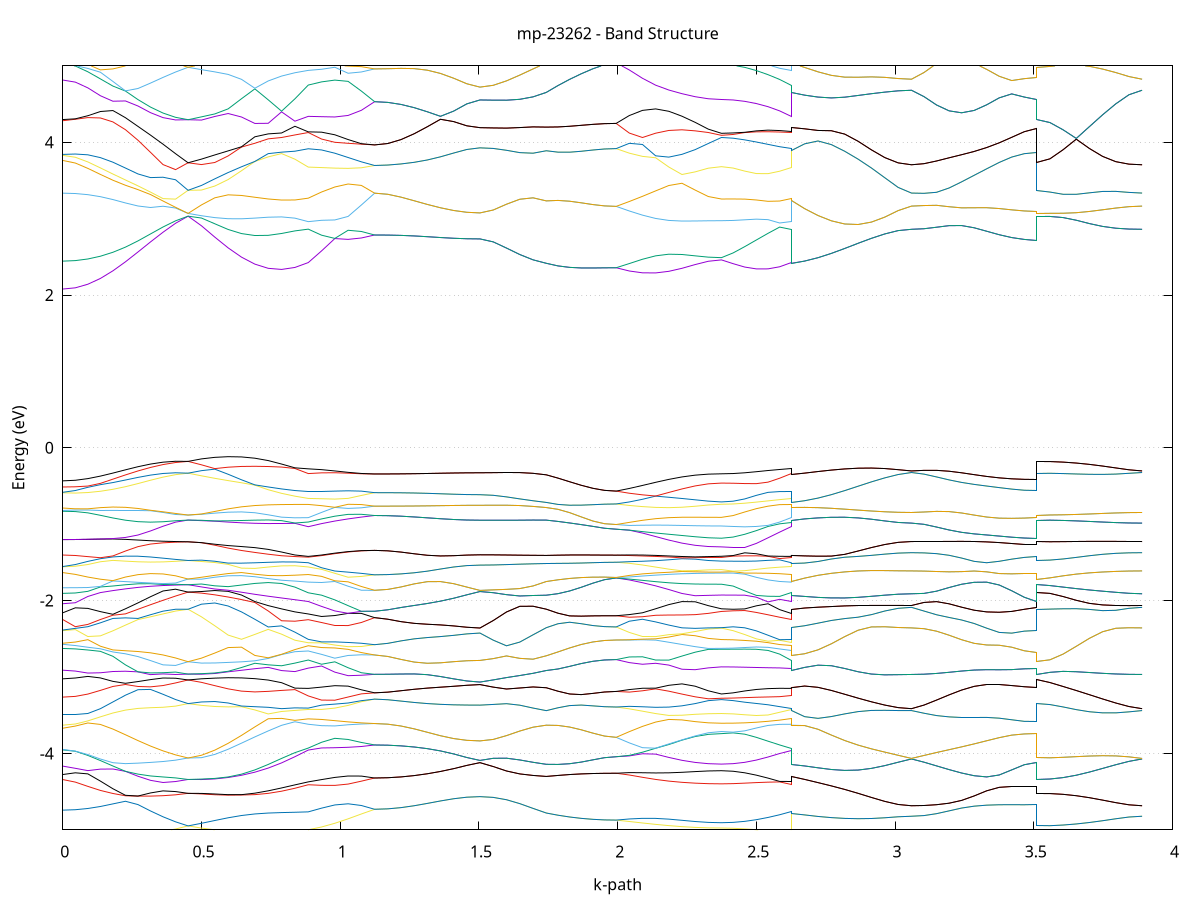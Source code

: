 set title 'mp-23262 - Band Structure'
set xlabel 'k-path'
set ylabel 'Energy (eV)'
set grid y
set yrange [-5:5]
set terminal png size 800,600
set output 'mp-23262_bands_gnuplot.png'
plot '-' using 1:2 with lines notitle, '-' using 1:2 with lines notitle, '-' using 1:2 with lines notitle, '-' using 1:2 with lines notitle, '-' using 1:2 with lines notitle, '-' using 1:2 with lines notitle, '-' using 1:2 with lines notitle, '-' using 1:2 with lines notitle, '-' using 1:2 with lines notitle, '-' using 1:2 with lines notitle, '-' using 1:2 with lines notitle, '-' using 1:2 with lines notitle, '-' using 1:2 with lines notitle, '-' using 1:2 with lines notitle, '-' using 1:2 with lines notitle, '-' using 1:2 with lines notitle, '-' using 1:2 with lines notitle, '-' using 1:2 with lines notitle, '-' using 1:2 with lines notitle, '-' using 1:2 with lines notitle, '-' using 1:2 with lines notitle, '-' using 1:2 with lines notitle, '-' using 1:2 with lines notitle, '-' using 1:2 with lines notitle, '-' using 1:2 with lines notitle, '-' using 1:2 with lines notitle, '-' using 1:2 with lines notitle, '-' using 1:2 with lines notitle, '-' using 1:2 with lines notitle, '-' using 1:2 with lines notitle, '-' using 1:2 with lines notitle, '-' using 1:2 with lines notitle, '-' using 1:2 with lines notitle, '-' using 1:2 with lines notitle, '-' using 1:2 with lines notitle, '-' using 1:2 with lines notitle, '-' using 1:2 with lines notitle, '-' using 1:2 with lines notitle, '-' using 1:2 with lines notitle, '-' using 1:2 with lines notitle, '-' using 1:2 with lines notitle, '-' using 1:2 with lines notitle, '-' using 1:2 with lines notitle, '-' using 1:2 with lines notitle, '-' using 1:2 with lines notitle, '-' using 1:2 with lines notitle, '-' using 1:2 with lines notitle, '-' using 1:2 with lines notitle, '-' using 1:2 with lines notitle, '-' using 1:2 with lines notitle, '-' using 1:2 with lines notitle, '-' using 1:2 with lines notitle, '-' using 1:2 with lines notitle, '-' using 1:2 with lines notitle, '-' using 1:2 with lines notitle, '-' using 1:2 with lines notitle, '-' using 1:2 with lines notitle, '-' using 1:2 with lines notitle, '-' using 1:2 with lines notitle, '-' using 1:2 with lines notitle, '-' using 1:2 with lines notitle, '-' using 1:2 with lines notitle, '-' using 1:2 with lines notitle, '-' using 1:2 with lines notitle, '-' using 1:2 with lines notitle, '-' using 1:2 with lines notitle, '-' using 1:2 with lines notitle, '-' using 1:2 with lines notitle, '-' using 1:2 with lines notitle, '-' using 1:2 with lines notitle, '-' using 1:2 with lines notitle, '-' using 1:2 with lines notitle, '-' using 1:2 with lines notitle, '-' using 1:2 with lines notitle, '-' using 1:2 with lines notitle, '-' using 1:2 with lines notitle, '-' using 1:2 with lines notitle, '-' using 1:2 with lines notitle, '-' using 1:2 with lines notitle, '-' using 1:2 with lines notitle, '-' using 1:2 with lines notitle, '-' using 1:2 with lines notitle, '-' using 1:2 with lines notitle, '-' using 1:2 with lines notitle, '-' using 1:2 with lines notitle, '-' using 1:2 with lines notitle, '-' using 1:2 with lines notitle, '-' using 1:2 with lines notitle, '-' using 1:2 with lines notitle, '-' using 1:2 with lines notitle, '-' using 1:2 with lines notitle, '-' using 1:2 with lines notitle, '-' using 1:2 with lines notitle, '-' using 1:2 with lines notitle, '-' using 1:2 with lines notitle, '-' using 1:2 with lines notitle, '-' using 1:2 with lines notitle, '-' using 1:2 with lines notitle, '-' using 1:2 with lines notitle, '-' using 1:2 with lines notitle, '-' using 1:2 with lines notitle, '-' using 1:2 with lines notitle, '-' using 1:2 with lines notitle, '-' using 1:2 with lines notitle, '-' using 1:2 with lines notitle, '-' using 1:2 with lines notitle, '-' using 1:2 with lines notitle, '-' using 1:2 with lines notitle, '-' using 1:2 with lines notitle, '-' using 1:2 with lines notitle, '-' using 1:2 with lines notitle, '-' using 1:2 with lines notitle, '-' using 1:2 with lines notitle, '-' using 1:2 with lines notitle, '-' using 1:2 with lines notitle, '-' using 1:2 with lines notitle, '-' using 1:2 with lines notitle, '-' using 1:2 with lines notitle, '-' using 1:2 with lines notitle, '-' using 1:2 with lines notitle, '-' using 1:2 with lines notitle, '-' using 1:2 with lines notitle, '-' using 1:2 with lines notitle, '-' using 1:2 with lines notitle, '-' using 1:2 with lines notitle, '-' using 1:2 with lines notitle, '-' using 1:2 with lines notitle, '-' using 1:2 with lines notitle
0.000000 -18.337199
0.045163 -18.333299
0.090326 -18.321699
0.135488 -18.302299
0.180651 -18.275399
0.225814 -18.241299
0.270977 -18.200299
0.316140 -18.152799
0.361303 -18.099699
0.406465 -18.041899
0.451628 -17.981499
0.451628 -17.981499
0.499768 -17.980599
0.547909 -17.972499
0.596049 -17.957599
0.644189 -17.935999
0.692329 -17.908599
0.740470 -17.876299
0.788610 -17.840399
0.836750 -17.802899
0.884890 -17.766799
0.884890 -17.766799
0.932734 -17.798599
0.980577 -17.823899
1.028421 -17.841899
1.076264 -17.852399
1.124108 -17.855199
1.124108 -17.855199
1.171555 -17.854399
1.219003 -17.852099
1.266451 -17.848699
1.313899 -17.844599
1.361347 -17.840299
1.408794 -17.836699
1.456242 -17.834099
1.503690 -17.833299
1.503690 -17.833299
1.551533 -17.829599
1.599377 -17.818999
1.647220 -17.801999
1.695064 -17.779899
1.742907 -17.756099
1.742907 -17.756099
1.784862 -17.742699
1.826817 -17.736799
1.868772 -17.736099
1.910727 -17.737699
1.952681 -17.739599
1.994636 -17.740399
1.994636 -17.740399
2.042084 -17.745699
2.089532 -17.753499
2.136980 -17.762199
2.184427 -17.770799
2.231875 -17.778299
2.279323 -17.784099
2.326771 -17.787799
2.374219 -17.788999
2.374219 -17.788999
2.416173 -17.788699
2.458128 -17.786899
2.500083 -17.782799
2.542038 -17.776599
2.583993 -17.769299
2.625948 -17.766799
2.625948 -17.756099
2.674088 -17.762199
2.722228 -17.783099
2.770368 -17.810999
2.818509 -17.839899
2.866649 -17.866299
2.914789 -17.888299
2.962929 -17.904599
3.011070 -17.914599
3.059210 -17.917899
3.059210 -17.917899
3.104373 -17.931799
3.149536 -17.964499
3.194698 -18.003399
3.239861 -18.041899
3.285024 -18.076799
3.330187 -18.106499
3.375350 -18.130299
3.420512 -18.147599
3.465675 -18.157999
3.510838 -18.161599
3.510838 -17.981499
3.558286 -17.979599
3.605734 -17.974099
3.653181 -17.965399
3.700629 -17.954199
3.748077 -17.941799
3.795525 -17.929999
3.842973 -17.921199
3.890420 -17.917899
e
0.000000 -17.908699
0.045163 -17.905999
0.090326 -17.898199
0.135488 -17.885599
0.180651 -17.869499
0.225814 -17.852299
0.270977 -17.839499
0.316140 -17.842199
0.361303 -17.871399
0.406465 -17.922099
0.451628 -17.981499
0.451628 -17.981499
0.499768 -17.975099
0.547909 -17.961299
0.596049 -17.940499
0.644189 -17.912699
0.692329 -17.878499
0.740470 -17.838799
0.788610 -17.795399
0.836750 -17.755799
0.884890 -17.761899
0.884890 -17.761899
0.932734 -17.790899
0.980577 -17.817299
1.028421 -17.837399
1.076264 -17.850099
1.124108 -17.855199
1.124108 -17.855199
1.171555 -17.854399
1.219003 -17.852099
1.266451 -17.848699
1.313899 -17.844599
1.361347 -17.840299
1.408794 -17.836699
1.456242 -17.834099
1.503690 -17.833299
1.503690 -17.833299
1.551533 -17.829599
1.599377 -17.818999
1.647220 -17.801999
1.695064 -17.779899
1.742907 -17.756099
1.742907 -17.756099
1.784862 -17.742699
1.826817 -17.736799
1.868772 -17.736099
1.910727 -17.737699
1.952681 -17.739599
1.994636 -17.740399
1.994636 -17.740399
2.042084 -17.738399
2.089532 -17.740499
2.136980 -17.745799
2.184427 -17.752899
2.231875 -17.760199
2.279323 -17.766399
2.326771 -17.770399
2.374219 -17.771799
2.374219 -17.771799
2.416173 -17.767699
2.458128 -17.756499
2.500083 -17.739399
2.542038 -17.716799
2.583993 -17.713299
2.625948 -17.761899
2.625948 -17.756099
2.674088 -17.762199
2.722228 -17.783099
2.770368 -17.810999
2.818509 -17.839899
2.866649 -17.866299
2.914789 -17.888299
2.962929 -17.904599
3.011070 -17.914599
3.059210 -17.917899
3.059210 -17.917899
3.104373 -17.931799
3.149536 -17.964499
3.194698 -18.003399
3.239861 -18.041899
3.285024 -18.076799
3.330187 -18.106499
3.375350 -18.130299
3.420512 -18.147599
3.465675 -18.157999
3.510838 -18.161599
3.510838 -17.981499
3.558286 -17.979599
3.605734 -17.974099
3.653181 -17.965399
3.700629 -17.954199
3.748077 -17.941799
3.795525 -17.929999
3.842973 -17.921199
3.890420 -17.917899
e
0.000000 -17.196899
0.045163 -17.197699
0.090326 -17.251399
0.135488 -17.330899
0.180651 -17.411499
0.225814 -17.488199
0.270977 -17.553999
0.316140 -17.596999
0.361303 -17.605399
0.406465 -17.584199
0.451628 -17.545599
0.451628 -17.545599
0.499768 -17.550999
0.547909 -17.552499
0.596049 -17.551699
0.644189 -17.551599
0.692329 -17.557599
0.740470 -17.576399
0.788610 -17.611299
0.836750 -17.653599
0.884890 -17.655899
0.884890 -17.655899
0.932734 -17.583499
0.980577 -17.508699
1.028421 -17.438199
1.076264 -17.376299
1.124108 -17.325599
1.124108 -17.325599
1.171555 -17.327699
1.219003 -17.333499
1.266451 -17.341999
1.313899 -17.351699
1.361347 -17.361299
1.408794 -17.369399
1.456242 -17.374799
1.503690 -17.376599
1.503690 -17.376599
1.551533 -17.380699
1.599377 -17.394299
1.647220 -17.420699
1.695064 -17.460199
1.742907 -17.506199
1.742907 -17.506199
1.784862 -17.519999
1.826817 -17.527299
1.868772 -17.530299
1.910727 -17.531299
1.952681 -17.531599
1.994636 -17.531599
1.994636 -17.531599
2.042084 -17.541899
2.089532 -17.547199
2.136980 -17.547799
2.184427 -17.545299
2.231875 -17.541399
2.279323 -17.537599
2.326771 -17.534799
2.374219 -17.533899
2.374219 -17.533899
2.416173 -17.545899
2.458128 -17.575799
2.500083 -17.615899
2.542038 -17.662499
2.583993 -17.688899
2.625948 -17.655899
2.625948 -17.506199
2.674088 -17.535199
2.722228 -17.559699
2.770368 -17.583199
2.818509 -17.605799
2.866649 -17.626299
2.914789 -17.643599
2.962929 -17.656599
3.011070 -17.664599
3.059210 -17.667299
3.059210 -17.667299
3.104373 -17.648799
3.149536 -17.602399
3.194698 -17.540799
3.239861 -17.471299
3.285024 -17.397599
3.330187 -17.322299
3.375350 -17.247499
3.420512 -17.176699
3.465675 -17.117299
3.510838 -17.090299
3.510838 -17.545599
3.558286 -17.550099
3.605734 -17.562799
3.653181 -17.581699
3.700629 -17.604199
3.748077 -17.627299
3.795525 -17.647799
3.842973 -17.662099
3.890420 -17.667299
e
0.000000 -17.146099
0.045163 -17.180999
0.090326 -17.201699
0.135488 -17.212999
0.180651 -17.238499
0.225814 -17.280299
0.270977 -17.332299
0.316140 -17.388299
0.361303 -17.444299
0.406465 -17.497699
0.451628 -17.545599
0.451628 -17.545599
0.499768 -17.535499
0.547909 -17.520199
0.596049 -17.499599
0.644189 -17.473999
0.692329 -17.443899
0.740470 -17.409799
0.788610 -17.372899
0.836750 -17.335299
0.884890 -17.300899
0.884890 -17.300899
0.932734 -17.253399
0.980577 -17.239399
1.028421 -17.256399
1.076264 -17.286199
1.124108 -17.325599
1.124108 -17.325599
1.171555 -17.327699
1.219003 -17.333499
1.266451 -17.341999
1.313899 -17.351699
1.361347 -17.361299
1.408794 -17.369399
1.456242 -17.374799
1.503690 -17.376599
1.503690 -17.376599
1.551533 -17.380699
1.599377 -17.394299
1.647220 -17.420699
1.695064 -17.460199
1.742907 -17.506199
1.742907 -17.506199
1.784862 -17.519999
1.826817 -17.527299
1.868772 -17.530299
1.910727 -17.531299
1.952681 -17.531599
1.994636 -17.531599
1.994636 -17.531599
2.042084 -17.516799
2.089532 -17.499299
2.136980 -17.480799
2.184427 -17.463199
2.231875 -17.448099
2.279323 -17.436499
2.326771 -17.429299
2.374219 -17.426899
2.374219 -17.426899
2.416173 -17.418899
2.458128 -17.400599
2.500083 -17.378299
2.542038 -17.354199
2.583993 -17.328499
2.625948 -17.300899
2.625948 -17.506199
2.674088 -17.535199
2.722228 -17.559699
2.770368 -17.583199
2.818509 -17.605799
2.866649 -17.626299
2.914789 -17.643599
2.962929 -17.656599
3.011070 -17.664599
3.059210 -17.667299
3.059210 -17.667299
3.104373 -17.648799
3.149536 -17.602399
3.194698 -17.540799
3.239861 -17.471299
3.285024 -17.397599
3.330187 -17.322299
3.375350 -17.247499
3.420512 -17.176699
3.465675 -17.117299
3.510838 -17.090299
3.510838 -17.545599
3.558286 -17.550099
3.605734 -17.562799
3.653181 -17.581699
3.700629 -17.604199
3.748077 -17.627299
3.795525 -17.647799
3.842973 -17.662099
3.890420 -17.667299
e
0.000000 -16.980799
0.045163 -16.950299
0.090326 -16.997999
0.135488 -17.042399
0.180651 -17.071199
0.225814 -17.081499
0.270977 -17.078299
0.316140 -17.067299
0.361303 -17.051299
0.406465 -17.031899
0.451628 -17.009999
0.451628 -17.009999
0.499768 -17.049699
0.547909 -17.095599
0.596049 -17.144999
0.644189 -17.193999
0.692329 -17.236199
0.740470 -17.263499
0.788610 -17.270099
0.836750 -17.257399
0.884890 -17.230699
0.884890 -17.230699
0.932734 -17.225799
0.980577 -17.215499
1.028421 -17.199099
1.076264 -17.175899
1.124108 -17.148099
1.124108 -17.148099
1.171555 -17.146699
1.219003 -17.142899
1.266451 -17.137399
1.313899 -17.131099
1.361347 -17.124699
1.408794 -17.119299
1.456242 -17.115699
1.503690 -17.114499
1.503690 -17.114499
1.551533 -17.127199
1.599377 -17.155299
1.647220 -17.181799
1.695064 -17.197199
1.742907 -17.200699
1.742907 -17.200699
1.784862 -17.194599
1.826817 -17.181299
1.868772 -17.162299
1.910727 -17.140799
1.952681 -17.122599
1.994636 -17.115199
1.994636 -17.115199
2.042084 -17.118599
2.089532 -17.121699
2.136980 -17.124199
2.184427 -17.125799
2.231875 -17.126399
2.279323 -17.126299
2.326771 -17.125899
2.374219 -17.125699
2.374219 -17.125699
2.416173 -17.126599
2.458128 -17.133299
2.500083 -17.156999
2.542038 -17.183199
2.583993 -17.208599
2.625948 -17.230699
2.625948 -17.200699
2.674088 -17.192599
2.722228 -17.165999
2.770368 -17.125399
2.818509 -17.076899
2.866649 -17.026199
2.914789 -16.977899
2.962929 -16.936599
3.011070 -16.907599
3.059210 -16.896899
3.059210 -16.896899
3.104373 -16.897499
3.149536 -16.899399
3.194698 -16.902199
3.239861 -16.905699
3.285024 -16.909299
3.330187 -16.912799
3.375350 -16.915899
3.420512 -16.918499
3.465675 -16.921299
3.510838 -16.924699
3.510838 -17.009999
3.558286 -17.005899
3.605734 -16.994299
3.653181 -16.976999
3.700629 -16.956299
3.748077 -16.934899
3.795525 -16.915699
3.842973 -16.901899
3.890420 -16.896899
e
0.000000 -16.894999
0.045163 -16.945999
0.090326 -16.894799
0.135488 -16.855099
0.180651 -16.862299
0.225814 -16.884799
0.270977 -16.909999
0.316140 -16.935899
0.361303 -16.961499
0.406465 -16.986399
0.451628 -17.009999
0.451628 -17.009999
0.499768 -16.978199
0.547909 -16.955699
0.596049 -16.944799
0.644189 -16.948999
0.692329 -16.971399
0.740470 -17.009099
0.788610 -17.054299
0.836750 -17.098699
0.884890 -17.133299
0.884890 -17.133299
0.932734 -17.147799
0.980577 -17.137699
1.028421 -17.119699
1.076264 -17.124299
1.124108 -17.148099
1.124108 -17.148099
1.171555 -17.146699
1.219003 -17.142899
1.266451 -17.137399
1.313899 -17.131099
1.361347 -17.124699
1.408794 -17.119299
1.456242 -17.115699
1.503690 -17.114499
1.503690 -17.114499
1.551533 -17.127199
1.599377 -17.155299
1.647220 -17.181799
1.695064 -17.197199
1.742907 -17.200699
1.742907 -17.200699
1.784862 -17.194599
1.826817 -17.181299
1.868772 -17.162299
1.910727 -17.140799
1.952681 -17.122599
1.994636 -17.115199
1.994636 -17.115199
2.042084 -17.112099
2.089532 -17.109699
2.136980 -17.108399
2.184427 -17.107899
2.231875 -17.108199
2.279323 -17.108799
2.326771 -17.109299
2.374219 -17.109499
2.374219 -17.109499
2.416173 -17.115999
2.458128 -17.128699
2.500083 -17.130899
2.542038 -17.132299
2.583993 -17.132899
2.625948 -17.133299
2.625948 -17.200699
2.674088 -17.192599
2.722228 -17.165999
2.770368 -17.125399
2.818509 -17.076899
2.866649 -17.026199
2.914789 -16.977899
2.962929 -16.936599
3.011070 -16.907599
3.059210 -16.896899
3.059210 -16.896899
3.104373 -16.897499
3.149536 -16.899399
3.194698 -16.902199
3.239861 -16.905699
3.285024 -16.909299
3.330187 -16.912799
3.375350 -16.915899
3.420512 -16.918499
3.465675 -16.921299
3.510838 -16.924699
3.510838 -17.009999
3.558286 -17.005899
3.605734 -16.994299
3.653181 -16.976999
3.700629 -16.956299
3.748077 -16.934899
3.795525 -16.915699
3.842973 -16.901899
3.890420 -16.896899
e
0.000000 -16.888299
0.045163 -16.838299
0.090326 -16.793499
0.135488 -16.796799
0.180651 -16.761699
0.225814 -16.724699
0.270977 -16.698599
0.316140 -16.680199
0.361303 -16.665999
0.406465 -16.653799
0.451628 -16.642799
0.451628 -16.642799
0.499768 -16.675099
0.547909 -16.711999
0.596049 -16.750299
0.644189 -16.784899
0.692329 -16.811099
0.740470 -16.829299
0.788610 -16.844599
0.836750 -16.860799
0.884890 -16.879599
0.884890 -16.879599
0.932734 -16.892999
0.980577 -16.905199
1.028421 -16.903999
1.076264 -16.877599
1.124108 -16.832599
1.124108 -16.832599
1.171555 -16.833799
1.219003 -16.837299
1.266451 -16.842599
1.313899 -16.848899
1.361347 -16.855299
1.408794 -16.860899
1.456242 -16.864599
1.503690 -16.865999
1.503690 -16.865999
1.551533 -16.854199
1.599377 -16.828299
1.647220 -16.802999
1.695064 -16.786299
1.742907 -16.778799
1.742907 -16.778799
1.784862 -16.798499
1.826817 -16.823699
1.868772 -16.851899
1.910727 -16.879599
1.952681 -16.901299
1.994636 -16.909799
1.994636 -16.909799
2.042084 -16.915599
2.089532 -16.919599
2.136980 -16.921799
2.184427 -16.922399
2.231875 -16.921899
2.279323 -16.920999
2.326771 -16.920099
2.374219 -16.919799
2.374219 -16.919799
2.416173 -16.916699
2.458128 -16.908799
2.500083 -16.898799
2.542038 -16.889899
2.583993 -16.883499
2.625948 -16.879599
2.625948 -16.778799
2.674088 -16.751699
2.722228 -16.728599
2.770368 -16.710599
2.818509 -16.698799
2.866649 -16.693799
2.914789 -16.695199
2.962929 -16.701199
3.011070 -16.708299
3.059210 -16.711599
3.059210 -16.711599
3.104373 -16.710699
3.149536 -16.708399
3.194698 -16.705999
3.239861 -16.706199
3.285024 -16.715699
3.330187 -16.742599
3.375350 -16.784899
3.420512 -16.834299
3.465675 -16.880299
3.510838 -16.900399
3.510838 -16.642799
3.558286 -16.644899
3.605734 -16.650899
3.653181 -16.660299
3.700629 -16.672299
3.748077 -16.685599
3.795525 -16.698399
3.842973 -16.707999
3.890420 -16.711599
e
0.000000 -16.758299
0.045163 -16.774599
0.090326 -16.787699
0.135488 -16.740899
0.180651 -16.698799
0.225814 -16.662399
0.270977 -16.634199
0.316140 -16.621599
0.361303 -16.624599
0.406465 -16.632899
0.451628 -16.642799
0.451628 -16.642799
0.499768 -16.616599
0.547909 -16.596999
0.596049 -16.585999
0.644189 -16.590199
0.692329 -16.608399
0.740470 -16.633599
0.788610 -16.662799
0.836750 -16.694799
0.884890 -16.728399
0.884890 -16.728399
0.932734 -16.728099
0.980577 -16.732199
1.028421 -16.748099
1.076264 -16.784399
1.124108 -16.832599
1.124108 -16.832599
1.171555 -16.833799
1.219003 -16.837299
1.266451 -16.842599
1.313899 -16.848899
1.361347 -16.855299
1.408794 -16.860899
1.456242 -16.864599
1.503690 -16.865999
1.503690 -16.865999
1.551533 -16.854199
1.599377 -16.828299
1.647220 -16.802999
1.695064 -16.786299
1.742907 -16.778799
1.742907 -16.778799
1.784862 -16.798499
1.826817 -16.823699
1.868772 -16.851899
1.910727 -16.879599
1.952681 -16.901299
1.994636 -16.909799
1.994636 -16.909799
2.042084 -16.902499
2.089532 -16.894199
2.136980 -16.885299
2.184427 -16.876599
2.231875 -16.868699
2.279323 -16.862199
2.326771 -16.857899
2.374219 -16.856399
2.374219 -16.856399
2.416173 -16.850099
2.458128 -16.832799
2.500083 -16.808799
2.542038 -16.781799
2.583993 -16.754399
2.625948 -16.728399
2.625948 -16.778799
2.674088 -16.751699
2.722228 -16.728599
2.770368 -16.710599
2.818509 -16.698799
2.866649 -16.693799
2.914789 -16.695199
2.962929 -16.701199
3.011070 -16.708299
3.059210 -16.711599
3.059210 -16.711599
3.104373 -16.710699
3.149536 -16.708399
3.194698 -16.705999
3.239861 -16.706199
3.285024 -16.715699
3.330187 -16.742599
3.375350 -16.784899
3.420512 -16.834299
3.465675 -16.880299
3.510838 -16.900399
3.510838 -16.642799
3.558286 -16.644899
3.605734 -16.650899
3.653181 -16.660299
3.700629 -16.672299
3.748077 -16.685599
3.795525 -16.698399
3.842973 -16.707999
3.890420 -16.711599
e
0.000000 -16.748099
0.045163 -16.732199
0.090326 -16.712499
0.135488 -16.691999
0.180651 -16.668699
0.225814 -16.639399
0.270977 -16.604299
0.316140 -16.579799
0.361303 -16.564099
0.406465 -16.547699
0.451628 -16.534099
0.451628 -16.534099
0.499768 -16.535399
0.547909 -16.539999
0.596049 -16.545899
0.644189 -16.547499
0.692329 -16.556899
0.740470 -16.569599
0.788610 -16.585399
0.836750 -16.603899
0.884890 -16.624399
0.884890 -16.624399
0.932734 -16.641599
0.980577 -16.657599
1.028421 -16.670299
1.076264 -16.679499
1.124108 -16.682599
1.124108 -16.682599
1.171555 -16.681699
1.219003 -16.679399
1.266451 -16.675999
1.313899 -16.672099
1.361347 -16.668299
1.408794 -16.665099
1.456242 -16.662899
1.503690 -16.662199
1.503690 -16.662199
1.551533 -16.659599
1.599377 -16.650799
1.647220 -16.634199
1.695064 -16.609699
1.742907 -16.580999
1.742907 -16.580999
1.784862 -16.568999
1.826817 -16.557099
1.868772 -16.545799
1.910727 -16.536099
1.952681 -16.529299
1.994636 -16.526899
1.994636 -16.526899
2.042084 -16.540999
2.089532 -16.556599
2.136980 -16.573199
2.184427 -16.589599
2.231875 -16.604799
2.279323 -16.617199
2.326771 -16.625499
2.374219 -16.628399
2.374219 -16.628399
2.416173 -16.628699
2.458128 -16.629099
2.500083 -16.628999
2.542038 -16.627599
2.583993 -16.625499
2.625948 -16.624399
2.625948 -16.580999
2.674088 -16.562199
2.722228 -16.546299
2.770368 -16.533999
2.818509 -16.525599
2.866649 -16.520499
2.914789 -16.517199
2.962929 -16.514999
3.011070 -16.513699
3.059210 -16.513299
3.059210 -16.513299
3.104373 -16.523799
3.149536 -16.544299
3.194698 -16.569699
3.239861 -16.597399
3.285024 -16.621099
3.330187 -16.632999
3.375350 -16.634499
3.420512 -16.632099
3.465675 -16.629499
3.510838 -16.628499
3.510838 -16.534099
3.558286 -16.533599
3.605734 -16.531999
3.653181 -16.529399
3.700629 -16.525899
3.748077 -16.521999
3.795525 -16.517999
3.842973 -16.514699
3.890420 -16.513299
e
0.000000 -16.548699
0.045163 -16.550599
0.090326 -16.555699
0.135488 -16.563099
0.180651 -16.571499
0.225814 -16.579599
0.270977 -16.584899
0.316140 -16.568599
0.361303 -16.536499
0.406465 -16.524099
0.451628 -16.534099
0.451628 -16.534099
0.499768 -16.534999
0.547909 -16.537299
0.596049 -16.541199
0.644189 -16.543899
0.692329 -16.533299
0.740470 -16.519399
0.788610 -16.512599
0.836750 -16.527099
0.884890 -16.544699
0.884890 -16.544699
0.932734 -16.584899
0.980577 -16.627099
1.028421 -16.662399
1.076264 -16.678799
1.124108 -16.682599
1.124108 -16.682599
1.171555 -16.681699
1.219003 -16.679399
1.266451 -16.675999
1.313899 -16.672099
1.361347 -16.668299
1.408794 -16.665099
1.456242 -16.662899
1.503690 -16.662199
1.503690 -16.662199
1.551533 -16.659599
1.599377 -16.650799
1.647220 -16.634199
1.695064 -16.609699
1.742907 -16.580999
1.742907 -16.580999
1.784862 -16.568999
1.826817 -16.557099
1.868772 -16.545799
1.910727 -16.536099
1.952681 -16.529299
1.994636 -16.526899
1.994636 -16.526899
2.042084 -16.514799
2.089532 -16.504899
2.136980 -16.497199
2.184427 -16.491599
2.231875 -16.487999
2.279323 -16.487299
2.326771 -16.487999
2.374219 -16.488199
2.374219 -16.488199
2.416173 -16.487999
2.458128 -16.490199
2.500083 -16.498799
2.542038 -16.510699
2.583993 -16.526099
2.625948 -16.544699
2.625948 -16.580999
2.674088 -16.562199
2.722228 -16.546299
2.770368 -16.533999
2.818509 -16.525599
2.866649 -16.520499
2.914789 -16.517199
2.962929 -16.514999
3.011070 -16.513699
3.059210 -16.513299
3.059210 -16.513299
3.104373 -16.523799
3.149536 -16.544299
3.194698 -16.569699
3.239861 -16.597399
3.285024 -16.621099
3.330187 -16.632999
3.375350 -16.634499
3.420512 -16.632099
3.465675 -16.629499
3.510838 -16.628499
3.510838 -16.534099
3.558286 -16.533599
3.605734 -16.531999
3.653181 -16.529399
3.700629 -16.525899
3.748077 -16.521999
3.795525 -16.517999
3.842973 -16.514699
3.890420 -16.513299
e
0.000000 -16.512099
0.045163 -16.511799
0.090326 -16.510999
0.135488 -16.509899
0.180651 -16.508899
0.225814 -16.508499
0.270977 -16.509199
0.316140 -16.511599
0.361303 -16.516099
0.406465 -16.508799
0.451628 -16.487899
0.451628 -16.487899
0.499768 -16.489999
0.547909 -16.490699
0.596049 -16.490299
0.644189 -16.490899
0.692329 -16.494299
0.740470 -16.501299
0.788610 -16.503999
0.836750 -16.488199
0.884890 -16.481099
0.884890 -16.481099
0.932734 -16.473799
0.980577 -16.467499
1.028421 -16.462699
1.076264 -16.459499
1.124108 -16.457799
1.124108 -16.457799
1.171555 -16.457599
1.219003 -16.456899
1.266451 -16.455899
1.313899 -16.454699
1.361347 -16.453499
1.408794 -16.452599
1.456242 -16.451899
1.503690 -16.451699
1.503690 -16.451699
1.551533 -16.452399
1.599377 -16.454299
1.647220 -16.457599
1.695064 -16.462499
1.742907 -16.468899
1.742907 -16.468899
1.784862 -16.467999
1.826817 -16.467399
1.868772 -16.467699
1.910727 -16.468699
1.952681 -16.469999
1.994636 -16.470599
1.994636 -16.470599
2.042084 -16.474199
2.089532 -16.477599
2.136980 -16.480599
2.184427 -16.483099
2.231875 -16.484999
2.279323 -16.484699
2.326771 -16.483599
2.374219 -16.483299
2.374219 -16.483299
2.416173 -16.484999
2.458128 -16.487499
2.500083 -16.486799
2.542038 -16.485899
2.583993 -16.484299
2.625948 -16.481099
2.625948 -16.468899
2.674088 -16.478899
2.722228 -16.487699
2.770368 -16.494099
2.818509 -16.497499
2.866649 -16.498199
2.914789 -16.497599
2.962929 -16.496799
3.011070 -16.496199
3.059210 -16.495999
3.059210 -16.495999
3.104373 -16.490199
3.149536 -16.483499
3.194698 -16.479799
3.239861 -16.478799
3.285024 -16.479999
3.330187 -16.482799
3.375350 -16.486299
3.420512 -16.489699
3.465675 -16.492199
3.510838 -16.493099
3.510838 -16.487899
3.558286 -16.487899
3.605734 -16.488099
3.653181 -16.488499
3.700629 -16.489499
3.748077 -16.490999
3.795525 -16.493099
3.842973 -16.495099
3.890420 -16.495999
e
0.000000 -16.473699
0.045163 -16.472299
0.090326 -16.468699
0.135488 -16.463999
0.180651 -16.459499
0.225814 -16.456199
0.270977 -16.454999
0.316140 -16.456799
0.361303 -16.462399
0.406465 -16.472499
0.451628 -16.487899
0.451628 -16.487899
0.499768 -16.485699
0.547909 -16.484499
0.596049 -16.484499
0.644189 -16.485099
0.692329 -16.485899
0.740470 -16.486199
0.788610 -16.485699
0.836750 -16.483899
0.884890 -16.472099
0.884890 -16.472099
0.932734 -16.466499
0.980577 -16.462199
1.028421 -16.459299
1.076264 -16.457799
1.124108 -16.457799
1.124108 -16.457799
1.171555 -16.457599
1.219003 -16.456899
1.266451 -16.455899
1.313899 -16.454699
1.361347 -16.453499
1.408794 -16.452599
1.456242 -16.451899
1.503690 -16.451699
1.503690 -16.451699
1.551533 -16.452399
1.599377 -16.454299
1.647220 -16.457599
1.695064 -16.462499
1.742907 -16.468899
1.742907 -16.468899
1.784862 -16.467999
1.826817 -16.467399
1.868772 -16.467699
1.910727 -16.468699
1.952681 -16.469999
1.994636 -16.470599
1.994636 -16.470599
2.042084 -16.466999
2.089532 -16.463499
2.136980 -16.460299
2.184427 -16.457499
2.231875 -16.455199
2.279323 -16.453499
2.326771 -16.452499
2.374219 -16.452099
2.374219 -16.452099
2.416173 -16.452699
2.458128 -16.454499
2.500083 -16.457599
2.542038 -16.461599
2.583993 -16.466599
2.625948 -16.472099
2.625948 -16.468899
2.674088 -16.478899
2.722228 -16.487699
2.770368 -16.494099
2.818509 -16.497499
2.866649 -16.498199
2.914789 -16.497599
2.962929 -16.496799
3.011070 -16.496199
3.059210 -16.495999
3.059210 -16.495999
3.104373 -16.490199
3.149536 -16.483499
3.194698 -16.479799
3.239861 -16.478799
3.285024 -16.479999
3.330187 -16.482799
3.375350 -16.486299
3.420512 -16.489699
3.465675 -16.492199
3.510838 -16.493099
3.510838 -16.487899
3.558286 -16.487899
3.605734 -16.488099
3.653181 -16.488499
3.700629 -16.489499
3.748077 -16.490999
3.795525 -16.493099
3.842973 -16.495099
3.890420 -16.495999
e
0.000000 -10.123399
0.045163 -10.134699
0.090326 -10.160599
0.135488 -10.188499
0.180651 -10.211199
0.225814 -10.225699
0.270977 -10.231199
0.316140 -10.228199
0.361303 -10.217799
0.406465 -10.201699
0.451628 -10.181799
0.451628 -10.181799
0.499768 -10.201899
0.547909 -10.215399
0.596049 -10.219699
0.644189 -10.213499
0.692329 -10.196599
0.740470 -10.169599
0.788610 -10.147999
0.836750 -10.143599
0.884890 -10.132799
0.884890 -10.132799
0.932734 -10.118299
0.980577 -10.093499
1.028421 -10.057599
1.076264 -10.010899
1.124108 -9.955999
1.124108 -9.955999
1.171555 -9.953299
1.219003 -9.945899
1.266451 -9.935599
1.313899 -9.924599
1.361347 -9.915099
1.408794 -9.908199
1.456242 -9.904099
1.503690 -9.902799
1.503690 -9.902799
1.551533 -9.917699
1.599377 -9.947699
1.647220 -9.975999
1.695064 -9.996099
1.742907 -10.006399
1.742907 -10.006399
1.784862 -10.005199
1.826817 -10.002299
1.868772 -9.998399
1.910727 -9.994399
1.952681 -9.991499
1.994636 -9.990399
1.994636 -9.990399
2.042084 -10.027599
2.089532 -10.058999
2.136980 -10.082999
2.184427 -10.098499
2.231875 -10.104899
2.279323 -10.102199
2.326771 -10.093099
2.374219 -10.086599
2.374219 -10.086599
2.416173 -10.090099
2.458128 -10.099099
2.500083 -10.110699
2.542038 -10.121599
2.583993 -10.129399
2.625948 -10.132799
2.625948 -10.006399
2.674088 -10.012999
2.722228 -10.016999
2.770368 -10.017899
2.818509 -10.014999
2.866649 -10.007599
2.914789 -9.995099
2.962929 -9.976999
3.011070 -9.953199
3.059210 -9.930599
3.059210 -9.930599
3.104373 -9.958499
3.149536 -9.991699
3.194698 -10.021499
3.239861 -10.046699
3.285024 -10.066499
3.330187 -10.080799
3.375350 -10.089899
3.420512 -10.094799
3.465675 -10.096899
3.510838 -10.097399
3.510838 -10.181799
3.558286 -10.176899
3.605734 -10.162199
3.653181 -10.138299
3.700629 -10.106099
3.748077 -10.066699
3.795525 -10.021599
3.842973 -9.972899
3.890420 -9.930599
e
0.000000 -10.113199
0.045163 -10.112499
0.090326 -10.110499
0.135488 -10.107799
0.180651 -10.105899
0.225814 -10.106799
0.270977 -10.112499
0.316140 -10.123899
0.361303 -10.140599
0.406465 -10.160599
0.451628 -10.181799
0.451628 -10.181799
0.499768 -10.159999
0.547909 -10.142499
0.596049 -10.134499
0.644189 -10.135599
0.692329 -10.141299
0.740470 -10.146599
0.788610 -10.133499
0.836750 -10.090199
0.884890 -10.042299
0.884890 -10.042299
0.932734 -10.015399
0.980577 -9.980499
1.028421 -9.938999
1.076264 -9.911199
1.124108 -9.955999
1.124108 -9.955999
1.171555 -9.953299
1.219003 -9.945899
1.266451 -9.935599
1.313899 -9.924599
1.361347 -9.915099
1.408794 -9.908199
1.456242 -9.904099
1.503690 -9.902799
1.503690 -9.902799
1.551533 -9.917699
1.599377 -9.947699
1.647220 -9.975999
1.695064 -9.996099
1.742907 -10.006399
1.742907 -10.006399
1.784862 -10.005199
1.826817 -10.002299
1.868772 -9.998399
1.910727 -9.994399
1.952681 -9.991499
1.994636 -9.990399
1.994636 -9.990399
2.042084 -9.948599
2.089532 -9.903999
2.136980 -9.857799
2.184427 -9.815199
2.231875 -9.882699
2.279323 -9.939699
2.326771 -9.982099
2.374219 -9.999699
2.374219 -9.999699
2.416173 -10.000899
2.458128 -10.004399
2.500083 -10.010499
2.542038 -10.018999
2.583993 -10.029799
2.625948 -10.042299
2.625948 -10.006399
2.674088 -10.012999
2.722228 -10.016999
2.770368 -10.017899
2.818509 -10.014999
2.866649 -10.007599
2.914789 -9.995099
2.962929 -9.976999
3.011070 -9.953199
3.059210 -9.930599
3.059210 -9.930599
3.104373 -9.958499
3.149536 -9.991699
3.194698 -10.021499
3.239861 -10.046699
3.285024 -10.066499
3.330187 -10.080799
3.375350 -10.089899
3.420512 -10.094799
3.465675 -10.096899
3.510838 -10.097399
3.510838 -10.181799
3.558286 -10.176899
3.605734 -10.162199
3.653181 -10.138299
3.700629 -10.106099
3.748077 -10.066699
3.795525 -10.021599
3.842973 -9.972899
3.890420 -9.930599
e
0.000000 -9.949399
0.045163 -9.945699
0.090326 -9.934999
0.135488 -9.918499
0.180651 -9.897099
0.225814 -9.870699
0.270977 -9.838799
0.316140 -9.800899
0.361303 -9.757399
0.406465 -9.709399
0.451628 -9.658799
0.451628 -9.658799
0.499768 -9.694399
0.547909 -9.706399
0.596049 -9.689799
0.644189 -9.646099
0.692329 -9.582899
0.740470 -9.511699
0.788610 -9.500099
0.836750 -9.556699
0.884890 -9.617399
0.884890 -9.617399
0.932734 -9.672199
0.980577 -9.736799
1.028421 -9.804499
1.076264 -9.849499
1.124108 -9.809499
1.124108 -9.809499
1.171555 -9.807199
1.219003 -9.800199
1.266451 -9.787799
1.313899 -9.769899
1.361347 -9.747699
1.408794 -9.724899
1.456242 -9.707199
1.503690 -9.700399
1.503690 -9.700399
1.551533 -9.676599
1.599377 -9.621899
1.647220 -9.559199
1.695064 -9.507399
1.742907 -9.483699
1.742907 -9.483699
1.784862 -9.465799
1.826817 -9.459799
1.868772 -9.463699
1.910727 -9.472399
1.952681 -9.480199
1.994636 -9.483299
1.994636 -9.483299
2.042084 -9.571099
2.089532 -9.657299
2.136980 -9.739399
2.184427 -9.811299
2.231875 -9.765099
2.279323 -9.719799
2.326771 -9.675199
2.374219 -9.634399
2.374219 -9.634399
2.416173 -9.633299
2.458128 -9.630199
2.500083 -9.625799
2.542038 -9.621199
2.583993 -9.617799
2.625948 -9.617399
2.625948 -9.483699
2.674088 -9.517699
2.722228 -9.564899
2.770368 -9.619499
2.818509 -9.677099
2.866649 -9.734399
2.914789 -9.788699
2.962929 -9.838299
3.011070 -9.881699
3.059210 -9.910999
3.059210 -9.910999
3.104373 -9.881699
3.149536 -9.844499
3.194698 -9.807999
3.239861 -9.773699
3.285024 -9.742499
3.330187 -9.715099
3.375350 -9.691999
3.420512 -9.673099
3.465675 -9.658899
3.510838 -9.652799
3.510838 -9.658799
3.558286 -9.663799
3.605734 -9.678599
3.653181 -9.702599
3.700629 -9.734899
3.748077 -9.774499
3.795525 -9.819699
3.842973 -9.868599
3.890420 -9.910999
e
0.000000 -9.793599
0.045163 -9.770599
0.090326 -9.710699
0.135488 -9.630199
0.180651 -9.547099
0.225814 -9.492099
0.270977 -9.488599
0.316140 -9.516999
0.361303 -9.559299
0.406465 -9.607899
0.451628 -9.658799
0.451628 -9.658799
0.499768 -9.607499
0.547909 -9.548499
0.596049 -9.491599
0.644189 -9.449699
0.692329 -9.436499
0.740470 -9.456199
0.788610 -9.452399
0.836750 -9.442299
0.884890 -9.492299
0.884890 -9.492299
0.932734 -9.543499
0.980577 -9.606799
1.028421 -9.675899
1.076264 -9.745299
1.124108 -9.809499
1.124108 -9.809499
1.171555 -9.807199
1.219003 -9.800199
1.266451 -9.787799
1.313899 -9.769899
1.361347 -9.747699
1.408794 -9.724899
1.456242 -9.707199
1.503690 -9.700399
1.503690 -9.700399
1.551533 -9.676599
1.599377 -9.621899
1.647220 -9.559199
1.695064 -9.507399
1.742907 -9.483699
1.742907 -9.483699
1.784862 -9.465799
1.826817 -9.459799
1.868772 -9.463699
1.910727 -9.472399
1.952681 -9.480199
1.994636 -9.483299
1.994636 -9.483299
2.042084 -9.398399
2.089532 -9.347899
2.136980 -9.387299
2.184427 -9.439399
2.231875 -9.490299
2.279323 -9.538899
2.326771 -9.585299
2.374219 -9.626699
2.374219 -9.626699
2.416173 -9.618899
2.458128 -9.597399
2.500083 -9.567299
2.542038 -9.535299
2.583993 -9.508299
2.625948 -9.492299
2.625948 -9.483699
2.674088 -9.517699
2.722228 -9.564899
2.770368 -9.619499
2.818509 -9.677099
2.866649 -9.734399
2.914789 -9.788699
2.962929 -9.838299
3.011070 -9.881699
3.059210 -9.910999
3.059210 -9.910999
3.104373 -9.881699
3.149536 -9.844499
3.194698 -9.807999
3.239861 -9.773699
3.285024 -9.742499
3.330187 -9.715099
3.375350 -9.691999
3.420512 -9.673099
3.465675 -9.658899
3.510838 -9.652799
3.510838 -9.658799
3.558286 -9.663799
3.605734 -9.678599
3.653181 -9.702599
3.700629 -9.734899
3.748077 -9.774499
3.795525 -9.819699
3.842973 -9.868599
3.890420 -9.910999
e
0.000000 -9.291699
0.045163 -9.287599
0.090326 -9.274899
0.135488 -9.284799
0.180651 -9.286699
0.225814 -9.253999
0.270977 -9.165999
0.316140 -9.044199
0.361303 -8.961499
0.406465 -8.878899
0.451628 -8.803399
0.451628 -8.803399
0.499768 -8.846099
0.547909 -8.891399
0.596049 -8.929799
0.644189 -8.949099
0.692329 -8.994499
0.740470 -9.077299
0.788610 -9.141199
0.836750 -9.151799
0.884890 -9.100899
0.884890 -9.100899
0.932734 -9.076599
0.980577 -9.049699
1.028421 -9.021799
1.076264 -8.994299
1.124108 -8.967499
1.124108 -8.967499
1.171555 -8.973999
1.219003 -8.992599
1.266451 -9.021599
1.313899 -9.057899
1.361347 -9.096899
1.408794 -9.132899
1.456242 -9.158899
1.503690 -9.168399
1.503690 -9.168399
1.551533 -9.171799
1.599377 -9.180699
1.647220 -9.190199
1.695064 -9.190999
1.742907 -9.173399
1.742907 -9.173399
1.784862 -9.188199
1.826817 -9.197499
1.868772 -9.200299
1.910727 -9.198799
1.952681 -9.196399
1.994636 -9.195399
1.994636 -9.195399
2.042084 -9.253299
2.089532 -9.277399
2.136980 -9.214099
2.184427 -9.142899
2.231875 -9.080699
2.279323 -9.032099
2.326771 -9.000999
2.374219 -8.990199
2.374219 -8.990199
2.416173 -8.994199
2.458128 -9.005999
2.500083 -9.024399
2.542038 -9.047799
2.583993 -9.073999
2.625948 -9.100899
2.625948 -9.173399
2.674088 -9.113599
2.722228 -9.052799
2.770368 -8.993999
2.818509 -8.938899
2.866649 -8.888599
2.914789 -8.844299
2.962929 -8.807799
3.011070 -8.782399
3.059210 -8.772899
3.059210 -8.772899
3.104373 -8.846099
3.149536 -8.961499
3.194698 -9.078099
3.239861 -9.188899
3.285024 -9.290499
3.330187 -9.380399
3.375350 -9.455899
3.420512 -9.514799
3.465675 -9.554199
3.510838 -9.568899
3.510838 -8.803399
3.558286 -8.802499
3.605734 -8.799699
3.653181 -8.795399
3.700629 -8.789999
3.748077 -8.783999
3.795525 -8.778499
3.842973 -8.774399
3.890420 -8.772899
e
0.000000 -9.264099
0.045163 -9.266999
0.090326 -9.274699
0.135488 -9.251799
0.180651 -9.217399
0.225814 -9.170399
0.270977 -9.110899
0.316140 -9.040399
0.361303 -8.910999
0.406465 -8.797199
0.451628 -8.803399
0.451628 -8.803399
0.499768 -8.775199
0.547909 -8.783099
0.596049 -8.834799
0.644189 -8.910299
0.692329 -8.935999
0.740470 -8.886799
0.788610 -8.810999
0.836750 -8.732499
0.884890 -8.776299
0.884890 -8.776299
0.932734 -8.830699
0.980577 -8.875699
1.028421 -8.911099
1.076264 -8.940599
1.124108 -8.967499
1.124108 -8.967499
1.171555 -8.973999
1.219003 -8.992599
1.266451 -9.021599
1.313899 -9.057899
1.361347 -9.096899
1.408794 -9.132899
1.456242 -9.158899
1.503690 -9.168399
1.503690 -9.168399
1.551533 -9.171799
1.599377 -9.180699
1.647220 -9.190199
1.695064 -9.190999
1.742907 -9.173399
1.742907 -9.173399
1.784862 -9.188199
1.826817 -9.197499
1.868772 -9.200299
1.910727 -9.198799
1.952681 -9.196399
1.994636 -9.195399
1.994636 -9.195399
2.042084 -9.133599
2.089532 -9.071199
2.136980 -9.009799
2.184427 -8.950799
2.231875 -8.895299
2.279323 -8.845199
2.326771 -8.804199
2.374219 -8.785399
2.374219 -8.785399
2.416173 -8.785699
2.458128 -8.786499
2.500083 -8.786999
2.542038 -8.786099
2.583993 -8.782699
2.625948 -8.776299
2.625948 -9.173399
2.674088 -9.113599
2.722228 -9.052799
2.770368 -8.993999
2.818509 -8.938899
2.866649 -8.888599
2.914789 -8.844299
2.962929 -8.807799
3.011070 -8.782399
3.059210 -8.772899
3.059210 -8.772899
3.104373 -8.846099
3.149536 -8.961499
3.194698 -9.078099
3.239861 -9.188899
3.285024 -9.290499
3.330187 -9.380399
3.375350 -9.455899
3.420512 -9.514799
3.465675 -9.554199
3.510838 -9.568899
3.510838 -8.803399
3.558286 -8.802499
3.605734 -8.799699
3.653181 -8.795399
3.700629 -8.789999
3.748077 -8.783999
3.795525 -8.778499
3.842973 -8.774399
3.890420 -8.772899
e
0.000000 -8.226599
0.045163 -8.232299
0.090326 -8.249499
0.135488 -8.278299
0.180651 -8.318599
0.225814 -8.370099
0.270977 -8.431899
0.316140 -8.501999
0.361303 -8.575399
0.406465 -8.627199
0.451628 -8.558699
0.451628 -8.558699
0.499768 -8.596099
0.547909 -8.614399
0.596049 -8.604999
0.644189 -8.586599
0.692329 -8.570799
0.740470 -8.561899
0.788610 -8.613899
0.836750 -8.667999
0.884890 -8.602499
0.884890 -8.602499
0.932734 -8.542699
0.980577 -8.500099
1.028421 -8.462499
1.076264 -8.434799
1.124108 -8.420799
1.124108 -8.420799
1.171555 -8.420699
1.219003 -8.420299
1.266451 -8.419599
1.313899 -8.418799
1.361347 -8.417899
1.408794 -8.417099
1.456242 -8.416499
1.503690 -8.416299
1.503690 -8.416299
1.551533 -8.422599
1.599377 -8.440699
1.647220 -8.469199
1.695064 -8.504399
1.742907 -8.540199
1.742907 -8.540099
1.784862 -8.547199
1.826817 -8.549499
1.868772 -8.549199
1.910727 -8.547899
1.952681 -8.546799
1.994636 -8.546299
1.994636 -8.546299
2.042084 -8.554099
2.089532 -8.565599
2.136980 -8.580999
2.184427 -8.600499
2.231875 -8.623899
2.279323 -8.650399
2.326771 -8.676899
2.374219 -8.690899
2.374219 -8.690899
2.416173 -8.688699
2.458128 -8.681699
2.500083 -8.669299
2.542038 -8.650099
2.583993 -8.622199
2.625948 -8.602499
2.625948 -8.540099
2.674088 -8.562299
2.722228 -8.575899
2.770368 -8.583999
2.818509 -8.589999
2.866649 -8.596199
2.914789 -8.604099
2.962929 -8.613499
3.011070 -8.622299
3.059210 -8.626099
3.059210 -8.626099
3.104373 -8.553699
3.149536 -8.440399
3.194698 -8.327699
3.239861 -8.222799
3.285024 -8.128999
3.330187 -8.049099
3.375350 -7.984999
3.420512 -7.938199
3.465675 -7.909799
3.510838 -7.900199
3.510838 -8.558699
3.558286 -8.561099
3.605734 -8.567999
3.653181 -8.578399
3.700629 -8.590899
3.748077 -8.603899
3.795525 -8.615299
3.842973 -8.623199
3.890420 -8.626099
e
0.000000 -7.586599
0.045163 -7.599299
0.090326 -7.637099
0.135488 -7.698699
0.180651 -7.782099
0.225814 -7.884899
0.270977 -8.003899
0.316140 -8.135599
0.361303 -8.276399
0.406465 -8.421099
0.451628 -8.558699
0.451628 -8.558699
0.499768 -8.523199
0.547909 -8.498899
0.596049 -8.489399
0.644189 -8.496399
0.692329 -8.519999
0.740470 -8.559799
0.788610 -8.561299
0.836750 -8.568999
0.884890 -8.583499
0.884890 -8.583499
0.932734 -8.536499
0.980577 -8.481299
1.028421 -8.443099
1.076264 -8.422999
1.124108 -8.420799
1.124108 -8.420799
1.171555 -8.420699
1.219003 -8.420299
1.266451 -8.419599
1.313899 -8.418799
1.361347 -8.417899
1.408794 -8.417099
1.456242 -8.416499
1.503690 -8.416299
1.503690 -8.416299
1.551533 -8.422599
1.599377 -8.440699
1.647220 -8.469199
1.695064 -8.504399
1.742907 -8.540199
1.742907 -8.540099
1.784862 -8.547199
1.826817 -8.549499
1.868772 -8.549199
1.910727 -8.547899
1.952681 -8.546799
1.994636 -8.546299
1.994636 -8.546299
2.042084 -8.541999
2.089532 -8.540899
2.136980 -8.542599
2.184427 -8.546699
2.231875 -8.552399
2.279323 -8.558499
2.326771 -8.563299
2.374219 -8.565199
2.374219 -8.565199
2.416173 -8.566099
2.458128 -8.569199
2.500083 -8.574299
2.542038 -8.581699
2.583993 -8.591299
2.625948 -8.583499
2.625948 -8.540099
2.674088 -8.562299
2.722228 -8.575899
2.770368 -8.583999
2.818509 -8.589999
2.866649 -8.596199
2.914789 -8.604099
2.962929 -8.613499
3.011070 -8.622299
3.059210 -8.626099
3.059210 -8.626099
3.104373 -8.553699
3.149536 -8.440399
3.194698 -8.327699
3.239861 -8.222799
3.285024 -8.128999
3.330187 -8.049099
3.375350 -7.984999
3.420512 -7.938199
3.465675 -7.909799
3.510838 -7.900199
3.510838 -8.558699
3.558286 -8.561099
3.605734 -8.567999
3.653181 -8.578399
3.700629 -8.590899
3.748077 -8.603899
3.795525 -8.615299
3.842973 -8.623199
3.890420 -8.626099
e
0.000000 -5.062799
0.045163 -5.061199
0.090326 -5.057199
0.135488 -5.052399
0.180651 -5.048599
0.225814 -5.046199
0.270977 -5.042899
0.316140 -5.034899
0.361303 -5.018099
0.406465 -4.990099
0.451628 -4.949299
0.451628 -4.949299
0.499768 -4.977899
0.547909 -5.000199
0.596049 -5.016499
0.644189 -5.027199
0.692329 -5.032699
0.740470 -5.032799
0.788610 -5.027299
0.836750 -5.016099
0.884890 -4.999599
0.884890 -4.999599
0.932734 -4.963499
0.980577 -4.914899
1.028421 -4.856699
1.076264 -4.793199
1.124108 -4.731599
1.124108 -4.731599
1.171555 -4.725999
1.219003 -4.710099
1.266451 -4.685399
1.313899 -4.654899
1.361347 -4.622699
1.408794 -4.593799
1.456242 -4.573499
1.503690 -4.566199
1.503690 -4.566199
1.551533 -4.575899
1.599377 -4.606599
1.647220 -4.657699
1.695064 -4.719999
1.742907 -4.780699
1.742907 -4.780699
1.784862 -4.809299
1.826817 -4.832599
1.868772 -4.850599
1.910727 -4.863299
1.952681 -4.870799
1.994636 -4.873299
1.994636 -4.873299
2.042084 -4.891699
2.089532 -4.910999
2.136980 -4.929299
2.184427 -4.945499
2.231875 -4.958899
2.279323 -4.968799
2.326771 -4.974899
2.374219 -4.976999
2.374219 -4.976999
2.416173 -4.980299
2.458128 -4.988699
2.500083 -4.998799
2.542038 -5.006199
2.583993 -5.007499
2.625948 -4.999599
2.625948 -4.780699
2.674088 -4.805399
2.722228 -4.825499
2.770368 -4.840799
2.818509 -4.850999
2.866649 -4.855099
2.914789 -4.852399
2.962929 -4.842899
3.011070 -4.829899
3.059210 -4.822799
3.059210 -4.822799
3.104373 -4.813999
3.149536 -4.789099
3.194698 -4.752499
3.239861 -4.715699
3.285024 -4.690899
3.330187 -4.677799
3.375350 -4.672399
3.420512 -4.671599
3.465675 -4.672499
3.510838 -4.672999
3.510838 -4.949299
3.558286 -4.946499
3.605734 -4.937999
3.653181 -4.923899
3.700629 -4.904799
3.748077 -4.881499
3.795525 -4.855999
3.842973 -4.833099
3.890420 -4.822799
e
0.000000 -4.742899
0.045163 -4.737399
0.090326 -4.721299
0.135488 -4.695299
0.180651 -4.661099
0.225814 -4.626699
0.270977 -4.670099
0.316140 -4.753499
0.361303 -4.829999
0.406465 -4.895799
0.451628 -4.949299
0.451628 -4.949299
0.499768 -4.915399
0.547909 -4.878599
0.596049 -4.842999
0.644189 -4.813299
0.692329 -4.792799
0.740470 -4.780999
0.788610 -4.774899
0.836750 -4.770699
0.884890 -4.765499
0.884890 -4.765499
0.932734 -4.716899
0.980577 -4.674999
1.028421 -4.659799
1.076264 -4.682199
1.124108 -4.731599
1.124108 -4.731599
1.171555 -4.725999
1.219003 -4.710099
1.266451 -4.685399
1.313899 -4.654899
1.361347 -4.622699
1.408794 -4.593799
1.456242 -4.573499
1.503690 -4.566099
1.503690 -4.566099
1.551533 -4.575899
1.599377 -4.606599
1.647220 -4.657699
1.695064 -4.719999
1.742907 -4.780699
1.742907 -4.780699
1.784862 -4.809299
1.826817 -4.832599
1.868772 -4.850599
1.910727 -4.863299
1.952681 -4.870799
1.994636 -4.873299
1.994636 -4.873299
2.042084 -4.858499
2.089532 -4.850299
2.136980 -4.851099
2.184427 -4.860799
2.231875 -4.875999
2.279323 -4.891799
2.326771 -4.903399
2.374219 -4.907599
2.374219 -4.907599
2.416173 -4.903099
2.458128 -4.889699
2.500083 -4.867899
2.542038 -4.838599
2.583993 -4.803399
2.625948 -4.765499
2.625948 -4.780699
2.674088 -4.805399
2.722228 -4.825499
2.770368 -4.840799
2.818509 -4.850999
2.866649 -4.855099
2.914789 -4.852399
2.962929 -4.842899
3.011070 -4.829899
3.059210 -4.822799
3.059210 -4.822799
3.104373 -4.813999
3.149536 -4.789099
3.194698 -4.752499
3.239861 -4.715699
3.285024 -4.690899
3.330187 -4.677799
3.375350 -4.672399
3.420512 -4.671599
3.465675 -4.672499
3.510838 -4.672999
3.510838 -4.949299
3.558286 -4.946499
3.605734 -4.937999
3.653181 -4.923899
3.700629 -4.904799
3.748077 -4.881499
3.795525 -4.855999
3.842973 -4.833099
3.890420 -4.822799
e
0.000000 -4.342499
0.045163 -4.375899
0.090326 -4.431899
0.135488 -4.484799
0.180651 -4.524799
0.225814 -4.554899
0.270977 -4.559499
0.316140 -4.559199
0.361303 -4.553899
0.406465 -4.542199
0.451628 -4.522999
0.451628 -4.522999
0.499768 -4.530499
0.547909 -4.541299
0.596049 -4.546599
0.644189 -4.544699
0.692329 -4.539899
0.740470 -4.523299
0.788610 -4.494999
0.836750 -4.456499
0.884890 -4.410399
0.884890 -4.410399
0.932734 -4.418099
0.980577 -4.418999
1.028421 -4.401699
1.076264 -4.363599
1.124108 -4.322199
1.124108 -4.322199
1.171555 -4.318599
1.219003 -4.308099
1.266451 -4.290799
1.313899 -4.266899
1.361347 -4.236599
1.408794 -4.199899
1.456242 -4.157499
1.503690 -4.121299
1.503690 -4.121299
1.551533 -4.172299
1.599377 -4.230399
1.647220 -4.268599
1.695064 -4.288699
1.742907 -4.301799
1.742907 -4.301799
1.784862 -4.288799
1.826817 -4.276999
1.868772 -4.268699
1.910727 -4.263599
1.952681 -4.260799
1.994636 -4.259899
1.994636 -4.259899
2.042084 -4.282999
2.089532 -4.312999
2.136980 -4.340999
2.184427 -4.362899
2.231875 -4.378799
2.279323 -4.389699
2.326771 -4.396399
2.374219 -4.398699
2.374219 -4.398699
2.416173 -4.395999
2.458128 -4.389499
2.500083 -4.382299
2.542038 -4.376699
2.583993 -4.373499
2.625948 -4.410399
2.625948 -4.301799
2.674088 -4.340699
2.722228 -4.382599
2.770368 -4.425599
2.818509 -4.471799
2.866649 -4.522799
2.914789 -4.576799
2.962929 -4.628299
3.011070 -4.668799
3.059210 -4.685499
3.059210 -4.685499
3.104373 -4.682199
3.149536 -4.671799
3.194698 -4.652099
3.239861 -4.615599
3.285024 -4.557199
3.330187 -4.489999
3.375350 -4.444499
3.420512 -4.432699
3.465675 -4.432699
3.510838 -4.433299
3.510838 -4.522999
3.558286 -4.525999
3.605734 -4.535999
3.653181 -4.554099
3.700629 -4.579999
3.748077 -4.611599
3.795525 -4.644799
3.842973 -4.673199
3.890420 -4.685499
e
0.000000 -4.276699
0.045163 -4.254299
0.090326 -4.268199
0.135488 -4.362599
0.180651 -4.462799
0.225814 -4.548599
0.270977 -4.558399
0.316140 -4.517799
0.361303 -4.490799
0.406465 -4.499899
0.451628 -4.522999
0.451628 -4.522999
0.499768 -4.523999
0.547909 -4.531499
0.596049 -4.540399
0.644189 -4.540299
0.692329 -4.520799
0.740470 -4.490099
0.788610 -4.452499
0.836750 -4.412299
0.884890 -4.372999
0.884890 -4.372999
0.932734 -4.343099
0.980577 -4.314599
1.028421 -4.296099
1.076264 -4.297099
1.124108 -4.322199
1.124108 -4.322199
1.171555 -4.318599
1.219003 -4.308099
1.266451 -4.290799
1.313899 -4.266899
1.361347 -4.236599
1.408794 -4.199899
1.456242 -4.157499
1.503690 -4.121299
1.503690 -4.121299
1.551533 -4.172299
1.599377 -4.230399
1.647220 -4.268599
1.695064 -4.288699
1.742907 -4.301799
1.742907 -4.301799
1.784862 -4.288799
1.826817 -4.276999
1.868772 -4.268699
1.910727 -4.263599
1.952681 -4.260799
1.994636 -4.259899
1.994636 -4.259899
2.042084 -4.251599
2.089532 -4.253399
2.136980 -4.256099
2.184427 -4.254399
2.231875 -4.247699
2.279323 -4.238299
2.326771 -4.229999
2.374219 -4.226699
2.374219 -4.226699
2.416173 -4.233799
2.458128 -4.254099
2.500083 -4.285099
2.542038 -4.323699
2.583993 -4.366799
2.625948 -4.372999
2.625948 -4.301799
2.674088 -4.340699
2.722228 -4.382599
2.770368 -4.425599
2.818509 -4.471799
2.866649 -4.522799
2.914789 -4.576799
2.962929 -4.628299
3.011070 -4.668799
3.059210 -4.685499
3.059210 -4.685499
3.104373 -4.682199
3.149536 -4.671799
3.194698 -4.652099
3.239861 -4.615599
3.285024 -4.557199
3.330187 -4.489999
3.375350 -4.444499
3.420512 -4.432699
3.465675 -4.432699
3.510838 -4.433299
3.510838 -4.522999
3.558286 -4.525999
3.605734 -4.535999
3.653181 -4.554099
3.700629 -4.579999
3.748077 -4.611599
3.795525 -4.644799
3.842973 -4.673199
3.890420 -4.685499
e
0.000000 -4.166699
0.045163 -4.195299
0.090326 -4.225599
0.135488 -4.205999
0.180651 -4.204499
0.225814 -4.234899
0.270977 -4.299199
0.316140 -4.352699
0.361303 -4.380999
0.406465 -4.368599
0.451628 -4.341499
0.451628 -4.341499
0.499768 -4.342399
0.547909 -4.334299
0.596049 -4.315699
0.644189 -4.286599
0.692329 -4.245999
0.740470 -4.192399
0.788610 -4.124499
0.836750 -4.043399
0.884890 -3.956499
0.884890 -3.956499
0.932734 -3.928899
0.980577 -3.925799
1.028421 -3.920299
1.076264 -3.909899
1.124108 -3.889899
1.124108 -3.889899
1.171555 -3.892799
1.219003 -3.901499
1.266451 -3.916299
1.313899 -3.937899
1.361347 -3.967699
1.408794 -4.006999
1.456242 -4.053799
1.503690 -4.092199
1.503690 -4.092199
1.551533 -4.064499
1.599377 -4.062999
1.647220 -4.085899
1.695064 -4.116599
1.742907 -4.143099
1.742907 -4.143099
1.784862 -4.144499
1.826817 -4.135199
1.868772 -4.113899
1.910727 -4.084599
1.952681 -4.056299
1.994636 -4.043699
1.994636 -4.043699
2.042084 -4.033199
2.089532 -4.004999
2.136980 -4.009499
2.184427 -4.052799
2.231875 -4.090699
2.279323 -4.118199
2.326771 -4.134799
2.374219 -4.140299
2.374219 -4.140299
2.416173 -4.134599
2.458128 -4.117099
2.500083 -4.087399
2.542038 -4.047499
2.583993 -4.001699
2.625948 -3.956499
2.625948 -4.143099
2.674088 -4.164399
2.722228 -4.188699
2.770368 -4.210999
2.818509 -4.222899
2.866649 -4.218399
2.914789 -4.196299
2.962929 -4.160199
3.011070 -4.115899
3.059210 -4.072699
3.059210 -4.072699
3.104373 -4.115199
3.149536 -4.163699
3.194698 -4.212199
3.239861 -4.256899
3.285024 -4.292299
3.330187 -4.308099
3.375350 -4.282799
3.420512 -4.215999
3.465675 -4.148499
3.510838 -4.119299
3.510838 -4.341499
3.558286 -4.335499
3.605734 -4.316899
3.653181 -4.285799
3.700629 -4.244399
3.748077 -4.196899
3.795525 -4.148499
3.842973 -4.104599
3.890420 -4.072699
e
0.000000 -3.954499
0.045163 -3.971699
0.090326 -4.026599
0.135488 -4.093899
0.180651 -4.164999
0.225814 -4.234899
0.270977 -4.271299
0.316140 -4.295399
0.361303 -4.308599
0.406465 -4.320999
0.451628 -4.341499
0.451628 -4.341499
0.499768 -4.336199
0.547909 -4.327599
0.596049 -4.308499
0.644189 -4.272099
0.692329 -4.216299
0.740470 -4.144799
0.788610 -4.065899
0.836750 -3.990599
0.884890 -3.930199
0.884890 -3.930199
0.932734 -3.854599
0.980577 -3.802699
1.028421 -3.817799
1.076264 -3.856899
1.124108 -3.889899
1.124108 -3.889899
1.171555 -3.892799
1.219003 -3.901499
1.266451 -3.916299
1.313899 -3.937899
1.361347 -3.967699
1.408794 -4.006999
1.456242 -4.053799
1.503690 -4.092199
1.503690 -4.092199
1.551533 -4.064499
1.599377 -4.062999
1.647220 -4.085899
1.695064 -4.116599
1.742907 -4.143099
1.742907 -4.143099
1.784862 -4.144499
1.826817 -4.135199
1.868772 -4.113899
1.910727 -4.084599
1.952681 -4.056299
1.994636 -4.043699
1.994636 -4.043699
2.042084 -4.025799
2.089532 -3.984699
2.136980 -3.933199
2.184427 -3.884299
2.231875 -3.826899
2.279323 -3.779399
2.326771 -3.750899
2.374219 -3.741399
2.374219 -3.741399
2.416173 -3.731699
2.458128 -3.748499
2.500083 -3.790099
2.542038 -3.840199
2.583993 -3.889499
2.625948 -3.930199
2.625948 -4.143099
2.674088 -4.164399
2.722228 -4.188699
2.770368 -4.210999
2.818509 -4.222899
2.866649 -4.218399
2.914789 -4.196299
2.962929 -4.160199
3.011070 -4.115899
3.059210 -4.072699
3.059210 -4.072699
3.104373 -4.115199
3.149536 -4.163699
3.194698 -4.212199
3.239861 -4.256899
3.285024 -4.292299
3.330187 -4.308099
3.375350 -4.282799
3.420512 -4.215999
3.465675 -4.148499
3.510838 -4.119299
3.510838 -4.341499
3.558286 -4.335499
3.605734 -4.316899
3.653181 -4.285799
3.700629 -4.244399
3.748077 -4.196899
3.795525 -4.148499
3.842973 -4.104599
3.890420 -4.072699
e
0.000000 -3.947799
0.045163 -3.970799
0.090326 -4.015199
0.135488 -4.073599
0.180651 -4.121999
0.225814 -4.134099
0.270977 -4.127699
0.316140 -4.118199
0.361303 -4.106499
0.406465 -4.088699
0.451628 -4.060299
0.451628 -4.060299
0.499768 -4.056099
0.547909 -4.013599
0.596049 -3.945799
0.644189 -3.866099
0.692329 -3.784399
0.740470 -3.705999
0.788610 -3.632699
0.836750 -3.585999
0.884890 -3.618699
0.884890 -3.618699
0.932734 -3.637099
0.980577 -3.640699
1.028421 -3.625299
1.076264 -3.615299
1.124108 -3.609299
1.124108 -3.609299
1.171555 -3.617599
1.219003 -3.641599
1.266451 -3.678699
1.313899 -3.723599
1.361347 -3.768799
1.408794 -3.805799
1.456242 -3.828899
1.503690 -3.836599
1.503690 -3.836599
1.551533 -3.817299
1.599377 -3.767299
1.647220 -3.707599
1.695064 -3.656999
1.742907 -3.630799
1.742907 -3.630799
1.784862 -3.633999
1.826817 -3.655099
1.868772 -3.691099
1.910727 -3.734699
1.952681 -3.773299
1.994636 -3.789799
1.994636 -3.789799
2.042084 -3.862599
2.089532 -3.925299
2.136980 -3.931999
2.184427 -3.876099
2.231875 -3.823199
2.279323 -3.771799
2.326771 -3.729899
2.374219 -3.713799
2.374219 -3.713799
2.416173 -3.722299
2.458128 -3.704899
2.500083 -3.667499
2.542038 -3.634099
2.583993 -3.619899
2.625948 -3.618699
2.625948 -3.630799
2.674088 -3.635999
2.722228 -3.684299
2.770368 -3.760099
2.818509 -3.831599
2.866649 -3.891499
2.914789 -3.940599
2.962929 -3.983199
3.011070 -4.024799
3.059210 -4.065899
3.059210 -4.065899
3.104373 -4.027099
3.149536 -3.988499
3.194698 -3.951699
3.239861 -3.914799
3.285024 -3.875899
3.330187 -3.834799
3.375350 -3.794099
3.420512 -3.760899
3.465675 -3.745599
3.510838 -3.744899
3.510838 -4.060299
3.558286 -4.057899
3.605734 -4.051399
3.653181 -4.042699
3.700629 -4.034599
3.748077 -4.030299
3.795525 -4.032999
3.842973 -4.045299
3.890420 -4.065899
e
0.000000 -3.670599
0.045163 -3.642499
0.090326 -3.601899
0.135488 -3.620999
0.180651 -3.681599
0.225814 -3.755999
0.270977 -3.832299
0.316140 -3.903999
0.361303 -3.967099
0.406465 -4.019599
0.451628 -4.060299
0.451628 -4.060299
0.499768 -4.024699
0.547909 -3.957599
0.596049 -3.868299
0.644189 -3.764399
0.692329 -3.653199
0.740470 -3.546699
0.788610 -3.541699
0.836750 -3.567499
0.884890 -3.548099
0.884890 -3.548099
0.932734 -3.555799
0.980577 -3.571499
1.028421 -3.587599
1.076264 -3.600599
1.124108 -3.609299
1.124108 -3.609299
1.171555 -3.617599
1.219003 -3.641599
1.266451 -3.678699
1.313899 -3.723599
1.361347 -3.768799
1.408794 -3.805799
1.456242 -3.828899
1.503690 -3.836599
1.503690 -3.836599
1.551533 -3.817299
1.599377 -3.767299
1.647220 -3.707599
1.695064 -3.656999
1.742907 -3.630799
1.742907 -3.630799
1.784862 -3.633999
1.826817 -3.655099
1.868772 -3.691099
1.910727 -3.734699
1.952681 -3.773299
1.994636 -3.789799
1.994636 -3.789799
2.042084 -3.715499
2.089532 -3.646599
2.136980 -3.589999
2.184427 -3.555599
2.231875 -3.561999
2.279323 -3.584099
2.326771 -3.599999
2.374219 -3.605199
2.374219 -3.605199
2.416173 -3.604199
2.458128 -3.600199
2.500083 -3.592099
2.542038 -3.579899
2.583993 -3.564699
2.625948 -3.548099
2.625948 -3.630799
2.674088 -3.635999
2.722228 -3.684299
2.770368 -3.760099
2.818509 -3.831599
2.866649 -3.891499
2.914789 -3.940599
2.962929 -3.983199
3.011070 -4.024799
3.059210 -4.065899
3.059210 -4.065899
3.104373 -4.027099
3.149536 -3.988499
3.194698 -3.951699
3.239861 -3.914799
3.285024 -3.875899
3.330187 -3.834799
3.375350 -3.794099
3.420512 -3.760899
3.465675 -3.745599
3.510838 -3.744899
3.510838 -4.060299
3.558286 -4.057899
3.605734 -4.051399
3.653181 -4.042699
3.700629 -4.034599
3.748077 -4.030299
3.795525 -4.032999
3.842973 -4.045299
3.890420 -4.065899
e
0.000000 -3.630499
0.045163 -3.615299
0.090326 -3.574599
0.135488 -3.521699
0.180651 -3.471299
0.225814 -3.433399
0.270977 -3.411199
0.316140 -3.401999
0.361303 -3.396199
0.406465 -3.381299
0.451628 -3.348299
0.451628 -3.348299
0.499768 -3.371099
0.547909 -3.386299
0.596049 -3.391199
0.644189 -3.389199
0.692329 -3.431299
0.740470 -3.483699
0.788610 -3.451299
0.836750 -3.437499
0.884890 -3.425099
0.884890 -3.425099
0.932734 -3.424599
0.980577 -3.407199
1.028421 -3.371999
1.076264 -3.323299
1.124108 -3.289499
1.124108 -3.289499
1.171555 -3.297799
1.219003 -3.315299
1.266451 -3.333199
1.313899 -3.347799
1.361347 -3.357899
1.408794 -3.364199
1.456242 -3.367399
1.503690 -3.368399
1.503690 -3.368399
1.551533 -3.359199
1.599377 -3.349399
1.647220 -3.368899
1.695064 -3.406599
1.742907 -3.440499
1.742907 -3.440499
1.784862 -3.402999
1.826817 -3.374399
1.868772 -3.367399
1.910727 -3.377899
1.952681 -3.388899
1.994636 -3.393099
1.994636 -3.393099
2.042084 -3.416899
2.089532 -3.447299
2.136980 -3.478699
2.184427 -3.503099
2.231875 -3.500299
2.279323 -3.488399
2.326771 -3.480899
2.374219 -3.478199
2.374219 -3.478199
2.416173 -3.482999
2.458128 -3.494399
2.500083 -3.503999
2.542038 -3.497499
2.583993 -3.461799
2.625948 -3.425099
2.625948 -3.440499
2.674088 -3.519299
2.722228 -3.541499
2.770368 -3.517799
2.818509 -3.483099
2.866649 -3.453199
2.914789 -3.437599
2.962929 -3.436199
3.011070 -3.439199
3.059210 -3.439499
3.059210 -3.439499
3.104373 -3.474399
3.149536 -3.504999
3.194698 -3.522099
3.239861 -3.528199
3.285024 -3.528199
3.330187 -3.529199
3.375350 -3.538999
3.420512 -3.559899
3.465675 -3.580499
3.510838 -3.587699
3.510838 -3.348299
3.558286 -3.360899
3.605734 -3.391999
3.653181 -3.427199
3.700629 -3.454899
3.748077 -3.469399
3.795525 -3.469499
3.842973 -3.456399
3.890420 -3.439499
e
0.000000 -3.489999
0.045163 -3.489999
0.090326 -3.477599
0.135488 -3.414899
0.180651 -3.326799
0.225814 -3.238199
0.270977 -3.166199
0.316140 -3.162599
0.361303 -3.226399
0.406465 -3.294999
0.451628 -3.348299
0.451628 -3.348299
0.499768 -3.326899
0.547909 -3.321199
0.596049 -3.340299
0.644189 -3.380199
0.692329 -3.388799
0.740470 -3.396899
0.788610 -3.414599
0.836750 -3.404199
0.884890 -3.407099
0.884890 -3.407099
0.932734 -3.368099
0.980577 -3.354799
1.028421 -3.340599
1.076264 -3.309899
1.124108 -3.289499
1.124108 -3.289499
1.171555 -3.297799
1.219003 -3.315299
1.266451 -3.333199
1.313899 -3.347799
1.361347 -3.357899
1.408794 -3.364199
1.456242 -3.367399
1.503690 -3.368399
1.503690 -3.368399
1.551533 -3.359199
1.599377 -3.349399
1.647220 -3.368899
1.695064 -3.406599
1.742907 -3.440499
1.742907 -3.440499
1.784862 -3.402999
1.826817 -3.374399
1.868772 -3.367399
1.910727 -3.377899
1.952681 -3.388899
1.994636 -3.393099
1.994636 -3.393099
2.042084 -3.383999
2.089532 -3.389699
2.136980 -3.396899
2.184427 -3.394099
2.231875 -3.377499
2.279323 -3.348299
2.326771 -3.309599
2.374219 -3.295699
2.374219 -3.295699
2.416173 -3.308999
2.458128 -3.329799
2.500083 -3.346599
2.542038 -3.363499
2.583993 -3.387999
2.625948 -3.407099
2.625948 -3.440499
2.674088 -3.519299
2.722228 -3.541499
2.770368 -3.517799
2.818509 -3.483099
2.866649 -3.453199
2.914789 -3.437599
2.962929 -3.436199
3.011070 -3.439199
3.059210 -3.439499
3.059210 -3.439499
3.104373 -3.474399
3.149536 -3.504999
3.194698 -3.522099
3.239861 -3.528199
3.285024 -3.528199
3.330187 -3.529199
3.375350 -3.538999
3.420512 -3.559899
3.465675 -3.580499
3.510838 -3.587699
3.510838 -3.348299
3.558286 -3.360899
3.605734 -3.391999
3.653181 -3.427199
3.700629 -3.454899
3.748077 -3.469399
3.795525 -3.469499
3.842973 -3.456399
3.890420 -3.439499
e
0.000000 -3.263199
0.045163 -3.253899
0.090326 -3.223499
0.135488 -3.175499
0.180651 -3.123799
0.225814 -3.097899
0.270977 -3.124099
0.316140 -3.129099
0.361303 -3.111899
0.406465 -3.077799
0.451628 -3.038699
0.451628 -3.038699
0.499768 -3.070099
0.547909 -3.113299
0.596049 -3.155299
0.644189 -3.184899
0.692329 -3.195299
0.740470 -3.188099
0.788610 -3.175599
0.836750 -3.164999
0.884890 -3.247799
0.884890 -3.247799
0.932734 -3.302399
0.980577 -3.303899
1.028421 -3.261999
1.076264 -3.220799
1.124108 -3.207299
1.124108 -3.207299
1.171555 -3.198399
1.219003 -3.179799
1.266451 -3.160899
1.313899 -3.145599
1.361347 -3.133399
1.408794 -3.121699
1.456242 -3.108499
1.503690 -3.099299
1.503690 -3.099299
1.551533 -3.132499
1.599377 -3.157299
1.647220 -3.143999
1.695064 -3.130299
1.742907 -3.140799
1.742907 -3.140799
1.784862 -3.185999
1.826817 -3.222299
1.868772 -3.230499
1.910727 -3.214699
1.952681 -3.196499
1.994636 -3.189099
1.994636 -3.189099
2.042084 -3.197699
2.089532 -3.180499
2.136980 -3.155599
2.184427 -3.185699
2.231875 -3.223599
2.279323 -3.259299
2.326771 -3.285599
2.374219 -3.278199
2.374219 -3.278199
2.416173 -3.275699
2.458128 -3.270199
2.500083 -3.264999
2.542038 -3.261399
2.583993 -3.257399
2.625948 -3.247799
2.625948 -3.140799
2.674088 -3.118399
2.722228 -3.135399
2.770368 -3.176099
2.818509 -3.225999
2.866649 -3.276799
2.914789 -3.324799
2.962929 -3.367599
3.011070 -3.400799
3.059210 -3.414799
3.059210 -3.414799
3.104373 -3.367599
3.149536 -3.302199
3.194698 -3.233999
3.239861 -3.170999
3.285024 -3.122699
3.330187 -3.098299
3.375350 -3.098399
3.420512 -3.112199
3.465675 -3.127399
3.510838 -3.133899
3.510838 -3.038699
3.558286 -3.072599
3.605734 -3.124299
3.653181 -3.176999
3.700629 -3.231899
3.748077 -3.287499
3.795525 -3.340399
3.842973 -3.386599
3.890420 -3.414799
e
0.000000 -3.023999
0.045163 -3.013199
0.090326 -2.992299
0.135488 -3.012099
0.180651 -3.057199
0.225814 -3.082699
0.270977 -3.059799
0.316140 -3.034199
0.361303 -3.013199
0.406465 -3.016199
0.451628 -3.038699
0.451628 -3.038699
0.499768 -3.023599
0.547909 -3.014899
0.596049 -3.009499
0.644189 -3.011799
0.692329 -3.021799
0.740470 -3.039999
0.788610 -3.074399
0.836750 -3.145699
0.884890 -3.149099
0.884890 -3.149099
0.932734 -3.132399
0.980577 -3.113599
1.028421 -3.119599
1.076264 -3.167399
1.124108 -3.207299
1.124108 -3.207299
1.171555 -3.198399
1.219003 -3.179799
1.266451 -3.160899
1.313899 -3.145599
1.361347 -3.133399
1.408794 -3.121699
1.456242 -3.108499
1.503690 -3.099299
1.503690 -3.099299
1.551533 -3.132499
1.599377 -3.157299
1.647220 -3.143999
1.695064 -3.130299
1.742907 -3.140799
1.742907 -3.140799
1.784862 -3.185999
1.826817 -3.222299
1.868772 -3.230499
1.910727 -3.214699
1.952681 -3.196499
1.994636 -3.189099
1.994636 -3.189099
2.042084 -3.164599
2.089532 -3.147399
2.136980 -3.146199
2.184427 -3.108799
2.231875 -3.090099
2.279323 -3.120399
2.326771 -3.180599
2.374219 -3.222399
2.374219 -3.222399
2.416173 -3.207599
2.458128 -3.182799
2.500083 -3.163299
2.542038 -3.152099
2.583993 -3.147999
2.625948 -3.149099
2.625948 -3.140799
2.674088 -3.118399
2.722228 -3.135399
2.770368 -3.176099
2.818509 -3.225999
2.866649 -3.276799
2.914789 -3.324799
2.962929 -3.367599
3.011070 -3.400799
3.059210 -3.414799
3.059210 -3.414799
3.104373 -3.367599
3.149536 -3.302199
3.194698 -3.233999
3.239861 -3.170999
3.285024 -3.122699
3.330187 -3.098299
3.375350 -3.098399
3.420512 -3.112199
3.465675 -3.127399
3.510838 -3.133899
3.510838 -3.038699
3.558286 -3.072599
3.605734 -3.124299
3.653181 -3.176999
3.700629 -3.231899
3.748077 -3.287499
3.795525 -3.340399
3.842973 -3.386599
3.890420 -3.414799
e
0.000000 -2.910799
0.045163 -2.922299
0.090326 -2.948499
0.135488 -2.944699
0.180651 -2.928199
0.225814 -2.924499
0.270977 -2.932799
0.316140 -2.968999
0.361303 -2.959699
0.406465 -2.967099
0.451628 -2.961999
0.451628 -2.961999
0.499768 -2.963099
0.547909 -2.954399
0.596049 -2.931999
0.644189 -2.911999
0.692329 -2.891399
0.740470 -2.874299
0.788610 -2.915899
0.836750 -2.929199
0.884890 -2.883599
0.884890 -2.883599
0.932734 -2.855799
0.980577 -2.936399
1.028421 -2.982699
1.076264 -2.976999
1.124108 -2.965199
1.124108 -2.965199
1.171555 -2.963999
1.219003 -2.961099
1.266451 -2.959899
1.313899 -2.969599
1.361347 -2.993899
1.408794 -3.024199
1.456242 -3.051899
1.503690 -3.066399
1.503690 -3.066399
1.551533 -3.038299
1.599377 -3.007799
1.647220 -2.980799
1.695064 -2.951799
1.742907 -2.915099
1.742907 -2.915099
1.784862 -2.895199
1.826817 -2.860999
1.868772 -2.824099
1.910727 -2.794499
1.952681 -2.777199
1.994636 -2.771999
1.994636 -2.771999
2.042084 -2.811699
2.089532 -2.833199
2.136980 -2.820599
2.184427 -2.844099
2.231875 -2.898399
2.279323 -2.904399
2.326771 -2.880699
2.374219 -2.867399
2.374219 -2.867399
2.416173 -2.868699
2.458128 -2.871899
2.500083 -2.875599
2.542038 -2.878799
2.583993 -2.881299
2.625948 -2.883599
2.625948 -2.915099
2.674088 -2.874399
2.722228 -2.845299
2.770368 -2.852299
2.818509 -2.888599
2.866649 -2.931299
2.914789 -2.961499
2.962929 -2.971799
3.011070 -2.969499
3.059210 -2.966899
3.059210 -2.966899
3.104373 -2.963399
3.149536 -2.953399
3.194698 -2.938499
3.239861 -2.922099
3.285024 -2.909199
3.330187 -2.904199
3.375350 -2.905299
3.420512 -2.903399
3.465675 -2.892899
3.510838 -2.884699
3.510838 -2.961999
3.558286 -2.938999
3.605734 -2.926299
3.653181 -2.931199
3.700629 -2.941499
3.748077 -2.951999
3.795525 -2.960299
3.842973 -2.965299
3.890420 -2.966899
e
0.000000 -2.626199
0.045163 -2.632299
0.090326 -2.646499
0.135488 -2.664099
0.180651 -2.728999
0.225814 -2.841099
0.270977 -2.932099
0.316140 -2.946599
0.361303 -2.943999
0.406465 -2.935499
0.451628 -2.961999
0.451628 -2.961999
0.499768 -2.956699
0.547909 -2.947199
0.596049 -2.925299
0.644189 -2.875799
0.692329 -2.820199
0.740470 -2.840699
0.788610 -2.852999
0.836750 -2.818199
0.884890 -2.777799
0.884890 -2.777799
0.932734 -2.833099
0.980577 -2.801499
1.028421 -2.878699
1.076264 -2.944299
1.124108 -2.965199
1.124108 -2.965199
1.171555 -2.963999
1.219003 -2.961099
1.266451 -2.959899
1.313899 -2.969599
1.361347 -2.993899
1.408794 -3.024199
1.456242 -3.051899
1.503690 -3.066399
1.503690 -3.066399
1.551533 -3.038199
1.599377 -3.007799
1.647220 -2.980799
1.695064 -2.951799
1.742907 -2.915099
1.742907 -2.915099
1.784862 -2.895199
1.826817 -2.860999
1.868772 -2.824099
1.910727 -2.794499
1.952681 -2.777199
1.994636 -2.771999
1.994636 -2.771999
2.042084 -2.737699
2.089532 -2.735499
2.136980 -2.777999
2.184427 -2.779199
2.231875 -2.725999
2.279323 -2.675299
2.326771 -2.638599
2.374219 -2.636499
2.374219 -2.636499
2.416173 -2.635999
2.458128 -2.635099
2.500083 -2.637099
2.542038 -2.652399
2.583993 -2.700399
2.625948 -2.777799
2.625948 -2.915099
2.674088 -2.874399
2.722228 -2.845299
2.770368 -2.852299
2.818509 -2.888599
2.866649 -2.931299
2.914789 -2.961499
2.962929 -2.971799
3.011070 -2.969499
3.059210 -2.966899
3.059210 -2.966899
3.104373 -2.963399
3.149536 -2.953399
3.194698 -2.938499
3.239861 -2.922099
3.285024 -2.909199
3.330187 -2.904199
3.375350 -2.905299
3.420512 -2.903399
3.465675 -2.892899
3.510838 -2.884699
3.510838 -2.961999
3.558286 -2.938999
3.605734 -2.926299
3.653181 -2.931199
3.700629 -2.941499
3.748077 -2.951999
3.795525 -2.960299
3.842973 -2.965299
3.890420 -2.966899
e
0.000000 -2.572099
0.045163 -2.588099
0.090326 -2.610599
0.135488 -2.630599
0.180651 -2.672099
0.225814 -2.696299
0.270977 -2.732699
0.316140 -2.784999
0.361303 -2.841099
0.406465 -2.848699
0.451628 -2.799899
0.451628 -2.799899
0.499768 -2.817899
0.547909 -2.816399
0.596049 -2.809199
0.644189 -2.801499
0.692329 -2.787899
0.740470 -2.757099
0.788610 -2.706099
0.836750 -2.668799
0.884890 -2.659399
0.884890 -2.659399
0.932734 -2.703699
0.980577 -2.753899
1.028421 -2.718099
1.076264 -2.709199
1.124108 -2.711699
1.124108 -2.711699
1.171555 -2.731199
1.219003 -2.769799
1.266451 -2.804499
1.313899 -2.820299
1.361347 -2.814399
1.408794 -2.799599
1.456242 -2.787499
1.503690 -2.782999
1.503690 -2.782999
1.551533 -2.759399
1.599377 -2.724299
1.647220 -2.755899
1.695064 -2.766999
1.742907 -2.722299
1.742907 -2.722299
1.784862 -2.672099
1.826817 -2.619999
1.868772 -2.574499
1.910727 -2.541399
1.952681 -2.522099
1.994636 -2.515799
1.994636 -2.515799
2.042084 -2.516299
2.089532 -2.512299
2.136980 -2.517199
2.184427 -2.545099
2.231875 -2.573999
2.279323 -2.602699
2.326771 -2.626399
2.374219 -2.624999
2.374219 -2.624999
2.416173 -2.622099
2.458128 -2.614299
2.500083 -2.607099
2.542038 -2.611799
2.583993 -2.632899
2.625948 -2.659399
2.625948 -2.722299
2.674088 -2.695699
2.722228 -2.644499
2.770368 -2.565299
2.818509 -2.471499
2.866649 -2.387999
2.914789 -2.344699
2.962929 -2.342299
3.011070 -2.352199
3.059210 -2.357199
3.059210 -2.357199
3.104373 -2.367499
3.149536 -2.400199
3.194698 -2.452999
3.239861 -2.511999
3.285024 -2.559299
3.330187 -2.580899
3.375350 -2.584199
3.420512 -2.609799
3.465675 -2.656599
3.510838 -2.679999
3.510838 -2.799899
3.558286 -2.774899
3.605734 -2.700099
3.653181 -2.598099
3.700629 -2.493499
3.748077 -2.407399
3.795525 -2.362199
3.842973 -2.355199
3.890420 -2.357199
e
0.000000 -2.557899
0.045163 -2.542699
0.090326 -2.511399
0.135488 -2.596899
0.180651 -2.645699
0.225814 -2.656099
0.270977 -2.666399
0.316140 -2.683399
0.361303 -2.711399
0.406465 -2.750899
0.451628 -2.799899
0.451628 -2.799899
0.499768 -2.753299
0.547909 -2.686499
0.596049 -2.614699
0.644189 -2.609499
0.692329 -2.717899
0.740470 -2.748799
0.788610 -2.702899
0.836750 -2.641099
0.884890 -2.590699
0.884890 -2.590699
0.932734 -2.614599
0.980577 -2.619999
1.028421 -2.637899
1.076264 -2.680199
1.124108 -2.711699
1.124108 -2.711699
1.171555 -2.731199
1.219003 -2.769799
1.266451 -2.804499
1.313899 -2.820299
1.361347 -2.814399
1.408794 -2.799599
1.456242 -2.787499
1.503690 -2.782999
1.503690 -2.782999
1.551533 -2.759399
1.599377 -2.724299
1.647220 -2.755899
1.695064 -2.766999
1.742907 -2.722299
1.742907 -2.722299
1.784862 -2.672099
1.826817 -2.619999
1.868772 -2.574499
1.910727 -2.541399
1.952681 -2.522099
1.994636 -2.515799
1.994636 -2.515799
2.042084 -2.512499
2.089532 -2.504599
2.136980 -2.500199
2.184427 -2.477199
2.231875 -2.443599
2.279323 -2.459599
2.326771 -2.494899
2.374219 -2.509799
2.374219 -2.509799
2.416173 -2.512999
2.458128 -2.521599
2.500083 -2.531399
2.542038 -2.550299
2.583993 -2.575299
2.625948 -2.590699
2.625948 -2.722299
2.674088 -2.695699
2.722228 -2.644499
2.770368 -2.565299
2.818509 -2.471499
2.866649 -2.387999
2.914789 -2.344699
2.962929 -2.342299
3.011070 -2.352199
3.059210 -2.357199
3.059210 -2.357199
3.104373 -2.367499
3.149536 -2.400199
3.194698 -2.452999
3.239861 -2.511999
3.285024 -2.559299
3.330187 -2.580899
3.375350 -2.584199
3.420512 -2.609799
3.465675 -2.656599
3.510838 -2.679999
3.510838 -2.799899
3.558286 -2.774899
3.605734 -2.700099
3.653181 -2.598099
3.700629 -2.493499
3.748077 -2.407399
3.795525 -2.362199
3.842973 -2.355199
3.890420 -2.357199
e
0.000000 -2.393299
0.045163 -2.379099
0.090326 -2.470099
0.135488 -2.461499
0.180651 -2.395399
0.225814 -2.321199
0.270977 -2.248299
0.316140 -2.212299
0.361303 -2.174499
0.406465 -2.136699
0.451628 -2.113299
0.451628 -2.113299
0.499768 -2.212199
0.547909 -2.329299
0.596049 -2.451399
0.644189 -2.506299
0.692329 -2.442599
0.740470 -2.376499
0.788610 -2.439399
0.836750 -2.518499
0.884890 -2.551699
0.884890 -2.551699
0.932734 -2.553299
0.980577 -2.581799
1.028421 -2.602999
1.076264 -2.600599
1.124108 -2.576899
1.124108 -2.576899
1.171555 -2.559499
1.219003 -2.527499
1.266451 -2.500799
1.313899 -2.483799
1.361347 -2.470799
1.408794 -2.454899
1.456242 -2.435799
1.503690 -2.424799
1.503690 -2.424799
1.551533 -2.517699
1.599377 -2.591599
1.647220 -2.543099
1.695064 -2.447799
1.742907 -2.354499
1.742907 -2.354499
1.784862 -2.302999
1.826817 -2.282999
1.868772 -2.302399
1.910727 -2.326599
1.952681 -2.340599
1.994636 -2.344899
1.994636 -2.344899
2.042084 -2.416699
2.089532 -2.469699
2.136980 -2.470899
2.184427 -2.445599
2.231875 -2.434199
2.279323 -2.404699
2.326771 -2.372299
2.374219 -2.359899
2.374219 -2.359899
2.416173 -2.393499
2.458128 -2.444299
2.500083 -2.500899
2.542038 -2.531599
2.583993 -2.519399
2.625948 -2.551699
2.625948 -2.354499
2.674088 -2.329099
2.722228 -2.295199
2.770368 -2.259999
2.818509 -2.235299
2.866649 -2.217199
2.914789 -2.183599
2.962929 -2.136299
3.011070 -2.101099
3.059210 -2.088199
3.059210 -2.088199
3.104373 -2.136699
3.149536 -2.185299
3.194698 -2.220599
3.239861 -2.253699
3.285024 -2.299499
3.330187 -2.360799
3.375350 -2.416399
3.420512 -2.425899
3.465675 -2.399699
3.510838 -2.384999
3.510838 -2.113299
3.558286 -2.111199
3.605734 -2.106999
3.653181 -2.105999
3.700629 -2.115399
3.748077 -2.131299
3.795525 -2.126899
3.842973 -2.101199
3.890420 -2.088199
e
0.000000 -2.385299
0.045163 -2.363499
0.090326 -2.341599
0.135488 -2.290799
0.180651 -2.233599
0.225814 -2.225799
0.270977 -2.233499
0.316140 -2.184999
0.361303 -2.138099
0.406465 -2.113199
0.451628 -2.113299
0.451628 -2.113299
0.499768 -2.046799
0.547909 -2.031199
0.596049 -2.070699
0.644189 -2.147899
0.692329 -2.244399
0.740470 -2.345199
0.788610 -2.330599
0.836750 -2.412899
0.884890 -2.507299
0.884890 -2.507299
0.932734 -2.540199
0.980577 -2.540299
1.028421 -2.547999
1.076264 -2.558199
1.124108 -2.576899
1.124108 -2.576899
1.171555 -2.559499
1.219003 -2.527499
1.266451 -2.500799
1.313899 -2.483799
1.361347 -2.470799
1.408794 -2.454899
1.456242 -2.435799
1.503690 -2.424799
1.503690 -2.424799
1.551533 -2.517699
1.599377 -2.591599
1.647220 -2.543099
1.695064 -2.447799
1.742907 -2.354499
1.742907 -2.354499
1.784862 -2.302999
1.826817 -2.282999
1.868772 -2.302399
1.910727 -2.326599
1.952681 -2.340599
1.994636 -2.344899
1.994636 -2.344899
2.042084 -2.269799
2.089532 -2.244099
2.136980 -2.278899
2.184427 -2.320299
2.231875 -2.356399
2.279323 -2.363299
2.326771 -2.357299
2.374219 -2.354499
2.374219 -2.354499
2.416173 -2.342899
2.458128 -2.355999
2.500083 -2.396099
2.542038 -2.453199
2.583993 -2.511699
2.625948 -2.507299
2.625948 -2.354499
2.674088 -2.329099
2.722228 -2.295199
2.770368 -2.259999
2.818509 -2.235299
2.866649 -2.217199
2.914789 -2.183599
2.962929 -2.136299
3.011070 -2.101099
3.059210 -2.088199
3.059210 -2.088199
3.104373 -2.136699
3.149536 -2.185299
3.194698 -2.220599
3.239861 -2.253699
3.285024 -2.299499
3.330187 -2.360799
3.375350 -2.416399
3.420512 -2.425899
3.465675 -2.399699
3.510838 -2.384999
3.510838 -2.113299
3.558286 -2.111199
3.605734 -2.106999
3.653181 -2.105999
3.700629 -2.115399
3.748077 -2.131299
3.795525 -2.126899
3.842973 -2.101199
3.890420 -2.088199
e
0.000000 -2.248099
0.045163 -2.341499
0.090326 -2.311599
0.135488 -2.247599
0.180651 -2.191099
0.225814 -2.173699
0.270977 -2.113299
0.316140 -2.053899
0.361303 -1.995999
0.406465 -1.940299
0.451628 -1.888699
0.451628 -1.888699
0.499768 -1.901999
0.547909 -1.924299
0.596049 -1.953099
0.644189 -1.986599
0.692329 -2.024599
0.740470 -2.135399
0.788610 -2.263899
0.836750 -2.269799
0.884890 -2.249599
0.884890 -2.249599
0.932734 -2.286899
0.980577 -2.325799
1.028421 -2.326499
1.076264 -2.286499
1.124108 -2.222999
1.124108 -2.222999
1.171555 -2.243599
1.219003 -2.275399
1.266451 -2.297699
1.313899 -2.309399
1.361347 -2.318199
1.408794 -2.331299
1.456242 -2.348599
1.503690 -2.358899
1.503690 -2.358899
1.551533 -2.260999
1.599377 -2.148899
1.647220 -2.074899
1.695064 -2.073599
1.742907 -2.112399
1.742907 -2.112399
1.784862 -2.164799
1.826817 -2.200199
1.868772 -2.203499
1.910727 -2.199899
1.952681 -2.198399
1.994636 -2.198099
1.994636 -2.198099
2.042084 -2.217499
2.089532 -2.210999
2.136980 -2.192099
2.184427 -2.188799
2.231875 -2.188099
2.279323 -2.183799
2.326771 -2.167199
2.374219 -2.141899
2.374219 -2.141899
2.416173 -2.133599
2.458128 -2.129999
2.500083 -2.154999
2.542038 -2.185399
2.583993 -2.217599
2.625948 -2.249599
2.625948 -2.112399
2.674088 -2.097099
2.722228 -2.086299
2.770368 -2.077799
2.818509 -2.069399
2.866649 -2.064499
2.914789 -2.063499
2.962929 -2.063199
3.011070 -2.063299
3.059210 -2.064099
3.059210 -2.064099
3.104373 -2.024099
3.149536 -2.013299
3.194698 -2.042099
3.239861 -2.086099
3.285024 -2.125599
3.330187 -2.147899
3.375350 -2.152599
3.420512 -2.141599
3.465675 -2.113799
3.510838 -2.084499
3.510838 -1.888699
3.558286 -1.905399
3.605734 -1.946799
3.653181 -1.995999
3.700629 -2.036199
3.748077 -2.056499
3.795525 -2.064099
3.842973 -2.065599
3.890420 -2.064099
e
0.000000 -2.159599
0.045163 -2.094499
0.090326 -2.101999
0.135488 -2.144099
0.180651 -2.179399
0.225814 -2.107299
0.270977 -2.030099
0.316140 -1.949299
0.361303 -1.874099
0.406465 -1.850499
0.451628 -1.888699
0.451628 -1.888699
0.499768 -1.881099
0.547909 -1.868099
0.596049 -1.878799
0.644189 -1.927099
0.692329 -2.012399
0.740470 -2.065599
0.788610 -2.108299
0.836750 -2.147599
0.884890 -2.174899
0.884890 -2.174899
0.932734 -2.207899
0.980577 -2.195499
1.028421 -2.167299
1.076264 -2.167399
1.124108 -2.222999
1.124108 -2.222999
1.171555 -2.243599
1.219003 -2.275399
1.266451 -2.297699
1.313899 -2.309399
1.361347 -2.318199
1.408794 -2.331299
1.456242 -2.348599
1.503690 -2.358899
1.503690 -2.358899
1.551533 -2.260999
1.599377 -2.148899
1.647220 -2.074899
1.695064 -2.073599
1.742907 -2.112399
1.742907 -2.112399
1.784862 -2.164799
1.826817 -2.200199
1.868772 -2.203499
1.910727 -2.199899
1.952681 -2.198399
1.994636 -2.198099
1.994636 -2.198099
2.042084 -2.182999
2.089532 -2.159399
2.136980 -2.106899
2.184427 -2.052299
2.231875 -2.012899
2.279323 -2.015299
2.326771 -2.065999
2.374219 -2.107499
2.374219 -2.107499
2.416173 -2.113399
2.458128 -2.108799
2.500083 -2.068299
2.542038 -2.041199
2.583993 -2.118099
2.625948 -2.174899
2.625948 -2.112399
2.674088 -2.097099
2.722228 -2.086299
2.770368 -2.077799
2.818509 -2.069399
2.866649 -2.064499
2.914789 -2.063499
2.962929 -2.063199
3.011070 -2.063299
3.059210 -2.064099
3.059210 -2.064099
3.104373 -2.024099
3.149536 -2.013299
3.194698 -2.042099
3.239861 -2.086099
3.285024 -2.125599
3.330187 -2.147899
3.375350 -2.152599
3.420512 -2.141599
3.465675 -2.113799
3.510838 -2.084499
3.510838 -1.888699
3.558286 -1.905399
3.605734 -1.946799
3.653181 -1.995999
3.700629 -2.036199
3.748077 -2.056499
3.795525 -2.064099
3.842973 -2.065599
3.890420 -2.064099
e
0.000000 -2.040799
0.045163 -2.027999
0.090326 -1.945899
0.135488 -1.894999
0.180651 -1.868999
0.225814 -1.846399
0.270977 -1.826999
0.316140 -1.812299
0.361303 -1.802699
0.406465 -1.796799
0.451628 -1.791999
0.451628 -1.791999
0.499768 -1.820699
0.547909 -1.848199
0.596049 -1.864499
0.644189 -1.890099
0.692329 -1.917599
0.740470 -1.942499
0.788610 -1.965599
0.836750 -1.988199
0.884890 -2.011699
0.884890 -2.011699
0.932734 -2.075699
0.980577 -2.134999
1.028421 -2.166399
1.076264 -2.140499
1.124108 -2.139399
1.124108 -2.139399
1.171555 -2.120199
1.219003 -2.090199
1.266451 -2.063799
1.313899 -2.037799
1.361347 -2.007099
1.408794 -1.969199
1.456242 -1.924399
1.503690 -1.881299
1.503690 -1.881299
1.551533 -1.896499
1.599377 -1.922099
1.647220 -1.939399
1.695064 -1.933199
1.742907 -1.929199
1.742907 -1.929199
1.784862 -1.909199
1.826817 -1.874099
1.868772 -1.825699
1.910727 -1.771799
1.952681 -1.726199
1.994636 -1.703499
1.994636 -1.703499
2.042084 -1.729499
2.089532 -1.765599
2.136980 -1.806899
2.184427 -1.854999
2.231875 -1.906599
2.279323 -1.935999
2.326771 -1.931199
2.374219 -1.927299
2.374219 -1.927299
2.416173 -1.927999
2.458128 -1.929099
2.500083 -1.955199
2.542038 -2.016899
2.583993 -1.983299
2.625948 -2.011699
2.625948 -1.929199
2.674088 -1.945299
2.722228 -1.957999
2.770368 -1.964799
2.818509 -1.965199
2.866649 -1.957199
2.914789 -1.943799
2.962929 -1.928999
3.011070 -1.916199
3.059210 -1.910599
3.059210 -1.910599
3.104373 -1.905599
3.149536 -1.876499
3.194698 -1.828699
3.239861 -1.785999
3.285024 -1.760399
3.330187 -1.758499
3.375350 -1.795499
3.420512 -1.871099
3.465675 -1.955999
3.510838 -2.007999
3.510838 -1.791999
3.558286 -1.803199
3.605734 -1.822999
3.653181 -1.842999
3.700629 -1.860999
3.748077 -1.876699
3.795525 -1.891199
3.842973 -1.904399
3.890420 -1.910599
e
0.000000 -1.905099
0.045163 -1.900199
0.090326 -1.878799
0.135488 -1.821699
0.180651 -1.808799
0.225814 -1.792599
0.270977 -1.780099
0.316140 -1.778599
0.361303 -1.788899
0.406465 -1.786499
0.451628 -1.791999
0.451628 -1.791999
0.499768 -1.782799
0.547909 -1.806399
0.596049 -1.817199
0.644189 -1.796199
0.692329 -1.775099
0.740470 -1.763799
0.788610 -1.775899
0.836750 -1.823299
0.884890 -1.897599
0.884890 -1.897599
0.932734 -1.928699
0.980577 -1.990399
1.028421 -2.065899
1.076264 -2.139699
1.124108 -2.139399
1.124108 -2.139399
1.171555 -2.120199
1.219003 -2.090199
1.266451 -2.063799
1.313899 -2.037799
1.361347 -2.007099
1.408794 -1.969199
1.456242 -1.924399
1.503690 -1.881299
1.503690 -1.881299
1.551533 -1.896499
1.599377 -1.922099
1.647220 -1.939399
1.695064 -1.933199
1.742907 -1.929199
1.742907 -1.929199
1.784862 -1.909199
1.826817 -1.874099
1.868772 -1.825699
1.910727 -1.771799
1.952681 -1.726199
1.994636 -1.703499
1.994636 -1.703499
2.042084 -1.718099
2.089532 -1.734799
2.136980 -1.751899
2.184427 -1.766799
2.231875 -1.777299
2.279323 -1.782899
2.326771 -1.784999
2.374219 -1.785399
2.374219 -1.785399
2.416173 -1.809599
2.458128 -1.872499
2.500083 -1.931999
2.542038 -1.942899
2.583993 -1.944899
2.625948 -1.897599
2.625948 -1.929199
2.674088 -1.945299
2.722228 -1.957999
2.770368 -1.964799
2.818509 -1.965199
2.866649 -1.957199
2.914789 -1.943799
2.962929 -1.928999
3.011070 -1.916199
3.059210 -1.910599
3.059210 -1.910599
3.104373 -1.905599
3.149536 -1.876499
3.194698 -1.828699
3.239861 -1.785999
3.285024 -1.760399
3.330187 -1.758499
3.375350 -1.795499
3.420512 -1.871099
3.465675 -1.955999
3.510838 -2.007999
3.510838 -1.791999
3.558286 -1.803199
3.605734 -1.822999
3.653181 -1.842999
3.700629 -1.860999
3.748077 -1.876699
3.795525 -1.891199
3.842973 -1.904399
3.890420 -1.910599
e
0.000000 -1.831799
0.045163 -1.831199
0.090326 -1.828699
0.135488 -1.814099
0.180651 -1.742599
0.225814 -1.751299
0.270977 -1.760699
0.316140 -1.769099
0.361303 -1.777299
0.406465 -1.770199
0.451628 -1.717599
0.451628 -1.717599
0.499768 -1.719699
0.547909 -1.693999
0.596049 -1.674799
0.644189 -1.673199
0.692329 -1.687399
0.740470 -1.711599
0.788610 -1.733199
0.836750 -1.744399
0.884890 -1.757999
0.884890 -1.757999
0.932734 -1.762999
0.980577 -1.749799
1.028421 -1.811699
1.076264 -1.864199
1.124108 -1.865099
1.124108 -1.865099
1.171555 -1.853399
1.219003 -1.821499
1.266451 -1.781299
1.313899 -1.752099
1.361347 -1.750899
1.408794 -1.778299
1.456242 -1.822599
1.503690 -1.866499
1.503690 -1.866499
1.551533 -1.859399
1.599377 -1.852699
1.647220 -1.842299
1.695064 -1.808199
1.742907 -1.750199
1.742907 -1.750199
1.784862 -1.727699
1.826817 -1.709999
1.868772 -1.698599
1.910727 -1.692999
1.952681 -1.692499
1.994636 -1.697299
1.994636 -1.697299
2.042084 -1.690399
2.089532 -1.678199
2.136980 -1.666499
2.184427 -1.656199
2.231875 -1.648899
2.279323 -1.644099
2.326771 -1.640899
2.374219 -1.639799
2.374219 -1.639799
2.416173 -1.639999
2.458128 -1.654099
2.500083 -1.695599
2.542038 -1.729099
2.583993 -1.749499
2.625948 -1.757999
2.625948 -1.750199
2.674088 -1.705499
2.722228 -1.668799
2.770368 -1.642799
2.818509 -1.624199
2.866649 -1.611899
2.914789 -1.606699
2.962929 -1.607199
3.011070 -1.609899
3.059210 -1.611299
3.059210 -1.611299
3.104373 -1.613699
3.149536 -1.619099
3.194698 -1.623299
3.239861 -1.620599
3.285024 -1.612699
3.330187 -1.623399
3.375350 -1.645999
3.420512 -1.649599
3.465675 -1.645199
3.510838 -1.642699
3.510838 -1.717599
3.558286 -1.702199
3.605734 -1.675699
3.653181 -1.653099
3.700629 -1.636799
3.748077 -1.625499
3.795525 -1.617799
3.842973 -1.612999
3.890420 -1.611299
e
0.000000 -1.633199
0.045163 -1.656599
0.090326 -1.691799
0.135488 -1.719699
0.180651 -1.738599
0.225814 -1.691599
0.270977 -1.660199
0.316140 -1.646399
0.361303 -1.651099
0.406465 -1.675199
0.451628 -1.717599
0.451628 -1.717599
0.499768 -1.694399
0.547909 -1.669099
0.596049 -1.645699
0.644189 -1.632699
0.692329 -1.654099
0.740470 -1.671699
0.788610 -1.673499
0.836750 -1.667399
0.884890 -1.658699
0.884890 -1.658699
0.932734 -1.682399
0.980577 -1.740599
1.028421 -1.754299
1.076264 -1.815299
1.124108 -1.865099
1.124108 -1.865099
1.171555 -1.853399
1.219003 -1.821499
1.266451 -1.781299
1.313899 -1.752099
1.361347 -1.750899
1.408794 -1.778299
1.456242 -1.822599
1.503690 -1.866499
1.503690 -1.866499
1.551533 -1.859399
1.599377 -1.852699
1.647220 -1.842299
1.695064 -1.808199
1.742907 -1.750199
1.742907 -1.750199
1.784862 -1.727699
1.826817 -1.709999
1.868772 -1.698599
1.910727 -1.692999
1.952681 -1.692499
1.994636 -1.697299
1.994636 -1.697299
2.042084 -1.670099
2.089532 -1.650199
2.136980 -1.637799
2.184427 -1.629099
2.231875 -1.618699
2.279323 -1.622899
2.326771 -1.626599
2.374219 -1.626399
2.374219 -1.626399
2.416173 -1.621199
2.458128 -1.639999
2.500083 -1.640299
2.542038 -1.642299
2.583993 -1.647699
2.625948 -1.658699
2.625948 -1.750199
2.674088 -1.705499
2.722228 -1.668799
2.770368 -1.642799
2.818509 -1.624199
2.866649 -1.611899
2.914789 -1.606699
2.962929 -1.607199
3.011070 -1.609899
3.059210 -1.611299
3.059210 -1.611299
3.104373 -1.613699
3.149536 -1.619099
3.194698 -1.623299
3.239861 -1.620599
3.285024 -1.612699
3.330187 -1.623399
3.375350 -1.645999
3.420512 -1.649599
3.465675 -1.645199
3.510838 -1.642699
3.510838 -1.717599
3.558286 -1.702199
3.605734 -1.675699
3.653181 -1.653099
3.700629 -1.636799
3.748077 -1.625499
3.795525 -1.617799
3.842973 -1.612999
3.890420 -1.611299
e
0.000000 -1.557099
0.045163 -1.549899
0.090326 -1.527599
0.135488 -1.491399
0.180651 -1.473599
0.225814 -1.483299
0.270977 -1.491899
0.316140 -1.495599
0.361303 -1.493299
0.406465 -1.485799
0.451628 -1.474699
0.451628 -1.474699
0.499768 -1.487999
0.547909 -1.501599
0.596049 -1.525599
0.644189 -1.574899
0.692329 -1.578499
0.740470 -1.560499
0.788610 -1.545399
0.836750 -1.543399
0.884890 -1.559699
0.884890 -1.559699
0.932734 -1.590499
0.980577 -1.642499
1.028421 -1.693999
1.076264 -1.683399
1.124108 -1.662399
1.124108 -1.662399
1.171555 -1.659399
1.219003 -1.650399
1.266451 -1.635899
1.313899 -1.614599
1.361347 -1.586799
1.408794 -1.559999
1.456242 -1.541799
1.503690 -1.535499
1.503690 -1.535499
1.551533 -1.533499
1.599377 -1.528599
1.647220 -1.522999
1.695064 -1.518399
1.742907 -1.514499
1.742907 -1.514499
1.784862 -1.512599
1.826817 -1.511099
1.868772 -1.508199
1.910727 -1.503799
1.952681 -1.499599
1.994636 -1.497799
1.994636 -1.497799
2.042084 -1.511799
2.089532 -1.533699
2.136980 -1.560899
2.184427 -1.588099
2.231875 -1.610099
2.279323 -1.606799
2.326771 -1.597699
2.374219 -1.594299
2.374219 -1.594299
2.416173 -1.614199
2.458128 -1.608199
2.500083 -1.590999
2.542038 -1.573999
2.583993 -1.562099
2.625948 -1.559699
2.625948 -1.514499
2.674088 -1.508299
2.722228 -1.487799
2.770368 -1.455499
2.818509 -1.432199
2.866649 -1.421399
2.914789 -1.407799
2.962929 -1.391699
3.011070 -1.378099
3.059210 -1.372699
3.059210 -1.372699
3.104373 -1.375399
3.149536 -1.385299
3.194698 -1.406799
3.239861 -1.442899
3.285024 -1.486099
3.330187 -1.504299
3.375350 -1.485399
3.420512 -1.457299
3.465675 -1.434599
3.510838 -1.425699
3.510838 -1.474699
3.558286 -1.469499
3.605734 -1.454899
3.653181 -1.434299
3.700629 -1.412499
3.748077 -1.393899
3.795525 -1.381299
3.842973 -1.374599
3.890420 -1.372699
e
0.000000 -1.553999
0.045163 -1.528099
0.090326 -1.486499
0.135488 -1.451399
0.180651 -1.428299
0.225814 -1.417699
0.270977 -1.418699
0.316140 -1.428899
0.361303 -1.444299
0.406465 -1.460499
0.451628 -1.474699
0.451628 -1.474699
0.499768 -1.470199
0.547909 -1.484699
0.596049 -1.509199
0.644189 -1.509599
0.692329 -1.504999
0.740470 -1.498699
0.788610 -1.493699
0.836750 -1.493899
0.884890 -1.504099
0.884890 -1.504099
0.932734 -1.569499
0.980577 -1.612699
1.028421 -1.627399
1.076264 -1.643299
1.124108 -1.662399
1.124108 -1.662399
1.171555 -1.659399
1.219003 -1.650399
1.266451 -1.635899
1.313899 -1.614599
1.361347 -1.586799
1.408794 -1.559999
1.456242 -1.541799
1.503690 -1.535499
1.503690 -1.535499
1.551533 -1.533499
1.599377 -1.528599
1.647220 -1.522999
1.695064 -1.518399
1.742907 -1.514499
1.742907 -1.514499
1.784862 -1.512599
1.826817 -1.511099
1.868772 -1.508199
1.910727 -1.503799
1.952681 -1.499599
1.994636 -1.497799
1.994636 -1.497799
2.042084 -1.490299
2.089532 -1.484899
2.136980 -1.477299
2.184427 -1.465799
2.231875 -1.451899
2.279323 -1.457499
2.326771 -1.474999
2.374219 -1.482899
2.374219 -1.482899
2.416173 -1.484199
2.458128 -1.485199
2.500083 -1.482199
2.542038 -1.473099
2.583993 -1.466499
2.625948 -1.504099
2.625948 -1.514499
2.674088 -1.508299
2.722228 -1.487799
2.770368 -1.455499
2.818509 -1.432199
2.866649 -1.421399
2.914789 -1.407799
2.962929 -1.391699
3.011070 -1.378099
3.059210 -1.372699
3.059210 -1.372699
3.104373 -1.375399
3.149536 -1.385299
3.194698 -1.406799
3.239861 -1.442899
3.285024 -1.486099
3.330187 -1.504299
3.375350 -1.485399
3.420512 -1.457299
3.465675 -1.434599
3.510838 -1.425699
3.510838 -1.474699
3.558286 -1.469499
3.605734 -1.454899
3.653181 -1.434299
3.700629 -1.412499
3.748077 -1.393899
3.795525 -1.381299
3.842973 -1.374599
3.890420 -1.372699
e
0.000000 -1.403299
0.045163 -1.409399
0.090326 -1.424199
0.135488 -1.438699
0.180651 -1.415099
0.225814 -1.351099
0.270977 -1.293599
0.316140 -1.259699
0.361303 -1.243499
0.406465 -1.235099
0.451628 -1.230199
0.451628 -1.230199
0.499768 -1.241999
0.547909 -1.274799
0.596049 -1.312699
0.644189 -1.343799
0.692329 -1.369399
0.740470 -1.392699
0.788610 -1.412599
0.836750 -1.423399
0.884890 -1.431099
0.884890 -1.431099
0.932734 -1.410899
0.980577 -1.385599
1.028421 -1.363499
1.076264 -1.348599
1.124108 -1.342599
1.124108 -1.342599
1.171555 -1.348499
1.219003 -1.364799
1.266451 -1.386799
1.313899 -1.406599
1.361347 -1.415499
1.408794 -1.412099
1.456242 -1.404099
1.503690 -1.400299
1.503690 -1.400299
1.551533 -1.401099
1.599377 -1.402999
1.647220 -1.405299
1.695064 -1.406899
1.742907 -1.408499
1.742907 -1.408499
1.784862 -1.405199
1.826817 -1.402999
1.868772 -1.402399
1.910727 -1.403199
1.952681 -1.404299
1.994636 -1.404899
1.994636 -1.404899
2.042084 -1.409999
2.089532 -1.415699
2.136980 -1.421599
2.184427 -1.429099
2.231875 -1.440699
2.279323 -1.438499
2.326771 -1.434399
2.374219 -1.435199
2.374219 -1.435199
2.416173 -1.417499
2.458128 -1.413999
2.500083 -1.413399
2.542038 -1.419899
2.583993 -1.449899
2.625948 -1.431099
2.625948 -1.408499
2.674088 -1.414799
2.722228 -1.418699
2.770368 -1.417399
2.818509 -1.394599
2.866649 -1.350799
2.914789 -1.305599
2.962929 -1.265799
3.011070 -1.237399
3.059210 -1.226699
3.059210 -1.226699
3.104373 -1.226599
3.149536 -1.226299
3.194698 -1.225399
3.239861 -1.224699
3.285024 -1.226199
3.330187 -1.231399
3.375350 -1.240299
3.420512 -1.252599
3.465675 -1.265099
3.510838 -1.270899
3.510838 -1.230199
3.558286 -1.229599
3.605734 -1.228099
3.653181 -1.226099
3.700629 -1.224599
3.748077 -1.224099
3.795525 -1.224899
3.842973 -1.226099
3.890420 -1.226699
e
0.000000 -1.201099
0.045163 -1.200499
0.090326 -1.198699
0.135488 -1.195099
0.180651 -1.193399
0.225814 -1.198399
0.270977 -1.207199
0.316140 -1.216099
0.361303 -1.222599
0.406465 -1.226699
0.451628 -1.230199
0.451628 -1.230199
0.499768 -1.241099
0.547909 -1.261899
0.596049 -1.279699
0.644189 -1.292299
0.692329 -1.306499
0.740470 -1.329499
0.788610 -1.363899
0.836750 -1.402799
0.884890 -1.421299
0.884890 -1.421299
0.932734 -1.403299
0.980577 -1.378699
1.028421 -1.358499
1.076264 -1.345999
1.124108 -1.342599
1.124108 -1.342599
1.171555 -1.348499
1.219003 -1.364799
1.266451 -1.386799
1.313899 -1.406599
1.361347 -1.415499
1.408794 -1.412099
1.456242 -1.404099
1.503690 -1.400299
1.503690 -1.400299
1.551533 -1.401099
1.599377 -1.402999
1.647220 -1.405299
1.695064 -1.406899
1.742907 -1.408499
1.742907 -1.408499
1.784862 -1.405199
1.826817 -1.402999
1.868772 -1.402399
1.910727 -1.403199
1.952681 -1.404299
1.994636 -1.404899
1.994636 -1.404899
2.042084 -1.402199
2.089532 -1.403399
2.136980 -1.408299
2.184427 -1.415399
2.231875 -1.422599
2.279323 -1.427799
2.326771 -1.423899
2.374219 -1.419699
2.374219 -1.419699
2.416173 -1.410299
2.458128 -1.374299
2.500083 -1.386499
2.542038 -1.416199
2.583993 -1.419999
2.625948 -1.421299
2.625948 -1.408499
2.674088 -1.414799
2.722228 -1.418699
2.770368 -1.417399
2.818509 -1.394599
2.866649 -1.350799
2.914789 -1.305599
2.962929 -1.265799
3.011070 -1.237399
3.059210 -1.226699
3.059210 -1.226699
3.104373 -1.226599
3.149536 -1.226299
3.194698 -1.225399
3.239861 -1.224699
3.285024 -1.226199
3.330187 -1.231399
3.375350 -1.240299
3.420512 -1.252599
3.465675 -1.265099
3.510838 -1.270899
3.510838 -1.230199
3.558286 -1.229599
3.605734 -1.228099
3.653181 -1.226099
3.700629 -1.224599
3.748077 -1.224099
3.795525 -1.224899
3.842973 -1.226099
3.890420 -1.226699
e
0.000000 -1.201099
0.045163 -1.199799
0.090326 -1.196499
0.135488 -1.193399
0.180651 -1.187999
0.225814 -1.173199
0.270977 -1.141499
0.316140 -1.088299
0.361303 -1.026599
0.406465 -0.972599
0.451628 -0.945999
0.451628 -0.945999
0.499768 -0.953299
0.547909 -0.960199
0.596049 -0.971999
0.644189 -0.981299
0.692329 -0.987799
0.740470 -0.991199
0.788610 -0.990499
0.836750 -0.988599
0.884890 -1.032299
0.884890 -1.032299
0.932734 -0.992199
0.980577 -0.958599
1.028421 -0.930499
1.076264 -0.906599
1.124108 -0.885999
1.124108 -0.885999
1.171555 -0.888299
1.219003 -0.894899
1.266451 -0.904799
1.313899 -0.916399
1.361347 -0.928199
1.408794 -0.938299
1.456242 -0.945199
1.503690 -0.947699
1.503690 -0.947699
1.551533 -0.947999
1.599377 -0.948299
1.647220 -0.947299
1.695064 -0.945599
1.742907 -0.946499
1.742907 -0.946499
1.784862 -0.963499
1.826817 -0.983499
1.868772 -1.005099
1.910727 -1.028199
1.952681 -1.052699
1.994636 -1.065099
1.994636 -1.065099
2.042084 -1.078199
2.089532 -1.115699
2.136980 -1.161699
2.184427 -1.207699
2.231875 -1.247499
2.279323 -1.276099
2.326771 -1.291999
2.374219 -1.296799
2.374219 -1.296799
2.416173 -1.304499
2.458128 -1.304399
2.500083 -1.251099
2.542038 -1.177999
2.583993 -1.103399
2.625948 -1.032299
2.625948 -0.946499
2.674088 -0.930499
2.722228 -0.917299
2.770368 -0.909299
2.818509 -0.908799
2.866649 -0.917399
2.914789 -0.934599
2.962929 -0.956899
3.011070 -0.977099
3.059210 -0.985599
3.059210 -0.985599
3.104373 -1.001399
3.149536 -1.036999
3.194698 -1.075399
3.239861 -1.106199
3.285024 -1.126499
3.330187 -1.140699
3.375350 -1.155099
3.420512 -1.169899
3.465675 -1.180799
3.510838 -1.184599
3.510838 -0.945999
3.558286 -0.947199
3.605734 -0.950699
3.653181 -0.956399
3.700629 -0.963699
3.748077 -0.971599
3.795525 -0.978799
3.842973 -0.983799
3.890420 -0.985599
e
0.000000 -0.830499
0.045163 -0.834399
0.090326 -0.851199
0.135488 -0.883199
0.180651 -0.918099
0.225814 -0.947399
0.270977 -0.966499
0.316140 -0.972999
0.361303 -0.967799
0.406465 -0.954599
0.451628 -0.945999
0.451628 -0.945999
0.499768 -0.948299
0.547909 -0.956899
0.596049 -0.955399
0.644189 -0.951399
0.692329 -0.946899
0.740470 -0.944199
0.788610 -0.952999
0.836750 -0.984199
0.884890 -0.971299
0.884890 -0.971299
0.932734 -0.930899
0.980577 -0.894999
1.028421 -0.870899
1.076264 -0.870299
1.124108 -0.885999
1.124108 -0.885999
1.171555 -0.888299
1.219003 -0.894899
1.266451 -0.904799
1.313899 -0.916399
1.361347 -0.928199
1.408794 -0.938299
1.456242 -0.945199
1.503690 -0.947699
1.503690 -0.947699
1.551533 -0.947999
1.599377 -0.948299
1.647220 -0.947299
1.695064 -0.945599
1.742907 -0.946499
1.742907 -0.946499
1.784862 -0.963499
1.826817 -0.983499
1.868772 -1.005099
1.910727 -1.028199
1.952681 -1.052699
1.994636 -1.065099
1.994636 -1.065099
2.042084 -1.077399
2.089532 -1.096999
2.136980 -1.114999
2.184427 -1.131399
2.231875 -1.147599
2.279323 -1.163899
2.326771 -1.177599
2.374219 -1.183199
2.374219 -1.183199
2.416173 -1.168199
2.458128 -1.131799
2.500083 -1.083799
2.542038 -1.029399
2.583993 -0.995099
2.625948 -0.971299
2.625948 -0.946499
2.674088 -0.930499
2.722228 -0.917299
2.770368 -0.909299
2.818509 -0.908799
2.866649 -0.917399
2.914789 -0.934599
2.962929 -0.956899
3.011070 -0.977099
3.059210 -0.985599
3.059210 -0.985599
3.104373 -1.001399
3.149536 -1.036999
3.194698 -1.075399
3.239861 -1.106199
3.285024 -1.126499
3.330187 -1.140699
3.375350 -1.155099
3.420512 -1.169899
3.465675 -1.180799
3.510838 -1.184599
3.510838 -0.945999
3.558286 -0.947199
3.605734 -0.950699
3.653181 -0.956399
3.700629 -0.963699
3.748077 -0.971599
3.795525 -0.978799
3.842973 -0.983799
3.890420 -0.985599
e
0.000000 -0.820399
0.045163 -0.813899
0.090326 -0.814099
0.135488 -0.820199
0.180651 -0.819699
0.225814 -0.817299
0.270977 -0.817299
0.316140 -0.823199
0.361303 -0.845799
0.406465 -0.872399
0.451628 -0.879999
0.451628 -0.879999
0.499768 -0.870499
0.547909 -0.854799
0.596049 -0.842499
0.644189 -0.838899
0.692329 -0.849699
0.740470 -0.876899
0.788610 -0.907699
0.836750 -0.916099
0.884890 -0.914099
0.884890 -0.914099
0.932734 -0.845499
0.980577 -0.779999
1.028421 -0.793099
1.076264 -0.785499
1.124108 -0.763499
1.124108 -0.763499
1.171555 -0.763399
1.219003 -0.762799
1.266451 -0.761599
1.313899 -0.759599
1.361347 -0.757199
1.408794 -0.754699
1.456242 -0.752799
1.503690 -0.752099
1.503690 -0.752099
1.551533 -0.751599
1.599377 -0.751499
1.647220 -0.755599
1.695064 -0.766999
1.742907 -0.781899
1.742907 -0.781899
1.784862 -0.804999
1.826817 -0.848299
1.868772 -0.904099
1.910727 -0.958299
1.952681 -0.993399
1.994636 -1.003999
1.994636 -1.003999
2.042084 -1.016099
2.089532 -1.013199
2.136980 -1.011399
2.184427 -1.012899
2.231875 -1.016099
2.279323 -1.019699
2.326771 -1.022299
2.374219 -1.023299
2.374219 -1.023299
2.416173 -1.029399
2.458128 -1.034399
2.500083 -1.029299
2.542038 -1.015199
2.583993 -0.971799
2.625948 -0.914099
2.625948 -0.781899
2.674088 -0.779799
2.722228 -0.783299
2.770368 -0.791599
2.818509 -0.802899
2.866649 -0.815399
2.914789 -0.827199
2.962929 -0.837099
3.011070 -0.843999
3.059210 -0.846499
3.059210 -0.846499
3.104373 -0.840099
3.149536 -0.831899
3.194698 -0.834799
3.239861 -0.852899
3.285024 -0.880399
3.330187 -0.906099
3.375350 -0.920699
3.420512 -0.923099
3.465675 -0.919799
3.510838 -0.917699
3.510838 -0.879999
3.558286 -0.879199
3.605734 -0.876599
3.653181 -0.872099
3.700629 -0.865999
3.748077 -0.858999
3.795525 -0.852599
3.842973 -0.848099
3.890420 -0.846499
e
0.000000 -0.788099
0.045163 -0.798099
0.090326 -0.798499
0.135488 -0.782999
0.180651 -0.775199
0.225814 -0.778899
0.270977 -0.793799
0.316140 -0.817399
0.361303 -0.837199
0.406465 -0.858999
0.451628 -0.879999
0.451628 -0.879999
0.499768 -0.865999
0.547909 -0.832899
0.596049 -0.798799
0.644189 -0.772399
0.692329 -0.755499
0.740470 -0.746599
0.788610 -0.742699
0.836750 -0.741299
0.884890 -0.741099
0.884890 -0.741099
0.932734 -0.757099
0.980577 -0.778699
1.028421 -0.739099
1.076264 -0.742599
1.124108 -0.763499
1.124108 -0.763499
1.171555 -0.763399
1.219003 -0.762799
1.266451 -0.761599
1.313899 -0.759599
1.361347 -0.757199
1.408794 -0.754699
1.456242 -0.752799
1.503690 -0.752099
1.503690 -0.752099
1.551533 -0.751599
1.599377 -0.751499
1.647220 -0.755599
1.695064 -0.766999
1.742907 -0.781899
1.742907 -0.781899
1.784862 -0.804999
1.826817 -0.848299
1.868772 -0.904099
1.910727 -0.958299
1.952681 -0.993399
1.994636 -1.003999
1.994636 -1.003999
2.042084 -0.975999
2.089532 -0.948799
2.136980 -0.927499
2.184427 -0.914199
2.231875 -0.908799
2.279323 -0.908499
2.326771 -0.909599
2.374219 -0.910099
2.374219 -0.910099
2.416173 -0.886899
2.458128 -0.839899
2.500083 -0.796199
2.542038 -0.763699
2.583993 -0.743599
2.625948 -0.741099
2.625948 -0.781899
2.674088 -0.779799
2.722228 -0.783299
2.770368 -0.791599
2.818509 -0.802899
2.866649 -0.815399
2.914789 -0.827199
2.962929 -0.837099
3.011070 -0.843999
3.059210 -0.846499
3.059210 -0.846499
3.104373 -0.840099
3.149536 -0.831899
3.194698 -0.834799
3.239861 -0.852899
3.285024 -0.880399
3.330187 -0.906099
3.375350 -0.920699
3.420512 -0.923099
3.465675 -0.919799
3.510838 -0.917699
3.510838 -0.879999
3.558286 -0.879199
3.605734 -0.876599
3.653181 -0.872099
3.700629 -0.865999
3.748077 -0.858999
3.795525 -0.852599
3.842973 -0.848099
3.890420 -0.846499
e
0.000000 -0.588299
0.045163 -0.592399
0.090326 -0.585299
0.135488 -0.568599
0.180651 -0.542999
0.225814 -0.508899
0.270977 -0.467999
0.316140 -0.424299
0.361303 -0.383599
0.406465 -0.351299
0.451628 -0.331699
0.451628 -0.331699
0.499768 -0.366199
0.547909 -0.399099
0.596049 -0.429099
0.644189 -0.457299
0.692329 -0.488499
0.740470 -0.548599
0.788610 -0.595799
0.836750 -0.632799
0.884890 -0.662399
0.884890 -0.662399
0.932734 -0.666299
0.980577 -0.671099
1.028421 -0.661699
1.076264 -0.623499
1.124108 -0.586899
1.124108 -0.586899
1.171555 -0.587299
1.219003 -0.588599
1.266451 -0.591399
1.313899 -0.595699
1.361347 -0.601399
1.408794 -0.607199
1.456242 -0.611799
1.503690 -0.613499
1.503690 -0.613499
1.551533 -0.621399
1.599377 -0.642199
1.647220 -0.668399
1.695064 -0.692899
1.742907 -0.714899
1.742907 -0.714899
1.784862 -0.740799
1.826817 -0.751299
1.868772 -0.750399
1.910727 -0.744499
1.952681 -0.737799
1.994636 -0.734799
1.994636 -0.734799
2.042084 -0.754399
2.089532 -0.769399
2.136980 -0.779799
2.184427 -0.783199
2.231875 -0.777699
2.279323 -0.764799
2.326771 -0.748799
2.374219 -0.738599
2.374219 -0.738599
2.416173 -0.734999
2.458128 -0.724899
2.500083 -0.710499
2.542038 -0.694399
2.583993 -0.678099
2.625948 -0.662399
2.625948 -0.714899
2.674088 -0.692399
2.722228 -0.657999
2.770368 -0.613099
2.818509 -0.560099
2.866649 -0.502699
2.914789 -0.445599
2.962929 -0.393399
3.011070 -0.349599
3.059210 -0.323199
3.059210 -0.323199
3.104373 -0.344299
3.149536 -0.381099
3.194698 -0.419799
3.239861 -0.452899
3.285024 -0.478699
3.330187 -0.500199
3.375350 -0.520799
3.420512 -0.540299
3.465675 -0.555199
3.510838 -0.560799
3.510838 -0.331699
3.558286 -0.333199
3.605734 -0.337099
3.653181 -0.342299
3.700629 -0.346699
3.748077 -0.347899
3.795525 -0.343799
3.842973 -0.333499
3.890420 -0.323199
e
0.000000 -0.582099
0.045163 -0.558999
0.090326 -0.516799
0.135488 -0.482199
0.180651 -0.454799
0.225814 -0.421399
0.270977 -0.387099
0.316140 -0.357099
0.361303 -0.335799
0.406465 -0.326699
0.451628 -0.331699
0.451628 -0.331699
0.499768 -0.298999
0.547909 -0.279299
0.596049 -0.346099
0.644189 -0.418299
0.692329 -0.484899
0.740470 -0.512299
0.788610 -0.538099
0.836750 -0.559099
0.884890 -0.571999
0.884890 -0.571999
0.932734 -0.571699
0.980577 -0.566699
1.028421 -0.562499
1.076264 -0.566899
1.124108 -0.586899
1.124108 -0.586899
1.171555 -0.587299
1.219003 -0.588599
1.266451 -0.591399
1.313899 -0.595699
1.361347 -0.601399
1.408794 -0.607199
1.456242 -0.611799
1.503690 -0.613499
1.503690 -0.613499
1.551533 -0.621399
1.599377 -0.642199
1.647220 -0.668399
1.695064 -0.692899
1.742907 -0.714899
1.742907 -0.714899
1.784862 -0.740799
1.826817 -0.751299
1.868772 -0.750399
1.910727 -0.744499
1.952681 -0.737799
1.994636 -0.734799
1.994636 -0.734799
2.042084 -0.708499
2.089532 -0.673599
2.136980 -0.632099
2.184427 -0.647299
2.231875 -0.663199
2.279323 -0.680399
2.326771 -0.697799
2.374219 -0.708199
2.374219 -0.708199
2.416173 -0.698699
2.458128 -0.668999
2.500083 -0.622199
2.542038 -0.582899
2.583993 -0.572599
2.625948 -0.571999
2.625948 -0.714899
2.674088 -0.692399
2.722228 -0.657999
2.770368 -0.613099
2.818509 -0.560099
2.866649 -0.502699
2.914789 -0.445599
2.962929 -0.393399
3.011070 -0.349599
3.059210 -0.323199
3.059210 -0.323199
3.104373 -0.344299
3.149536 -0.381099
3.194698 -0.419799
3.239861 -0.452899
3.285024 -0.478699
3.330187 -0.500199
3.375350 -0.520799
3.420512 -0.540299
3.465675 -0.555199
3.510838 -0.560699
3.510838 -0.331699
3.558286 -0.333199
3.605734 -0.337099
3.653181 -0.342299
3.700629 -0.346699
3.748077 -0.347899
3.795525 -0.343799
3.842973 -0.333499
3.890420 -0.323199
e
0.000000 -0.512899
0.045163 -0.510099
0.090326 -0.500499
0.135488 -0.465299
0.180651 -0.409999
0.225814 -0.354799
0.270977 -0.302799
0.316140 -0.256799
0.361303 -0.219199
0.406465 -0.192299
0.451628 -0.177499
0.451628 -0.177499
0.499768 -0.222299
0.547909 -0.271999
0.596049 -0.253499
0.644189 -0.243899
0.692329 -0.241699
0.740470 -0.244799
0.788610 -0.251699
0.836750 -0.270299
0.884890 -0.336999
0.884890 -0.336999
0.932734 -0.327599
0.980577 -0.326099
1.028421 -0.331899
1.076264 -0.339799
1.124108 -0.342399
1.124108 -0.342399
1.171555 -0.341999
1.219003 -0.340799
1.266451 -0.338799
1.313899 -0.335899
1.361347 -0.332599
1.408794 -0.329599
1.456242 -0.327399
1.503690 -0.326599
1.503690 -0.326599
1.551533 -0.325099
1.599377 -0.322799
1.647220 -0.324199
1.695064 -0.333699
1.742907 -0.353599
1.742907 -0.353599
1.784862 -0.396399
1.826817 -0.443999
1.868772 -0.490399
1.910727 -0.529799
1.952681 -0.556799
1.994636 -0.566599
1.994636 -0.566599
2.042084 -0.594399
2.089532 -0.615399
2.136980 -0.630999
2.184427 -0.584199
2.231875 -0.538299
2.279323 -0.498799
2.326771 -0.471499
2.374219 -0.461599
2.374219 -0.461599
2.416173 -0.463499
2.458128 -0.467799
2.500083 -0.468899
2.542038 -0.449299
2.583993 -0.397899
2.625948 -0.336999
2.625948 -0.353599
2.674088 -0.331099
2.722228 -0.310299
2.770368 -0.291399
2.818509 -0.276199
2.866649 -0.266799
2.914789 -0.264799
2.962929 -0.271199
3.011070 -0.285999
3.059210 -0.302699
3.059210 -0.302699
3.104373 -0.294999
3.149536 -0.294799
3.194698 -0.306399
3.239861 -0.326799
3.285024 -0.351099
3.330187 -0.374499
3.375350 -0.393199
3.420512 -0.405699
3.465675 -0.412499
3.510838 -0.414599
3.510838 -0.177499
3.558286 -0.179799
3.605734 -0.186999
3.653181 -0.199299
3.700629 -0.216699
3.748077 -0.238499
3.795525 -0.263099
3.842973 -0.287399
3.890420 -0.302699
e
0.000000 -0.432499
0.045163 -0.424799
0.090326 -0.402999
0.135488 -0.370299
0.180651 -0.330599
0.225814 -0.288099
0.270977 -0.247199
0.316140 -0.212599
0.361303 -0.187899
0.406465 -0.175899
0.451628 -0.177499
0.451628 -0.177499
0.499768 -0.144999
0.547909 -0.124699
0.596049 -0.115899
0.644189 -0.119199
0.692329 -0.135799
0.740470 -0.166799
0.788610 -0.212299
0.836750 -0.261799
0.884890 -0.275099
0.884890 -0.275099
0.932734 -0.285599
0.980577 -0.302599
1.028421 -0.320899
1.076264 -0.335599
1.124108 -0.342399
1.124108 -0.342399
1.171555 -0.341999
1.219003 -0.340799
1.266451 -0.338799
1.313899 -0.335899
1.361347 -0.332599
1.408794 -0.329599
1.456242 -0.327399
1.503690 -0.326599
1.503690 -0.326599
1.551533 -0.325099
1.599377 -0.322799
1.647220 -0.324199
1.695064 -0.333699
1.742907 -0.353599
1.742907 -0.353599
1.784862 -0.396399
1.826817 -0.443999
1.868772 -0.490399
1.910727 -0.529799
1.952681 -0.556799
1.994636 -0.566599
1.994636 -0.566599
2.042084 -0.531899
2.089532 -0.492399
2.136980 -0.451499
2.184427 -0.413199
2.231875 -0.381099
2.279323 -0.357799
2.326771 -0.344399
2.374219 -0.340099
2.374219 -0.340099
2.416173 -0.336599
2.458128 -0.326799
2.500083 -0.312599
2.542038 -0.297099
2.583993 -0.283499
2.625948 -0.275099
2.625948 -0.353599
2.674088 -0.331099
2.722228 -0.310299
2.770368 -0.291399
2.818509 -0.276199
2.866649 -0.266799
2.914789 -0.264799
2.962929 -0.271199
3.011070 -0.285999
3.059210 -0.302699
3.059210 -0.302699
3.104373 -0.294999
3.149536 -0.294799
3.194698 -0.306399
3.239861 -0.326799
3.285024 -0.351099
3.330187 -0.374499
3.375350 -0.393199
3.420512 -0.405699
3.465675 -0.412499
3.510838 -0.414599
3.510838 -0.177499
3.558286 -0.179799
3.605734 -0.186999
3.653181 -0.199299
3.700629 -0.216699
3.748077 -0.238499
3.795525 -0.263099
3.842973 -0.287399
3.890420 -0.302699
e
0.000000 2.078601
0.045163 2.094601
0.090326 2.141701
0.135488 2.217301
0.180651 2.317001
0.225814 2.434801
0.270977 2.563601
0.316140 2.695301
0.361303 2.822201
0.406465 2.939301
0.451628 3.032601
0.451628 3.032601
0.499768 2.906801
0.547909 2.758401
0.596049 2.617401
0.644189 2.496301
0.692329 2.404801
0.740470 2.349901
0.788610 2.335301
0.836750 2.361301
0.884890 2.425101
0.884890 2.425101
0.932734 2.577701
0.980577 2.739501
1.028421 2.728801
1.076264 2.747001
1.124108 2.786101
1.124108 2.786101
1.171555 2.784901
1.219003 2.781001
1.266451 2.773801
1.313899 2.763801
1.361347 2.752901
1.408794 2.743301
1.456242 2.737101
1.503690 2.734901
1.503690 2.734901
1.551533 2.696101
1.599377 2.615001
1.647220 2.530601
1.695064 2.461001
1.742907 2.415601
1.742907 2.415601
1.784862 2.381501
1.826817 2.362301
1.868772 2.354701
1.910727 2.354201
1.952681 2.356301
1.994636 2.357501
1.994636 2.357501
2.042084 2.314801
2.089532 2.291001
2.136980 2.289601
2.184427 2.310601
2.231875 2.350001
2.279323 2.399001
2.326771 2.442201
2.374219 2.460101
2.374219 2.460101
2.416173 2.410901
2.458128 2.366401
2.500083 2.342301
2.542038 2.342701
2.583993 2.370101
2.625948 2.425101
2.625948 2.415601
2.674088 2.444801
2.722228 2.489001
2.770368 2.545201
2.818509 2.609801
2.866649 2.677501
2.914789 2.742401
2.962929 2.799901
3.011070 2.843601
3.059210 2.860701
3.059210 2.860701
3.104373 2.868201
3.149536 2.887801
3.194698 2.908501
3.239861 2.909601
3.285024 2.880601
3.330187 2.835401
3.375350 2.789701
3.420512 2.752401
3.465675 2.728201
3.510838 2.719901
3.510838 3.032601
3.558286 3.028901
3.605734 3.014201
3.653181 2.979401
3.700629 2.935401
3.748077 2.898501
3.795525 2.875001
3.842973 2.863701
3.890420 2.860701
e
0.000000 2.443901
0.045163 2.450901
0.090326 2.472101
0.135488 2.508201
0.180651 2.559901
0.225814 2.627201
0.270977 2.708701
0.316140 2.799901
0.361303 2.890801
0.406465 2.971701
0.451628 3.032601
0.451628 3.032601
0.499768 3.008201
0.547909 2.933001
0.596049 2.858401
0.644189 2.804701
0.692329 2.779201
0.740470 2.781601
0.788610 2.805901
0.836750 2.839701
0.884890 2.862701
0.884890 2.862701
0.932734 2.783701
0.980577 2.741301
1.028421 2.847901
1.076264 2.832101
1.124108 2.786101
1.124108 2.786101
1.171555 2.784901
1.219003 2.781001
1.266451 2.773801
1.313899 2.763801
1.361347 2.752901
1.408794 2.743301
1.456242 2.737101
1.503690 2.734901
1.503690 2.734901
1.551533 2.696101
1.599377 2.615001
1.647220 2.530601
1.695064 2.461001
1.742907 2.415601
1.742907 2.415601
1.784862 2.381501
1.826817 2.362301
1.868772 2.354701
1.910727 2.354201
1.952681 2.356301
1.994636 2.357501
1.994636 2.357501
2.042084 2.412201
2.089532 2.468501
2.136980 2.513301
2.184427 2.534701
2.231875 2.530901
2.279323 2.513301
2.326771 2.496201
2.374219 2.489501
2.374219 2.489501
2.416173 2.551301
2.458128 2.633801
2.500083 2.720901
2.542038 2.807801
2.583993 2.889701
2.625948 2.862701
2.625948 2.415601
2.674088 2.444801
2.722228 2.489001
2.770368 2.545201
2.818509 2.609801
2.866649 2.677501
2.914789 2.742401
2.962929 2.799901
3.011070 2.843601
3.059210 2.860701
3.059210 2.860701
3.104373 2.868201
3.149536 2.887801
3.194698 2.908501
3.239861 2.909601
3.285024 2.880601
3.330187 2.835401
3.375350 2.789701
3.420512 2.752401
3.465675 2.728201
3.510838 2.719901
3.510838 3.032601
3.558286 3.028901
3.605734 3.014201
3.653181 2.979401
3.700629 2.935401
3.748077 2.898501
3.795525 2.875001
3.842973 2.863701
3.890420 2.860701
e
0.000000 3.333701
0.045163 3.329001
0.090326 3.314101
0.135488 3.287801
0.180651 3.250001
0.225814 3.205701
0.270977 3.165801
0.316140 3.146101
0.361303 3.162601
0.406465 3.139301
0.451628 3.068601
0.451628 3.068601
0.499768 3.038501
0.547909 3.013601
0.596049 2.999201
0.644189 2.998201
0.692329 3.007201
0.740470 3.019001
0.788610 3.022901
0.836750 3.006701
0.884890 2.960801
0.884890 2.960801
0.932734 2.978501
0.980577 2.983101
1.028421 3.029101
1.076264 3.178901
1.124108 3.333701
1.124108 3.333701
1.171555 3.319001
1.219003 3.281701
1.266451 3.234501
1.313899 3.186301
1.361347 3.142501
1.408794 3.106901
1.456242 3.083401
1.503690 3.075101
1.503690 3.075101
1.551533 3.113101
1.599377 3.189101
1.647220 3.254001
1.695064 3.272701
1.742907 3.232601
1.742907 3.232601
1.784862 3.238701
1.826817 3.228301
1.868772 3.207401
1.910727 3.184401
1.952681 3.167101
1.994636 3.160701
1.994636 3.160701
2.042084 3.100501
2.089532 3.046101
2.136980 3.002701
2.184427 2.976801
2.231875 2.968501
2.279323 2.969601
2.326771 2.972201
2.374219 2.973301
2.374219 2.973301
2.416173 2.976501
2.458128 2.985001
2.500083 2.993501
2.542038 2.987101
2.583993 2.943201
2.625948 2.960801
2.625948 3.232601
2.674088 3.130901
2.722228 3.041001
2.770368 2.971601
2.818509 2.930201
2.866649 2.923501
2.914789 2.955001
2.962929 3.020201
3.011070 3.105401
3.059210 3.164301
3.059210 3.164301
3.104373 3.171601
3.149536 3.174701
3.194698 3.156201
3.239861 3.141501
3.285024 3.142901
3.330187 3.143301
3.375350 3.132401
3.420512 3.115301
3.465675 3.101001
3.510838 3.095601
3.510838 3.068601
3.558286 3.069701
3.605734 3.070801
3.653181 3.077801
3.700629 3.094201
3.748077 3.116101
3.795525 3.138701
3.842973 3.156901
3.890420 3.164301
e
0.000000 3.761901
0.045163 3.728001
0.090326 3.658101
0.135488 3.579001
0.180651 3.503101
0.225814 3.437201
0.270977 3.380101
0.316140 3.315901
0.361303 3.231101
0.406465 3.148601
0.451628 3.068601
0.451628 3.068601
0.499768 3.179701
0.547909 3.272901
0.596049 3.311901
0.644189 3.303601
0.692329 3.280201
0.740470 3.257601
0.788610 3.243601
0.836750 3.244501
0.884890 3.268201
0.884890 3.268201
0.932734 3.348801
0.980577 3.414601
1.028421 3.453601
1.076264 3.435001
1.124108 3.333701
1.124108 3.333701
1.171555 3.319001
1.219003 3.281701
1.266451 3.234501
1.313899 3.186301
1.361347 3.142501
1.408794 3.106901
1.456242 3.083401
1.503690 3.075101
1.503690 3.075101
1.551533 3.113101
1.599377 3.189101
1.647220 3.254001
1.695064 3.272701
1.742907 3.232601
1.742907 3.232601
1.784862 3.238701
1.826817 3.228301
1.868772 3.207401
1.910727 3.184401
1.952681 3.167101
1.994636 3.160701
1.994636 3.160701
2.042084 3.224601
2.089532 3.292301
2.136980 3.363501
2.184427 3.433901
2.231875 3.463501
2.279323 3.374301
2.326771 3.289601
2.374219 3.257101
2.374219 3.257101
2.416173 3.257701
2.458128 3.256001
2.500083 3.244501
2.542038 3.226901
2.583993 3.230701
2.625948 3.268201
2.625948 3.232601
2.674088 3.130901
2.722228 3.041001
2.770368 2.971601
2.818509 2.930201
2.866649 2.923501
2.914789 2.955001
2.962929 3.020201
3.011070 3.105401
3.059210 3.164301
3.059210 3.164301
3.104373 3.171601
3.149536 3.174701
3.194698 3.156201
3.239861 3.141501
3.285024 3.142901
3.330187 3.143301
3.375350 3.132401
3.420512 3.115301
3.465675 3.101001
3.510838 3.095601
3.510838 3.068601
3.558286 3.069701
3.605734 3.070801
3.653181 3.077801
3.700629 3.094201
3.748077 3.116101
3.795525 3.138701
3.842973 3.156901
3.890420 3.164301
e
0.000000 3.828301
0.045163 3.803901
0.090326 3.742601
0.135488 3.664601
0.180651 3.584301
0.225814 3.506601
0.270977 3.429201
0.316140 3.347601
0.361303 3.262501
0.406465 3.255701
0.451628 3.371201
0.451628 3.371201
0.499768 3.374401
0.547909 3.427001
0.596049 3.511901
0.644189 3.627301
0.692329 3.748701
0.740470 3.808601
0.788610 3.852001
0.836750 3.778501
0.884890 3.675001
0.884890 3.675001
0.932734 3.668701
0.980577 3.661501
1.028421 3.658301
1.076264 3.665901
1.124108 3.696101
1.124108 3.696101
1.171555 3.701801
1.219003 3.716101
1.266451 3.737401
1.313899 3.768001
1.361347 3.809501
1.408794 3.858801
1.456242 3.905501
1.503690 3.927001
1.503690 3.927001
1.551533 3.919201
1.599377 3.895001
1.647220 3.864401
1.695064 3.856801
1.742907 3.888901
1.742907 3.888901
1.784862 3.870601
1.826817 3.870001
1.868772 3.882101
1.910727 3.898601
1.952681 3.912001
1.994636 3.917101
1.994636 3.917101
2.042084 3.857301
2.089532 3.815401
2.136980 3.797101
2.184427 3.676001
2.231875 3.578001
2.279323 3.612301
2.326771 3.660801
2.374219 3.680601
2.374219 3.680601
2.416173 3.662501
2.458128 3.622501
2.500083 3.590201
2.542038 3.589101
2.583993 3.621001
2.625948 3.675001
2.625948 3.888901
2.674088 3.979401
2.722228 4.017001
2.770368 3.969401
2.818509 3.882301
2.866649 3.779201
2.914789 3.663201
2.962929 3.535801
3.011070 3.409101
3.059210 3.335001
3.059210 3.335001
3.104373 3.331601
3.149536 3.345101
3.194698 3.401401
3.239861 3.481901
3.285024 3.567201
3.330187 3.652501
3.375350 3.735901
3.420512 3.806201
3.465675 3.850501
3.510838 3.865101
3.510838 3.371201
3.558286 3.348201
3.605734 3.319001
3.653181 3.318701
3.700629 3.338201
3.748077 3.356101
3.795525 3.357201
3.842973 3.343701
3.890420 3.335001
e
0.000000 3.841101
0.045163 3.846001
0.090326 3.835801
0.135488 3.799101
0.180651 3.739001
0.225814 3.662701
0.270977 3.585401
0.316140 3.537501
0.361303 3.542201
0.406465 3.509201
0.451628 3.371201
0.451628 3.371201
0.499768 3.434601
0.547909 3.521101
0.596049 3.603801
0.644189 3.679101
0.692329 3.749201
0.740470 3.851201
0.788610 3.870401
0.836750 3.883001
0.884890 3.915001
0.884890 3.915001
0.932734 3.899401
0.980577 3.856901
1.028421 3.800501
1.076264 3.743901
1.124108 3.696101
1.124108 3.696101
1.171555 3.701801
1.219003 3.716101
1.266451 3.737401
1.313899 3.768001
1.361347 3.809501
1.408794 3.858801
1.456242 3.905501
1.503690 3.927001
1.503690 3.927001
1.551533 3.919201
1.599377 3.895001
1.647220 3.864401
1.695064 3.856801
1.742907 3.888901
1.742907 3.888901
1.784862 3.870601
1.826817 3.870001
1.868772 3.882101
1.910727 3.898601
1.952681 3.912001
1.994636 3.917101
1.994636 3.917101
2.042084 3.986101
2.089532 3.971001
2.136980 3.822601
2.184427 3.805601
2.231875 3.841901
2.279323 3.903501
2.326771 3.983901
2.374219 4.062701
2.374219 4.062701
2.416173 4.053301
2.458128 4.031401
2.500083 4.003401
2.542038 3.972501
2.583993 3.941801
2.625948 3.915001
2.625948 3.888901
2.674088 3.979401
2.722228 4.017001
2.770368 3.969401
2.818509 3.882301
2.866649 3.779201
2.914789 3.663201
2.962929 3.535801
3.011070 3.409101
3.059210 3.335001
3.059210 3.335001
3.104373 3.331601
3.149536 3.345101
3.194698 3.401401
3.239861 3.481901
3.285024 3.567201
3.330187 3.652501
3.375350 3.735901
3.420512 3.806201
3.465675 3.850501
3.510838 3.865101
3.510838 3.371201
3.558286 3.348201
3.605734 3.319001
3.653181 3.318701
3.700629 3.338201
3.748077 3.356101
3.795525 3.357201
3.842973 3.343701
3.890420 3.335001
e
0.000000 4.282201
0.045163 4.301001
0.090326 4.323001
0.135488 4.318101
0.180651 4.266501
0.225814 4.164801
0.270977 4.026501
0.316140 3.868301
0.361303 3.707801
0.406465 3.641801
0.451628 3.731501
0.451628 3.731501
0.499768 3.708001
0.547909 3.735201
0.596049 3.821101
0.644189 3.937201
0.692329 3.986901
0.740470 4.044801
0.788610 4.062401
0.836750 4.095801
0.884890 4.127501
0.884890 4.127501
0.932734 4.042201
0.980577 3.999701
1.028421 3.986501
1.076264 3.975201
1.124108 3.965401
1.124108 3.965401
1.171555 3.983501
1.219003 4.034901
1.266451 4.111201
1.313899 4.203101
1.361347 4.300901
1.408794 4.270701
1.456242 4.215501
1.503690 4.191201
1.503690 4.191201
1.551533 4.187501
1.599377 4.185201
1.647220 4.192501
1.695064 4.201201
1.742907 4.198401
1.742907 4.198401
1.784862 4.200601
1.826817 4.209401
1.868772 4.221801
1.910727 4.234401
1.952681 4.243601
1.994636 4.246901
1.994636 4.246901
2.042084 4.120301
2.089532 4.062301
2.136980 4.118701
2.184427 4.154601
2.231875 4.163301
2.279323 4.149501
2.326771 4.127801
2.374219 4.090801
2.374219 4.090801
2.416173 4.102201
2.458128 4.127001
2.500083 4.136501
2.542038 4.137801
2.583993 4.134201
2.625948 4.127501
2.625948 4.198401
2.674088 4.176101
2.722228 4.154601
2.770368 4.151001
2.818509 4.106801
2.866649 4.013301
2.914789 3.900701
2.962929 3.799601
3.011070 3.730301
3.059210 3.705401
3.059210 3.705401
3.104373 3.719801
3.149536 3.754901
3.194698 3.796601
3.239861 3.837101
3.285024 3.879601
3.330187 3.930801
3.375350 3.992601
3.420512 4.064901
3.465675 4.138201
3.510838 4.174201
3.510838 3.731501
3.558286 3.783201
3.605734 3.902501
3.653181 4.040401
3.700629 3.918401
3.748077 3.815101
3.795525 3.746201
3.842973 3.713701
3.890420 3.705401
e
0.000000 4.297401
0.045163 4.306701
0.090326 4.347501
0.135488 4.402501
0.180651 4.415201
0.225814 4.321701
0.270977 4.207801
0.316140 4.093701
0.361303 3.974901
0.406465 3.850601
0.451628 3.731501
0.451628 3.731501
0.499768 3.779301
0.547909 3.834101
0.596049 3.887301
0.644189 3.941101
0.692329 4.071601
0.740470 4.109701
0.788610 4.121501
0.836750 4.209401
0.884890 4.136201
0.884890 4.136201
0.932734 4.132201
0.980577 4.098001
1.028421 4.035601
1.076264 3.981301
1.124108 3.965401
1.124108 3.965401
1.171555 3.983501
1.219003 4.034901
1.266451 4.111201
1.313899 4.203101
1.361347 4.300901
1.408794 4.270701
1.456242 4.215501
1.503690 4.191201
1.503690 4.191201
1.551533 4.187501
1.599377 4.185201
1.647220 4.192501
1.695064 4.201201
1.742907 4.198401
1.742907 4.198401
1.784862 4.200601
1.826817 4.209401
1.868772 4.221801
1.910727 4.234401
1.952681 4.243601
1.994636 4.246901
1.994636 4.246901
2.042084 4.350001
2.089532 4.417401
2.136980 4.436701
2.184427 4.405501
2.231875 4.341001
2.279323 4.260801
2.326771 4.171801
2.374219 4.117201
2.374219 4.117201
2.416173 4.122001
2.458128 4.130501
2.500083 4.149201
2.542038 4.158901
2.583993 4.153401
2.625948 4.136201
2.625948 4.198401
2.674088 4.176101
2.722228 4.154601
2.770368 4.151001
2.818509 4.106801
2.866649 4.013301
2.914789 3.900701
2.962929 3.799601
3.011070 3.730301
3.059210 3.705401
3.059210 3.705401
3.104373 3.719801
3.149536 3.754901
3.194698 3.796601
3.239861 3.837101
3.285024 3.879601
3.330187 3.930801
3.375350 3.992601
3.420512 4.064901
3.465675 4.138201
3.510838 4.174201
3.510838 3.731501
3.558286 3.783201
3.605734 3.902501
3.653181 4.040401
3.700629 3.918401
3.748077 3.815101
3.795525 3.746201
3.842973 3.713701
3.890420 3.705401
e
0.000000 4.814701
0.045163 4.787301
0.090326 4.712001
0.135488 4.609301
0.180651 4.537401
0.225814 4.540901
0.270977 4.474801
0.316140 4.387501
0.361303 4.322701
0.406465 4.292201
0.451628 4.295201
0.451628 4.295201
0.499768 4.290401
0.547909 4.337601
0.596049 4.376301
0.644189 4.330701
0.692329 4.246501
0.740470 4.248301
0.788610 4.398201
0.836750 4.275901
0.884890 4.339201
0.884890 4.339201
0.932734 4.334901
0.980577 4.331101
1.028421 4.351001
1.076264 4.418401
1.124108 4.531301
1.124108 4.531301
1.171555 4.522001
1.219003 4.495301
1.266451 4.453301
1.313899 4.399301
1.361347 4.339701
1.408794 4.407701
1.456242 4.502401
1.503690 4.553801
1.503690 4.553801
1.551533 4.551101
1.599377 4.550601
1.647220 4.562301
1.695064 4.594401
1.742907 4.653001
1.742907 4.653001
1.784862 4.742301
1.826817 4.823401
1.868772 4.896601
1.910727 4.962101
1.952681 5.015701
1.994636 5.039801
1.994636 5.039801
2.042084 4.946101
2.089532 4.837401
2.136980 4.747301
2.184427 4.683901
2.231875 4.636001
2.279323 4.596501
2.326771 4.569501
2.374219 4.559901
2.374219 4.559901
2.416173 4.553801
2.458128 4.535801
2.500083 4.506601
2.542038 4.465801
2.583993 4.410801
2.625948 4.339201
2.625948 4.653001
2.674088 4.616801
2.722228 4.591501
2.770368 4.580501
2.818509 4.590201
2.866649 4.612701
2.914789 4.635701
2.962929 4.656301
3.011070 4.673401
3.059210 4.680901
3.059210 4.680901
3.104373 4.597301
3.149536 4.488001
3.194698 4.411301
3.239861 4.385901
3.285024 4.416501
3.330187 4.490401
3.375350 4.581201
3.420512 4.633201
3.465675 4.592101
3.510838 4.557801
3.510838 4.295201
3.558286 4.257801
3.605734 4.162801
3.653181 4.050001
3.700629 4.205201
3.748077 4.359601
3.795525 4.502801
3.842973 4.621901
3.890420 4.680901
e
0.000000 5.014601
0.045163 4.998201
0.090326 4.922601
0.135488 4.829701
0.180651 4.735601
0.225814 4.670701
0.270977 4.558601
0.316140 4.460501
0.361303 4.382501
0.406465 4.326601
0.451628 4.295201
0.451628 4.295201
0.499768 4.332501
0.547909 4.371001
0.596049 4.437301
0.644189 4.570001
0.692329 4.699001
0.740470 4.555701
0.788610 4.406901
0.836750 4.568801
0.884890 4.748901
0.884890 4.748901
0.932734 4.790401
0.980577 4.813701
1.028421 4.797301
1.076264 4.669901
1.124108 4.531301
1.124108 4.531301
1.171555 4.522001
1.219003 4.495301
1.266451 4.453301
1.313899 4.399301
1.361347 4.339701
1.408794 4.407701
1.456242 4.502401
1.503690 4.553801
1.503690 4.553801
1.551533 4.551101
1.599377 4.550601
1.647220 4.562301
1.695064 4.594401
1.742907 4.653001
1.742907 4.653001
1.784862 4.742301
1.826817 4.823401
1.868772 4.896601
1.910727 4.962101
1.952681 5.015701
1.994636 5.039801
1.994636 5.039801
2.042084 5.069501
2.089532 5.057301
2.136980 5.043401
2.184427 5.044401
2.231875 5.058101
2.279323 5.035401
2.326771 5.022401
2.374219 5.018201
2.374219 5.018201
2.416173 5.008401
2.458128 4.980501
2.500083 4.938201
2.542038 4.884801
2.583993 4.822001
2.625948 4.748901
2.625948 4.653001
2.674088 4.616801
2.722228 4.591501
2.770368 4.580501
2.818509 4.590201
2.866649 4.612701
2.914789 4.635701
2.962929 4.656301
3.011070 4.673401
3.059210 4.680901
3.059210 4.680901
3.104373 4.597301
3.149536 4.488001
3.194698 4.411301
3.239861 4.385901
3.285024 4.416501
3.330187 4.490401
3.375350 4.581201
3.420512 4.633201
3.465675 4.592101
3.510838 4.557801
3.510838 4.295201
3.558286 4.257801
3.605734 4.162801
3.653181 4.050001
3.700629 4.205201
3.748077 4.359601
3.795525 4.502801
3.842973 4.621901
3.890420 4.680901
e
0.000000 5.020601
0.045163 5.004201
0.090326 4.966401
0.135488 4.917001
0.180651 4.796501
0.225814 4.673001
0.270977 4.703901
0.316140 4.774601
0.361303 4.849001
0.406465 4.919401
0.451628 4.981701
0.451628 4.981701
0.499768 4.950601
0.547909 4.921501
0.596049 4.888201
0.644189 4.823801
0.692329 4.707201
0.740470 4.802801
0.788610 4.866601
0.836750 4.910101
0.884890 4.941101
0.884890 4.941101
0.932734 4.955501
0.980577 4.981901
1.028421 4.903501
1.076264 4.920201
1.124108 4.960201
1.124108 4.960201
1.171555 4.962901
1.219003 4.967301
1.266451 4.964101
1.313899 4.943701
1.361347 4.901101
1.408794 4.838501
1.456242 4.766101
1.503690 4.721901
1.503690 4.721901
1.551533 4.745501
1.599377 4.803801
1.647220 4.879101
1.695064 4.960001
1.742907 5.038501
1.742907 5.038501
1.784862 5.148501
1.826817 5.253201
1.868772 5.318201
1.910727 5.299701
1.952681 5.253601
1.994636 5.230101
1.994636 5.230101
2.042084 5.200901
2.089532 5.173601
2.136980 5.133401
2.184427 5.091501
2.231875 5.064101
2.279323 5.094501
2.326771 5.120901
2.374219 5.131101
2.374219 5.131101
2.416173 5.124101
2.458128 5.101701
2.500083 5.062801
2.542038 5.013901
2.583993 4.968601
2.625948 4.941101
2.625948 5.038501
2.674088 4.979201
2.722228 4.922001
2.770368 4.875801
2.818509 4.852401
2.866649 4.851201
2.914789 4.856001
2.962929 4.849801
3.011070 4.834201
3.059210 4.825401
3.059210 4.825401
3.104373 4.913501
3.149536 5.029501
3.194698 5.096301
3.239861 5.091201
3.285024 5.036001
3.330187 4.954201
3.375350 4.864001
3.420512 4.807901
3.465675 4.832601
3.510838 4.853701
3.510838 4.981701
3.558286 4.993001
3.605734 5.011101
3.653181 5.013301
3.700629 4.993801
3.748077 4.958401
3.795525 4.912601
3.842973 4.860301
3.890420 4.825401
e
0.000000 5.051401
0.045163 5.043401
0.090326 5.018701
0.135488 4.947601
0.180651 4.960201
0.225814 4.999801
0.270977 5.044001
0.316140 5.068801
0.361303 5.063201
0.406465 5.031501
0.451628 4.981701
0.451628 4.981701
0.499768 5.017301
0.547909 5.065501
0.596049 5.140201
0.644189 5.089301
0.692329 5.093801
0.740470 5.183701
0.788610 5.315701
0.836750 5.297701
0.884890 5.277401
0.884890 5.277401
0.932734 5.145701
0.980577 5.007101
1.028421 4.997601
1.076264 4.989901
1.124108 4.960201
1.124108 4.960201
1.171555 4.962901
1.219003 4.967301
1.266451 4.964101
1.313899 4.943701
1.361347 4.901101
1.408794 4.838501
1.456242 4.766101
1.503690 4.721901
1.503690 4.721901
1.551533 4.745501
1.599377 4.803801
1.647220 4.879101
1.695064 4.960001
1.742907 5.038501
1.742907 5.038501
1.784862 5.148501
1.826817 5.253201
1.868772 5.318201
1.910727 5.299701
1.952681 5.253601
1.994636 5.230101
1.994636 5.230101
2.042084 5.305001
2.089532 5.393301
2.136980 5.428601
2.184427 5.425401
2.231875 5.419401
2.279323 5.421501
2.326771 5.432601
2.374219 5.440301
2.374219 5.440301
2.416173 5.435001
2.458128 5.424701
2.500083 5.419201
2.542038 5.424001
2.583993 5.374801
2.625948 5.277401
2.625948 5.038501
2.674088 4.979201
2.722228 4.922001
2.770368 4.875801
2.818509 4.852401
2.866649 4.851201
2.914789 4.856001
2.962929 4.849801
3.011070 4.834201
3.059210 4.825401
3.059210 4.825401
3.104373 4.913501
3.149536 5.029501
3.194698 5.096301
3.239861 5.091201
3.285024 5.036001
3.330187 4.954201
3.375350 4.864001
3.420512 4.807901
3.465675 4.832601
3.510838 4.853701
3.510838 4.981701
3.558286 4.993001
3.605734 5.011101
3.653181 5.013301
3.700629 4.993801
3.748077 4.958401
3.795525 4.912601
3.842973 4.860301
3.890420 4.825401
e
0.000000 5.102701
0.045163 5.083501
0.090326 5.082101
0.135488 5.138001
0.180651 5.202001
0.225814 5.267701
0.270977 5.330501
0.316140 5.387301
0.361303 5.436201
0.406465 5.475401
0.451628 5.501801
0.451628 5.501801
0.499768 5.436401
0.547909 5.311501
0.596049 5.177801
0.644189 5.244001
0.692329 5.336601
0.740470 5.336701
0.788610 5.323301
0.836750 5.443901
0.884890 5.458701
0.884890 5.458701
0.932734 5.476601
0.980577 5.500201
1.028421 5.533401
1.076264 5.574001
1.124108 5.615201
1.124108 5.615201
1.171555 5.616501
1.219003 5.622501
1.266451 5.637301
1.313899 5.662001
1.361347 5.688601
1.408794 5.704201
1.456242 5.708601
1.503690 5.709001
1.503690 5.709001
1.551533 5.705801
1.599377 5.696501
1.647220 5.681201
1.695064 5.656401
1.742907 5.612401
1.742907 5.612401
1.784862 5.560301
1.826817 5.502701
1.868772 5.472501
1.910727 5.508301
1.952681 5.551301
1.994636 5.566501
1.994636 5.566501
2.042084 5.544501
2.089532 5.540001
2.136980 5.582401
2.184427 5.643001
2.231875 5.685501
2.279323 5.700301
2.326771 5.678401
2.374219 5.661701
2.374219 5.661701
2.416173 5.660501
2.458128 5.644201
2.500083 5.566601
2.542038 5.473301
2.583993 5.438201
2.625948 5.458701
2.625948 5.612401
2.674088 5.597601
2.722228 5.571701
2.770368 5.516201
2.818509 5.442501
2.866649 5.378401
2.914789 5.343601
2.962929 5.348701
3.011070 5.386001
3.059210 5.420401
3.059210 5.420401
3.104373 5.413101
3.149536 5.405101
3.194698 5.418001
3.239861 5.451901
3.285024 5.484601
3.330187 5.508401
3.375350 5.523701
3.420512 5.531601
3.465675 5.533801
3.510838 5.533801
3.510838 5.501801
3.558286 5.497001
3.605734 5.482801
3.653181 5.460701
3.700629 5.434301
3.748077 5.410401
3.795525 5.397701
3.842973 5.404501
3.890420 5.420401
e
0.000000 5.206901
0.045163 5.214001
0.090326 5.236601
0.135488 5.266501
0.180651 5.297901
0.225814 5.330401
0.270977 5.368801
0.316140 5.419301
0.361303 5.475301
0.406465 5.506701
0.451628 5.501801
0.451628 5.501801
0.499768 5.505601
0.547909 5.487601
0.596049 5.462701
0.644189 5.435701
0.692329 5.437601
0.740470 5.535601
0.788610 5.589201
0.836750 5.592901
0.884890 5.674001
0.884890 5.674001
0.932734 5.643901
0.980577 5.651901
1.028421 5.662601
1.076264 5.648201
1.124108 5.615201
1.124108 5.615201
1.171555 5.616501
1.219003 5.622501
1.266451 5.637301
1.313899 5.662001
1.361347 5.688601
1.408794 5.704201
1.456242 5.708601
1.503690 5.709001
1.503690 5.709001
1.551533 5.705801
1.599377 5.696501
1.647220 5.681201
1.695064 5.656401
1.742907 5.612401
1.742907 5.612401
1.784862 5.560301
1.826817 5.502701
1.868772 5.472501
1.910727 5.508301
1.952681 5.551301
1.994636 5.566501
1.994636 5.566501
2.042084 5.590401
2.089532 5.607901
2.136980 5.628501
2.184427 5.657301
2.231875 5.689101
2.279323 5.718601
2.326771 5.740201
2.374219 5.746301
2.374219 5.746301
2.416173 5.718301
2.458128 5.668501
2.500083 5.662201
2.542038 5.662701
2.583993 5.666501
2.625948 5.674001
2.625948 5.612401
2.674088 5.597601
2.722228 5.571701
2.770368 5.516201
2.818509 5.442501
2.866649 5.378401
2.914789 5.343601
2.962929 5.348701
3.011070 5.386001
3.059210 5.420401
3.059210 5.420401
3.104373 5.413101
3.149536 5.405101
3.194698 5.418001
3.239861 5.451901
3.285024 5.484601
3.330187 5.508401
3.375350 5.523701
3.420512 5.531601
3.465675 5.533801
3.510838 5.533801
3.510838 5.501801
3.558286 5.497001
3.605734 5.482801
3.653181 5.460701
3.700629 5.434301
3.748077 5.410401
3.795525 5.397701
3.842973 5.404501
3.890420 5.420401
e
0.000000 5.460701
0.045163 5.507801
0.090326 5.611001
0.135488 5.672101
0.180651 5.660701
0.225814 5.643601
0.270977 5.628601
0.316140 5.623201
0.361303 5.634801
0.406465 5.679501
0.451628 5.752201
0.451628 5.752201
0.499768 5.690301
0.547909 5.678801
0.596049 5.679701
0.644189 5.674401
0.692329 5.656001
0.740470 5.624401
0.788610 5.647901
0.836750 5.725401
0.884890 5.709901
0.884890 5.709901
0.932734 5.801601
0.980577 5.834901
1.028421 5.862501
1.076264 5.900701
1.124108 5.931801
1.124108 5.931801
1.171555 5.926601
1.219003 5.912901
1.266451 5.895801
1.313899 5.884001
1.361347 5.890801
1.408794 5.927401
1.456242 5.988001
1.503690 6.055501
1.503690 6.055501
1.551533 6.030101
1.599377 5.997101
1.647220 5.950001
1.695064 5.871901
1.742907 5.797301
1.742907 5.797301
1.784862 5.771801
1.826817 5.745401
1.868772 5.719701
1.910727 5.699801
1.952681 5.690601
1.994636 5.689501
1.994636 5.689501
2.042084 5.657701
2.089532 5.664101
2.136980 5.701801
2.184427 5.754501
2.231875 5.783201
2.279323 5.753501
2.326771 5.745401
2.374219 5.748301
2.374219 5.748301
2.416173 5.749701
2.458128 5.751801
2.500083 5.750201
2.542038 5.742601
2.583993 5.728801
2.625948 5.709901
2.625948 5.797301
2.674088 5.742701
2.722228 5.685301
2.770368 5.661301
2.818509 5.661301
2.866649 5.656601
2.914789 5.632501
2.962929 5.588101
3.011070 5.531701
3.059210 5.492201
3.059210 5.492201
3.104373 5.506001
3.149536 5.541501
3.194698 5.600901
3.239861 5.692201
3.285024 5.804901
3.330187 5.909701
3.375350 5.963801
3.420512 5.968701
3.465675 5.960901
3.510838 5.956301
3.510838 5.752201
3.558286 5.754901
3.605734 5.767901
3.653181 5.786601
3.700629 5.771101
3.748077 5.705601
3.795525 5.619101
3.842973 5.536601
3.890420 5.492201
e
0.000000 5.671001
0.045163 5.672801
0.090326 5.675001
0.135488 5.726801
0.180651 5.822701
0.225814 5.856601
0.270977 5.874401
0.316140 5.882501
0.361303 5.869001
0.406465 5.823101
0.451628 5.752201
0.451628 5.752201
0.499768 5.832701
0.547909 5.823901
0.596049 5.802201
0.644189 5.798501
0.692329 5.809701
0.740470 5.819401
0.788610 5.807601
0.836750 5.778001
0.884890 5.821501
0.884890 5.821501
0.932734 5.825001
0.980577 5.886301
1.028421 5.938101
1.076264 5.948001
1.124108 5.931801
1.124108 5.931801
1.171555 5.926601
1.219003 5.912901
1.266451 5.895801
1.313899 5.884001
1.361347 5.890801
1.408794 5.927401
1.456242 5.988001
1.503690 6.055501
1.503690 6.055501
1.551533 6.030101
1.599377 5.997101
1.647220 5.950001
1.695064 5.871901
1.742907 5.797301
1.742907 5.797301
1.784862 5.771801
1.826817 5.745401
1.868772 5.719701
1.910727 5.699801
1.952681 5.690601
1.994636 5.689501
1.994636 5.689501
2.042084 5.735301
2.089532 5.774401
2.136980 5.798101
2.184427 5.802301
2.231875 5.812601
2.279323 5.845601
2.326771 5.847701
2.374219 5.847001
2.374219 5.847001
2.416173 5.859401
2.458128 5.874301
2.500083 5.875201
2.542038 5.864001
2.583993 5.845601
2.625948 5.821501
2.625948 5.797301
2.674088 5.742701
2.722228 5.685301
2.770368 5.661301
2.818509 5.661301
2.866649 5.656601
2.914789 5.632501
2.962929 5.588101
3.011070 5.531701
3.059210 5.492201
3.059210 5.492201
3.104373 5.506001
3.149536 5.541501
3.194698 5.600901
3.239861 5.692201
3.285024 5.804901
3.330187 5.909701
3.375350 5.963801
3.420512 5.968701
3.465675 5.960901
3.510838 5.956301
3.510838 5.752201
3.558286 5.754901
3.605734 5.767901
3.653181 5.786601
3.700629 5.771101
3.748077 5.705601
3.795525 5.619101
3.842973 5.536601
3.890420 5.492201
e
0.000000 5.817701
0.045163 5.819801
0.090326 5.826301
0.135488 5.838601
0.180651 5.869201
0.225814 5.917501
0.270977 5.895101
0.316140 5.887901
0.361303 5.896201
0.406465 5.920301
0.451628 5.955601
0.451628 5.955601
0.499768 5.946401
0.547909 6.042901
0.596049 6.073601
0.644189 6.088201
0.692329 6.089601
0.740470 6.088401
0.788610 6.091101
0.836750 6.080401
0.884890 6.039901
0.884890 6.039901
0.932734 6.026601
0.980577 6.038101
1.028421 6.080201
1.076264 6.141801
1.124108 6.176301
1.124108 6.176301
1.171555 6.180701
1.219003 6.191801
1.266451 6.204301
1.313899 6.210201
1.361347 6.200501
1.408794 6.170201
1.456242 6.120501
1.503690 6.058001
1.503690 6.058001
1.551533 6.072201
1.599377 6.060901
1.647220 6.010901
1.695064 5.970901
1.742907 5.949501
1.742907 5.949501
1.784862 5.940601
1.826817 5.938301
1.868772 5.937601
1.910727 5.935701
1.952681 5.932501
1.994636 5.930701
1.994636 5.930701
2.042084 5.900201
2.089532 5.881101
2.136980 5.870101
2.184427 5.865101
2.231875 5.866101
2.279323 5.896101
2.326771 5.955201
2.374219 5.997101
2.374219 5.997101
2.416173 5.995201
2.458128 5.999001
2.500083 6.014201
2.542038 6.031301
2.583993 6.039901
2.625948 6.039901
2.625948 5.949501
2.674088 5.970401
2.722228 6.010601
2.770368 6.043601
2.818509 6.059301
2.866649 6.073501
2.914789 6.098501
2.962929 6.133701
3.011070 6.168901
3.059210 6.185301
3.059210 6.185301
3.104373 6.171001
3.149536 6.138901
3.194698 6.103801
3.239861 6.073701
3.285024 6.053301
3.330187 6.050301
3.375350 6.087701
3.420512 6.150301
3.465675 6.195701
3.510838 6.211901
3.510838 5.955601
3.558286 5.959201
3.605734 5.960801
3.653181 5.954701
3.700629 5.973901
3.748077 6.032001
3.795525 6.100901
3.842973 6.159601
3.890420 6.185301
e
0.000000 6.253701
0.045163 6.174901
0.090326 6.091301
0.135488 6.016201
0.180651 5.957201
0.225814 5.946801
0.270977 6.009501
0.316140 6.033501
0.361303 6.022201
0.406465 5.992601
0.451628 5.955601
0.451628 5.955601
0.499768 6.000701
0.547909 6.048701
0.596049 6.172201
0.644189 6.229001
0.692329 6.231101
0.740470 6.199001
0.788610 6.137101
0.836750 6.095201
0.884890 6.094101
0.884890 6.094101
0.932734 6.100701
0.980577 6.111101
1.028421 6.136001
1.076264 6.166801
1.124108 6.176301
1.124108 6.176301
1.171555 6.180701
1.219003 6.191801
1.266451 6.204301
1.313899 6.210201
1.361347 6.200501
1.408794 6.170201
1.456242 6.120501
1.503690 6.058001
1.503690 6.058001
1.551533 6.072201
1.599377 6.060901
1.647220 6.010901
1.695064 5.970901
1.742907 5.949501
1.742907 5.949501
1.784862 5.940601
1.826817 5.938301
1.868772 5.937601
1.910727 5.935701
1.952681 5.932501
1.994636 5.930701
1.994636 5.930701
2.042084 5.976701
2.089532 6.039001
2.136980 6.092501
2.184427 6.061801
2.231875 6.045501
2.279323 6.042901
2.326771 6.045201
2.374219 6.046601
2.374219 6.046601
2.416173 6.050501
2.458128 6.055001
2.500083 6.062501
2.542038 6.072401
2.583993 6.083301
2.625948 6.094101
2.625948 5.949501
2.674088 5.970401
2.722228 6.010601
2.770368 6.043601
2.818509 6.059301
2.866649 6.073501
2.914789 6.098501
2.962929 6.133701
3.011070 6.168901
3.059210 6.185301
3.059210 6.185301
3.104373 6.171001
3.149536 6.138901
3.194698 6.103801
3.239861 6.073701
3.285024 6.053301
3.330187 6.050301
3.375350 6.087701
3.420512 6.150301
3.465675 6.195701
3.510838 6.211901
3.510838 5.955601
3.558286 5.959201
3.605734 5.960801
3.653181 5.954701
3.700629 5.973901
3.748077 6.032001
3.795525 6.100901
3.842973 6.159601
3.890420 6.185301
e
0.000000 6.264201
0.045163 6.274101
0.090326 6.293501
0.135488 6.321401
0.180651 6.350901
0.225814 6.371301
0.270977 6.370201
0.316140 6.344501
0.361303 6.308301
0.406465 6.283701
0.451628 6.282901
0.451628 6.282901
0.499768 6.273201
0.547909 6.257601
0.596049 6.239801
0.644189 6.253801
0.692329 6.249201
0.740470 6.242701
0.788610 6.259101
0.836750 6.263501
0.884890 6.221301
0.884890 6.221301
0.932734 6.245701
0.980577 6.265601
1.028421 6.281601
1.076264 6.305101
1.124108 6.356401
1.124108 6.356401
1.171555 6.355001
1.219003 6.351401
1.266451 6.347601
1.313899 6.346501
1.361347 6.351001
1.408794 6.360601
1.456242 6.370301
1.503690 6.374501
1.503690 6.374501
1.551533 6.309101
1.599377 6.221101
1.647220 6.177201
1.695064 6.164401
1.742907 6.160901
1.742907 6.160901
1.784862 6.169301
1.826817 6.178001
1.868772 6.186901
1.910727 6.194901
1.952681 6.200601
1.994636 6.202701
1.994636 6.202701
2.042084 6.172301
2.089532 6.134501
2.136980 6.114101
2.184427 6.187201
2.231875 6.174201
2.279323 6.133801
2.326771 6.086001
2.374219 6.049001
2.374219 6.049001
2.416173 6.057201
2.458128 6.080201
2.500083 6.107001
2.542038 6.137701
2.583993 6.176001
2.625948 6.221301
2.625948 6.160901
2.674088 6.151601
2.722228 6.154501
2.770368 6.183301
2.818509 6.245901
2.866649 6.326901
2.914789 6.395001
2.962929 6.395001
3.011070 6.366701
3.059210 6.351901
3.059210 6.351901
3.104373 6.365401
3.149536 6.394801
3.194698 6.424101
3.239861 6.440201
3.285024 6.429701
3.330187 6.389701
3.375350 6.333201
3.420512 6.278301
3.465675 6.240201
3.510838 6.226601
3.510838 6.282901
3.558286 6.285101
3.605734 6.296901
3.653181 6.324801
3.700629 6.360401
3.748077 6.384201
3.795525 6.383301
3.842973 6.364601
3.890420 6.351901
e
0.000000 6.267101
0.045163 6.335901
0.090326 6.398101
0.135488 6.435801
0.180651 6.442501
0.225814 6.425501
0.270977 6.396801
0.316140 6.363801
0.361303 6.330701
0.406465 6.301601
0.451628 6.282901
0.451628 6.282901
0.499768 6.288001
0.547909 6.292301
0.596049 6.300401
0.644189 6.328001
0.692329 6.378401
0.740470 6.382501
0.788610 6.317601
0.836750 6.278901
0.884890 6.302401
0.884890 6.302401
0.932734 6.304601
0.980577 6.319201
1.028421 6.350101
1.076264 6.383701
1.124108 6.356401
1.124108 6.356401
1.171555 6.355001
1.219003 6.351401
1.266451 6.347601
1.313899 6.346501
1.361347 6.351001
1.408794 6.360601
1.456242 6.370301
1.503690 6.374501
1.503690 6.374501
1.551533 6.309101
1.599377 6.221101
1.647220 6.177201
1.695064 6.164401
1.742907 6.160901
1.742907 6.160901
1.784862 6.169301
1.826817 6.178001
1.868772 6.186901
1.910727 6.194901
1.952681 6.200601
1.994636 6.202701
1.994636 6.202701
2.042084 6.222201
2.089532 6.229101
2.136980 6.223101
2.184427 6.204401
2.231875 6.255901
2.279323 6.311701
2.326771 6.348201
2.374219 6.360901
2.374219 6.360901
2.416173 6.359201
2.458128 6.354301
2.500083 6.346201
2.542038 6.334801
2.583993 6.320201
2.625948 6.302401
2.625948 6.160901
2.674088 6.151601
2.722228 6.154501
2.770368 6.183301
2.818509 6.245901
2.866649 6.326901
2.914789 6.395001
2.962929 6.395001
3.011070 6.366701
3.059210 6.351901
3.059210 6.351901
3.104373 6.365401
3.149536 6.394801
3.194698 6.424101
3.239861 6.440201
3.285024 6.429701
3.330187 6.389701
3.375350 6.333201
3.420512 6.278301
3.465675 6.240201
3.510838 6.226601
3.510838 6.282901
3.558286 6.285101
3.605734 6.296901
3.653181 6.324801
3.700629 6.360401
3.748077 6.384201
3.795525 6.383301
3.842973 6.364601
3.890420 6.351901
e
0.000000 6.671501
0.045163 6.667601
0.090326 6.660001
0.135488 6.659501
0.180651 6.674201
0.225814 6.630801
0.270977 6.586801
0.316140 6.570701
0.361303 6.585601
0.406465 6.619901
0.451628 6.658601
0.451628 6.658601
0.499768 6.625601
0.547909 6.584801
0.596049 6.536401
0.644189 6.496301
0.692329 6.451901
0.740470 6.434801
0.788610 6.513001
0.836750 6.610201
0.884890 6.705901
0.884890 6.705901
0.932734 6.780201
0.980577 6.764201
1.028421 6.670201
1.076264 6.591901
1.124108 6.601001
1.124108 6.601001
1.171555 6.600701
1.219003 6.598701
1.266451 6.592301
1.313899 6.579601
1.361347 6.561001
1.408794 6.540201
1.456242 6.523501
1.503690 6.516901
1.503690 6.516901
1.551533 6.578301
1.599377 6.660601
1.647220 6.706901
1.695064 6.703601
1.742907 6.665801
1.742907 6.665801
1.784862 6.624901
1.826817 6.585001
1.868772 6.547601
1.910727 6.515801
1.952681 6.493601
1.994636 6.485501
1.994636 6.485501
2.042084 6.487601
2.089532 6.497001
2.136980 6.510301
2.184427 6.524801
2.231875 6.538301
2.279323 6.549201
2.326771 6.556201
2.374219 6.558601
2.374219 6.558601
2.416173 6.562601
2.458128 6.574701
2.500083 6.596101
2.542038 6.627701
2.583993 6.667601
2.625948 6.705901
2.625948 6.665801
2.674088 6.654101
2.722228 6.628301
2.770368 6.594601
2.818509 6.557901
2.866649 6.523301
2.914789 6.511401
2.962929 6.571301
3.011070 6.657501
3.059210 6.705701
3.059210 6.705701
3.104373 6.701401
3.149536 6.689101
3.194698 6.671101
3.239861 6.653201
3.285024 6.644801
3.330187 6.647301
3.375350 6.652201
3.420512 6.654101
3.465675 6.653901
3.510838 6.653601
3.510838 6.658601
3.558286 6.655601
3.605734 6.647601
3.653181 6.637501
3.700629 6.631601
3.748077 6.638901
3.795525 6.663401
3.842973 6.692401
3.890420 6.705701
e
0.000000 6.848201
0.045163 6.836401
0.090326 6.802501
0.135488 6.751201
0.180651 6.690201
0.225814 6.697101
0.270977 6.715601
0.316140 6.722201
0.361303 6.714101
0.406465 6.691901
0.451628 6.658601
0.451628 6.658601
0.499768 6.688801
0.547909 6.718501
0.596049 6.626101
0.644189 6.552201
0.692329 6.549701
0.740470 6.620401
0.788610 6.691401
0.836750 6.740901
0.884890 6.767201
0.884890 6.767201
0.932734 6.801801
0.980577 6.778601
1.028421 6.739501
1.076264 6.672301
1.124108 6.601001
1.124108 6.601001
1.171555 6.600701
1.219003 6.598701
1.266451 6.592301
1.313899 6.579601
1.361347 6.561001
1.408794 6.540201
1.456242 6.523501
1.503690 6.516901
1.503690 6.516901
1.551533 6.578301
1.599377 6.660601
1.647220 6.706901
1.695064 6.703601
1.742907 6.665801
1.742907 6.665801
1.784862 6.624901
1.826817 6.585001
1.868772 6.547601
1.910727 6.515801
1.952681 6.493601
1.994636 6.485501
1.994636 6.485501
2.042084 6.493901
2.089532 6.515801
2.136980 6.552201
2.184427 6.600801
2.231875 6.654901
2.279323 6.704701
2.326771 6.740301
2.374219 6.753301
2.374219 6.753301
2.416173 6.754301
2.458128 6.757401
2.500083 6.761301
2.542038 6.764301
2.583993 6.764801
2.625948 6.767201
2.625948 6.665801
2.674088 6.654101
2.722228 6.628301
2.770368 6.594601
2.818509 6.557901
2.866649 6.523301
2.914789 6.511401
2.962929 6.571301
3.011070 6.657501
3.059210 6.705701
3.059210 6.705701
3.104373 6.701401
3.149536 6.689101
3.194698 6.671101
3.239861 6.653201
3.285024 6.644801
3.330187 6.647301
3.375350 6.652201
3.420512 6.654101
3.465675 6.653901
3.510838 6.653601
3.510838 6.658601
3.558286 6.655601
3.605734 6.647601
3.653181 6.637501
3.700629 6.631601
3.748077 6.638901
3.795525 6.663401
3.842973 6.692401
3.890420 6.705701
e
0.000000 6.998501
0.045163 6.988901
0.090326 6.961401
0.135488 6.919401
0.180651 6.869901
0.225814 6.824501
0.270977 6.800101
0.316140 6.807801
0.361303 6.842201
0.406465 6.890301
0.451628 6.941401
0.451628 6.941401
0.499768 6.825501
0.547909 6.721601
0.596049 6.759401
0.644189 6.801001
0.692329 6.842201
0.740470 6.877901
0.788610 6.903401
0.836750 6.915201
0.884890 6.911301
0.884890 6.911301
0.932734 6.846901
0.980577 6.873701
1.028421 6.941001
1.076264 7.003301
1.124108 7.063901
1.124108 7.063901
1.171555 7.059301
1.219003 7.047001
1.266451 7.030901
1.313899 7.015801
1.361347 7.004801
1.408794 6.998801
1.456242 6.996401
1.503690 6.995901
1.503690 6.995901
1.551533 6.994801
1.599377 6.996701
1.647220 7.016601
1.695064 7.061201
1.742907 7.113801
1.742907 7.113801
1.784862 7.132501
1.826817 7.146301
1.868772 7.156101
1.910727 7.162501
1.952681 7.166201
1.994636 7.167401
1.994636 7.167401
2.042084 7.156201
2.089532 7.141901
2.136980 7.125501
2.184427 7.108401
2.231875 7.092101
2.279323 7.078301
2.326771 7.069101
2.374219 7.065801
2.374219 7.065801
2.416173 7.057801
2.458128 7.039201
2.500083 7.014201
2.542038 6.984101
2.583993 6.949501
2.625948 6.911301
2.625948 7.113801
2.674088 7.143901
2.722228 7.164501
2.770368 7.169501
2.818509 7.155301
2.866649 7.121001
2.914789 7.068201
2.962929 7.000701
3.011070 6.927701
3.059210 6.885101
3.059210 6.885101
3.104373 6.881701
3.149536 6.871901
3.194698 6.857101
3.239861 6.840501
3.285024 6.826701
3.330187 6.821101
3.375350 6.826301
3.420512 6.839101
3.465675 6.851601
3.510838 6.856701
3.510838 6.941401
3.558286 6.941701
3.605734 6.941901
3.653181 6.940201
3.700629 6.934701
3.748077 6.924201
3.795525 6.908901
3.842973 6.892801
3.890420 6.885101
e
0.000000 7.065401
0.045163 7.069001
0.090326 7.077601
0.135488 7.086701
0.180651 7.091801
0.225814 7.089901
0.270977 7.079101
0.316140 7.058701
0.361303 7.028401
0.406465 6.988701
0.451628 6.941401
0.451628 6.941401
0.499768 7.058301
0.547909 7.167601
0.596049 7.261401
0.644189 7.333201
0.692329 7.379201
0.740470 7.397801
0.788610 7.389901
0.836750 7.357301
0.884890 7.302201
0.884890 7.302201
0.932734 7.279101
0.980577 7.237601
1.028421 7.183901
1.076264 7.124501
1.124108 7.063901
1.124108 7.063901
1.171555 7.059301
1.219003 7.047001
1.266451 7.030901
1.313899 7.015801
1.361347 7.004801
1.408794 6.998801
1.456242 6.996401
1.503690 6.995901
1.503690 6.995901
1.551533 6.994801
1.599377 6.996701
1.647220 7.016601
1.695064 7.061201
1.742907 7.113801
1.742907 7.113801
1.784862 7.132501
1.826817 7.146401
1.868772 7.156101
1.910727 7.162501
1.952681 7.166201
1.994636 7.167401
1.994636 7.167401
2.042084 7.174401
2.089532 7.176701
2.136980 7.173701
2.184427 7.165601
2.231875 7.153701
2.279323 7.140401
2.326771 7.129601
2.374219 7.125301
2.374219 7.125301
2.416173 7.135301
2.458128 7.159301
2.500083 7.191301
2.542038 7.227901
2.583993 7.266001
2.625948 7.302201
2.625948 7.113801
2.674088 7.143901
2.722228 7.164501
2.770368 7.169501
2.818509 7.155301
2.866649 7.121001
2.914789 7.068201
2.962929 7.000701
3.011070 6.927701
3.059210 6.885101
3.059210 6.885101
3.104373 6.881701
3.149536 6.871901
3.194698 6.857101
3.239861 6.840501
3.285024 6.826701
3.330187 6.821101
3.375350 6.826301
3.420512 6.839101
3.465675 6.851601
3.510838 6.856701
3.510838 6.941401
3.558286 6.941701
3.605734 6.941901
3.653181 6.940201
3.700629 6.934701
3.748077 6.924201
3.795525 6.908901
3.842973 6.892801
3.890420 6.885101
e
0.000000 8.828101
0.045163 8.831901
0.090326 8.842501
0.135488 8.857701
0.180651 8.874601
0.225814 8.890701
0.270977 8.903801
0.316140 8.914001
0.361303 8.923301
0.406465 8.934901
0.451628 8.952601
0.451628 8.952601
0.499768 8.936501
0.547909 8.916901
0.596049 8.892401
0.644189 8.861201
0.692329 8.822201
0.740470 8.775801
0.788610 8.725201
0.836750 8.676101
0.884890 8.635701
0.884890 8.635701
0.932734 8.600001
0.980577 8.577101
1.028421 8.570701
1.076264 8.582801
1.124108 8.613701
1.124108 8.613701
1.171555 8.623301
1.219003 8.650301
1.266451 8.690601
1.313899 8.738001
1.361347 8.785501
1.408794 8.826001
1.456242 8.853201
1.503690 8.862801
1.503690 8.862801
1.551533 8.864501
1.599377 8.868301
1.647220 8.870501
1.695064 8.868101
1.742907 8.861901
1.742907 8.861901
1.784862 8.863201
1.826817 8.868301
1.868772 8.876001
1.910727 8.884201
1.952681 8.890601
1.994636 8.893001
1.994636 8.893001
2.042084 8.889601
2.089532 8.876201
2.136980 8.851001
2.184427 8.817101
2.231875 8.781301
2.279323 8.750301
2.326771 8.729501
2.374219 8.722201
2.374219 8.722201
2.416173 8.718001
2.458128 8.706301
2.500083 8.689201
2.542038 8.669701
2.583993 8.651001
2.625948 8.635701
2.625948 8.861901
2.674088 8.857901
2.722228 8.863001
2.770368 8.877701
2.818509 8.900901
2.866649 8.929301
2.914789 8.958301
2.962929 8.983301
3.011070 9.000101
3.059210 9.006001
3.059210 9.006001
3.104373 9.007501
3.149536 9.011601
3.194698 9.017301
3.239861 9.023301
3.285024 9.027701
3.330187 9.029101
3.375350 9.027001
3.420512 9.022301
3.465675 9.017701
3.510838 9.015701
3.510838 8.952601
3.558286 8.954601
3.605734 8.960301
3.653181 8.968901
3.700629 8.979001
3.748077 8.989201
3.795525 8.997901
3.842973 9.003901
3.890420 9.006001
e
0.000000 8.980501
0.045163 8.989901
0.090326 9.016301
0.135488 9.055901
0.180651 9.101301
0.225814 9.133901
0.270977 9.111601
0.316140 9.061401
0.361303 9.015401
0.406465 8.978901
0.451628 8.952601
0.451628 8.952601
0.499768 8.966201
0.547909 8.977801
0.596049 8.987001
0.644189 8.992801
0.692329 8.992801
0.740470 8.984401
0.788610 8.965901
0.836750 8.938001
0.884890 8.903301
0.884890 8.903301
0.932734 8.855901
0.980577 8.791701
1.028421 8.723501
1.076264 8.661901
1.124108 8.613701
1.124108 8.613701
1.171555 8.623301
1.219003 8.650301
1.266451 8.690601
1.313899 8.738001
1.361347 8.785501
1.408794 8.826001
1.456242 8.853201
1.503690 8.862801
1.503690 8.862801
1.551533 8.864501
1.599377 8.868301
1.647220 8.870501
1.695064 8.868101
1.742907 8.861901
1.742907 8.861901
1.784862 8.863201
1.826817 8.868301
1.868772 8.876001
1.910727 8.884201
1.952681 8.890601
1.994636 8.893001
1.994636 8.893001
2.042084 8.892101
2.089532 8.893001
2.136980 8.899401
2.184427 8.911501
2.231875 8.926401
2.279323 8.939501
2.326771 8.947701
2.374219 8.950401
2.374219 8.950401
2.416173 8.947601
2.458128 8.939901
2.500083 8.929501
2.542038 8.919101
2.583993 8.910201
2.625948 8.903301
2.625948 8.861901
2.674088 8.857901
2.722228 8.863001
2.770368 8.877701
2.818509 8.900901
2.866649 8.929301
2.914789 8.958301
2.962929 8.983301
3.011070 9.000101
3.059210 9.006001
3.059210 9.006001
3.104373 9.007501
3.149536 9.011601
3.194698 9.017301
3.239861 9.023301
3.285024 9.027701
3.330187 9.029101
3.375350 9.027001
3.420512 9.022301
3.465675 9.017701
3.510838 9.015701
3.510838 8.952601
3.558286 8.954601
3.605734 8.960301
3.653181 8.968901
3.700629 8.979001
3.748077 8.989201
3.795525 8.997901
3.842973 9.003901
3.890420 9.006001
e
0.000000 9.421401
0.045163 9.448001
0.090326 9.521501
0.135488 9.416501
0.180651 9.322801
0.225814 9.260201
0.270977 9.268401
0.316140 9.318601
0.361303 9.377801
0.406465 9.439701
0.451628 9.502601
0.451628 9.502601
0.499768 9.470201
0.547909 9.437201
0.596049 9.409401
0.644189 9.390301
0.692329 9.382301
0.740470 9.388101
0.788610 9.407801
0.836750 9.435101
0.884890 9.450901
0.884890 9.450901
0.932734 9.454801
0.980577 9.455101
1.028421 9.457601
1.076264 9.465501
1.124108 9.475401
1.124108 9.475401
1.171555 9.471301
1.219003 9.460601
1.266451 9.446801
1.313899 9.433901
1.361347 9.425201
1.408794 9.422001
1.456242 9.423001
1.503690 9.424101
1.503690 9.424101
1.551533 9.424201
1.599377 9.429201
1.647220 9.447901
1.695064 9.484501
1.742907 9.534601
1.742907 9.534601
1.784862 9.533701
1.826817 9.533301
1.868772 9.532001
1.910727 9.529601
1.952681 9.527001
1.994636 9.525901
1.994636 9.525901
2.042084 9.489301
2.089532 9.450301
2.136980 9.414201
2.184427 9.386601
2.231875 9.372301
2.279323 9.372201
2.326771 9.379901
2.374219 9.384501
2.374219 9.384501
2.416173 9.387701
2.458128 9.397201
2.500083 9.411601
2.542038 9.427901
2.583993 9.442101
2.625948 9.450901
2.625948 9.534601
2.674088 9.596601
2.722228 9.628201
2.770368 9.624301
2.818509 9.604001
2.866649 9.581201
2.914789 9.561101
2.962929 9.545901
3.011070 9.536501
3.059210 9.533301
3.059210 9.533301
3.104373 9.528401
3.149536 9.514901
3.194698 9.496001
3.239861 9.475401
3.285024 9.456701
3.330187 9.442401
3.375350 9.433701
3.420512 9.430301
3.465675 9.430001
3.510838 9.430201
3.510838 9.502601
3.558286 9.505001
3.605734 9.511801
3.653181 9.520901
3.700629 9.529501
3.748077 9.534801
3.795525 9.535901
3.842973 9.534401
3.890420 9.533301
e
0.000000 9.698701
0.045163 9.634101
0.090326 9.524101
0.135488 9.623601
0.180651 9.726101
0.225814 9.790101
0.270977 9.749701
0.316140 9.689601
0.361303 9.628101
0.406465 9.565601
0.451628 9.502601
0.451628 9.502601
0.499768 9.525501
0.547909 9.530001
0.596049 9.514101
0.644189 9.485901
0.692329 9.457501
0.740470 9.438701
0.788610 9.434201
0.836750 9.445001
0.884890 9.469401
0.884890 9.469401
0.932734 9.470701
0.980577 9.475101
1.028421 9.480101
1.076264 9.481101
1.124108 9.475401
1.124108 9.475401
1.171555 9.471301
1.219003 9.460601
1.266451 9.446801
1.313899 9.433901
1.361347 9.425201
1.408794 9.422001
1.456242 9.423001
1.503690 9.424101
1.503690 9.424101
1.551533 9.424201
1.599377 9.429201
1.647220 9.447901
1.695064 9.484501
1.742907 9.534601
1.742907 9.534601
1.784862 9.533701
1.826817 9.533301
1.868772 9.532001
1.910727 9.529601
1.952681 9.527001
1.994636 9.525901
1.994636 9.525901
2.042084 9.556801
2.089532 9.580901
2.136980 9.597601
2.184427 9.604901
2.231875 9.605401
2.279323 9.605001
2.326771 9.608701
2.374219 9.615501
2.374219 9.615501
2.416173 9.606401
2.458128 9.583101
2.500083 9.553001
2.542038 9.522001
2.583993 9.493501
2.625948 9.469401
2.625948 9.534601
2.674088 9.596601
2.722228 9.628201
2.770368 9.624301
2.818509 9.604001
2.866649 9.581201
2.914789 9.561101
2.962929 9.545901
3.011070 9.536501
3.059210 9.533301
3.059210 9.533301
3.104373 9.528401
3.149536 9.514901
3.194698 9.496001
3.239861 9.475401
3.285024 9.456701
3.330187 9.442401
3.375350 9.433701
3.420512 9.430301
3.465675 9.430001
3.510838 9.430201
3.510838 9.502601
3.558286 9.505001
3.605734 9.511801
3.653181 9.520901
3.700629 9.529501
3.748077 9.534801
3.795525 9.535901
3.842973 9.534401
3.890420 9.533301
e
0.000000 9.913401
0.045163 9.979201
0.090326 9.996901
0.135488 9.946801
0.180651 9.887501
0.225814 9.840301
0.270977 9.869501
0.316140 9.903101
0.361303 9.937001
0.406465 9.978901
0.451628 10.030501
0.451628 10.030501
0.499768 9.989201
0.547909 9.946701
0.596049 9.899601
0.644189 9.847901
0.692329 9.795601
0.740470 9.750101
0.788610 9.720501
0.836750 9.714301
0.884890 9.714801
0.884890 9.714801
0.932734 9.738601
0.980577 9.795301
1.028421 9.858001
1.076264 9.896801
1.124108 9.915801
1.124108 9.915801
1.171555 9.912801
1.219003 9.898601
1.266451 9.865301
1.313899 9.816401
1.361347 9.763101
1.408794 9.715301
1.456242 9.681401
1.503690 9.668901
1.503690 9.668901
1.551533 9.682401
1.599377 9.717001
1.647220 9.758801
1.695064 9.792601
1.742907 9.808801
1.742907 9.808801
1.784862 9.808001
1.826817 9.790401
1.868772 9.767801
1.910727 9.748501
1.952681 9.736301
1.994636 9.732201
1.994636 9.732201
2.042084 9.692501
2.089532 9.669501
2.136980 9.663001
2.184427 9.668401
2.231875 9.672901
2.279323 9.662401
2.326771 9.641301
2.374219 9.626701
2.374219 9.626701
2.416173 9.630201
2.458128 9.639901
2.500083 9.654501
2.542038 9.672601
2.583993 9.693301
2.625948 9.714801
2.625948 9.808801
2.674088 9.805701
2.722228 9.822701
2.770368 9.865501
2.818509 9.917401
2.866649 9.967101
2.914789 10.009601
2.962929 10.042101
3.011070 10.062501
3.059210 10.069401
3.059210 10.069401
3.104373 10.063501
3.149536 10.046201
3.194698 10.018701
3.239861 9.982201
3.285024 9.938701
3.330187 9.891501
3.375350 9.845301
3.420512 9.805901
3.465675 9.779201
3.510838 9.769701
3.510838 10.030501
3.558286 10.031501
3.605734 10.034801
3.653181 10.040301
3.700629 10.047101
3.748077 10.054301
3.795525 10.061301
3.842973 10.067101
3.890420 10.069401
e
0.000000 10.040501
0.045163 10.029401
0.090326 10.088001
0.135488 10.179701
0.180651 10.234601
0.225814 10.250801
0.270977 10.236101
0.316140 10.199001
0.361303 10.147201
0.406465 10.088601
0.451628 10.030501
0.451628 10.030501
0.499768 10.078001
0.547909 10.139701
0.596049 10.217501
0.644189 10.300601
0.692329 10.364801
0.740470 10.194101
0.788610 9.991601
0.836750 9.833201
0.884890 9.772901
0.884890 9.772901
0.932734 9.823601
0.980577 9.905101
1.028421 9.960801
1.076264 9.932701
1.124108 9.915801
1.124108 9.915801
1.171555 9.912801
1.219003 9.898601
1.266451 9.865301
1.313899 9.816401
1.361347 9.763101
1.408794 9.715301
1.456242 9.681401
1.503690 9.668901
1.503690 9.668901
1.551533 9.682401
1.599377 9.717001
1.647220 9.758801
1.695064 9.792601
1.742907 9.808801
1.742907 9.808801
1.784862 9.808001
1.826817 9.790401
1.868772 9.767801
1.910727 9.748501
1.952681 9.736301
1.994636 9.732201
1.994636 9.732201
2.042084 9.784101
2.089532 9.839701
2.136980 9.889901
2.184427 9.880901
2.231875 9.823701
2.279323 9.795901
2.326771 9.789301
2.374219 9.788801
2.374219 9.788801
2.416173 9.787301
2.458128 9.783301
2.500083 9.777701
2.542038 9.772101
2.583993 9.768901
2.625948 9.772901
2.625948 9.808801
2.674088 9.805701
2.722228 9.822701
2.770368 9.865501
2.818509 9.917401
2.866649 9.967101
2.914789 10.009601
2.962929 10.042101
3.011070 10.062501
3.059210 10.069401
3.059210 10.069401
3.104373 10.063501
3.149536 10.046201
3.194698 10.018701
3.239861 9.982201
3.285024 9.938701
3.330187 9.891501
3.375350 9.845301
3.420512 9.805901
3.465675 9.779201
3.510838 9.769701
3.510838 10.030501
3.558286 10.031501
3.605734 10.034801
3.653181 10.040301
3.700629 10.047101
3.748077 10.054301
3.795525 10.061301
3.842973 10.067101
3.890420 10.069401
e
0.000000 10.351401
0.045163 10.344101
0.090326 10.335001
0.135488 10.346501
0.180651 10.397201
0.225814 10.496401
0.270977 10.538101
0.316140 10.555601
0.361303 10.602001
0.406465 10.667801
0.451628 10.740901
0.451628 10.740901
0.499768 10.687701
0.547909 10.622201
0.596049 10.555301
0.644189 10.492101
0.692329 10.415401
0.740470 10.370801
0.788610 10.318701
0.836750 10.231201
0.884890 10.117501
0.884890 10.117501
0.932734 10.057601
0.980577 10.003601
1.028421 10.016401
1.076264 10.141501
1.124108 10.219101
1.124108 10.219101
1.171555 10.207001
1.219003 10.189601
1.266451 10.195101
1.313899 10.230901
1.361347 10.290701
1.408794 10.367601
1.456242 10.455801
1.503690 10.543201
1.503690 10.543201
1.551533 10.478901
1.599377 10.402201
1.647220 10.332001
1.695064 10.280601
1.742907 10.255001
1.742907 10.255001
1.784862 10.242701
1.826817 10.240801
1.868772 10.242101
1.910727 10.243101
1.952681 10.243301
1.994636 10.243201
1.994636 10.243201
2.042084 10.150301
2.089532 10.053101
2.136980 9.960401
2.184427 9.926601
2.231875 9.944301
2.279323 9.942901
2.326771 9.931801
2.374219 9.925501
2.374219 9.925501
2.416173 9.936801
2.458128 9.966401
2.500083 10.005701
2.542038 10.047301
2.583993 10.085801
2.625948 10.117501
2.625948 10.255001
2.674088 10.284201
2.722228 10.336401
2.770368 10.393201
2.818509 10.444101
2.866649 10.491901
2.914789 10.539601
2.962929 10.584701
3.011070 10.618501
3.059210 10.631201
3.059210 10.631201
3.104373 10.644801
3.149536 10.682401
3.194698 10.734301
3.239861 10.781801
3.285024 10.795001
3.330187 10.761701
3.375350 10.708001
3.420512 10.657801
3.465675 10.623501
3.510838 10.611401
3.510838 10.740901
3.558286 10.742401
3.605734 10.740101
3.653181 10.724901
3.700629 10.698801
3.748077 10.671901
3.795525 10.650401
3.842973 10.636301
3.890420 10.631201
e
0.000000 10.564401
0.045163 10.581801
0.090326 10.623601
0.135488 10.644201
0.180651 10.596201
0.225814 10.553101
0.270977 10.633201
0.316140 10.780301
0.361303 10.864801
0.406465 10.809501
0.451628 10.740901
0.451628 10.740901
0.499768 10.767301
0.547909 10.759401
0.596049 10.720701
0.644189 10.623901
0.692329 10.434901
0.740470 10.394801
0.788610 10.361301
0.836750 10.330301
0.884890 10.319801
0.884890 10.319801
0.932734 10.287801
0.980577 10.268701
1.028421 10.256901
1.076264 10.245601
1.124108 10.219101
1.124108 10.219101
1.171555 10.207001
1.219003 10.189601
1.266451 10.195101
1.313899 10.230901
1.361347 10.290701
1.408794 10.367601
1.456242 10.455801
1.503690 10.543201
1.503690 10.543201
1.551533 10.478901
1.599377 10.402201
1.647220 10.332001
1.695064 10.280601
1.742907 10.255001
1.742907 10.255001
1.784862 10.242701
1.826817 10.240801
1.868772 10.242101
1.910727 10.243101
1.952681 10.243301
1.994636 10.243201
1.994636 10.243201
2.042084 10.324601
2.089532 10.389301
2.136980 10.433501
2.184427 10.455601
2.231875 10.462101
2.279323 10.464501
2.326771 10.469001
2.374219 10.471801
2.374219 10.471801
2.416173 10.466101
2.458128 10.449401
2.500083 10.423701
2.542038 10.391601
2.583993 10.355901
2.625948 10.319801
2.625948 10.255001
2.674088 10.284201
2.722228 10.336401
2.770368 10.393201
2.818509 10.444101
2.866649 10.491901
2.914789 10.539601
2.962929 10.584701
3.011070 10.618501
3.059210 10.631201
3.059210 10.631201
3.104373 10.644801
3.149536 10.682401
3.194698 10.734301
3.239861 10.781801
3.285024 10.795001
3.330187 10.761701
3.375350 10.708001
3.420512 10.657801
3.465675 10.623501
3.510838 10.611401
3.510838 10.740901
3.558286 10.742401
3.605734 10.740101
3.653181 10.724901
3.700629 10.698801
3.748077 10.671901
3.795525 10.650401
3.842973 10.636301
3.890420 10.631201
e
0.000000 10.770101
0.045163 10.775901
0.090326 10.771201
0.135488 10.740701
0.180651 10.803901
0.225814 10.897501
0.270977 10.920001
0.316140 10.902401
0.361303 10.912801
0.406465 11.023801
0.451628 11.121701
0.451628 11.121701
0.499768 11.070501
0.547909 10.980701
0.596049 10.840101
0.644189 10.695401
0.692329 10.634801
0.740470 10.593001
0.788610 10.564401
0.836750 10.547401
0.884890 10.539301
0.884890 10.539301
0.932734 10.486701
0.980577 10.447801
1.028421 10.431201
1.076264 10.461801
1.124108 10.587901
1.124108 10.587901
1.171555 10.611001
1.219003 10.662701
1.266451 10.714401
1.313899 10.746201
1.361347 10.746301
1.408794 10.708201
1.456242 10.637701
1.503690 10.554801
1.503690 10.554801
1.551533 10.600501
1.599377 10.627701
1.647220 10.635101
1.695064 10.632301
1.742907 10.630401
1.742907 10.630401
1.784862 10.639301
1.826817 10.657501
1.868772 10.678401
1.910727 10.696101
1.952681 10.707401
1.994636 10.711201
1.994636 10.711201
2.042084 10.673501
2.089532 10.637701
2.136980 10.617501
2.184427 10.620801
2.231875 10.646601
2.279323 10.616101
2.326771 10.592701
2.374219 10.583401
2.374219 10.583401
2.416173 10.593201
2.458128 10.623001
2.500083 10.667701
2.542038 10.645701
2.583993 10.591201
2.625948 10.539301
2.625948 10.630401
2.674088 10.638201
2.722228 10.672701
2.770368 10.746601
2.818509 10.859001
2.866649 10.990201
2.914789 11.111401
2.962929 11.202201
3.011070 11.264701
3.059210 11.292301
3.059210 11.292301
3.104373 11.269301
3.149536 11.213001
3.194698 11.143801
3.239861 11.081101
3.285024 11.045001
3.330187 11.028801
3.375350 11.001601
3.420512 10.966501
3.465675 10.939501
3.510838 10.929601
3.510838 11.121701
3.558286 11.132901
3.605734 11.168601
3.653181 11.221001
3.700629 11.249301
3.748077 11.250501
3.795525 11.259501
3.842973 11.280001
3.890420 11.292301
e
0.000000 10.865301
0.045163 10.835001
0.090326 10.796701
0.135488 10.837301
0.180651 10.885801
0.225814 10.915701
0.270977 11.006701
0.316140 11.133601
0.361303 11.281901
0.406465 11.214001
0.451628 11.121701
0.451628 11.121701
0.499768 11.156101
0.547909 11.186901
0.596049 11.213401
0.644189 11.215501
0.692329 11.141501
0.740470 11.070101
0.788610 11.015201
0.836750 10.973901
0.884890 10.944201
0.884890 10.944201
0.932734 11.016801
0.980577 11.005101
1.028421 10.967501
1.076264 10.792501
1.124108 10.587901
1.124108 10.587901
1.171555 10.611001
1.219003 10.662701
1.266451 10.714401
1.313899 10.746201
1.361347 10.746301
1.408794 10.708201
1.456242 10.637701
1.503690 10.554801
1.503690 10.554801
1.551533 10.600501
1.599377 10.627701
1.647220 10.635101
1.695064 10.632301
1.742907 10.630401
1.742907 10.630401
1.784862 10.639301
1.826817 10.657501
1.868772 10.678401
1.910727 10.696101
1.952681 10.707401
1.994636 10.711201
1.994636 10.711201
2.042084 10.733201
2.089532 10.730001
2.136980 10.708101
2.184427 10.678501
2.231875 10.647501
2.279323 10.687001
2.326771 10.721101
2.374219 10.734101
2.374219 10.734101
2.416173 10.734801
2.458128 10.728301
2.500083 10.707001
2.542038 10.753601
2.583993 10.843401
2.625948 10.944201
2.625948 10.630401
2.674088 10.638201
2.722228 10.672701
2.770368 10.746601
2.818509 10.859001
2.866649 10.990201
2.914789 11.111401
2.962929 11.202201
3.011070 11.264701
3.059210 11.292301
3.059210 11.292301
3.104373 11.269301
3.149536 11.213001
3.194698 11.143801
3.239861 11.081101
3.285024 11.045001
3.330187 11.028801
3.375350 11.001601
3.420512 10.966501
3.465675 10.939501
3.510838 10.929601
3.510838 11.121701
3.558286 11.132901
3.605734 11.168601
3.653181 11.221001
3.700629 11.249301
3.748077 11.250501
3.795525 11.259501
3.842973 11.280001
3.890420 11.292301
e
0.000000 11.081501
0.045163 11.075801
0.090326 11.069501
0.135488 11.081801
0.180651 11.134001
0.225814 11.232601
0.270977 11.324101
0.316140 11.345101
0.361303 11.296801
0.406465 11.442901
0.451628 11.582001
0.451628 11.582001
0.499768 11.535801
0.547909 11.446101
0.596049 11.339001
0.644189 11.232201
0.692329 11.190801
0.740470 11.188701
0.788610 11.230401
0.836750 11.292501
0.884890 11.328901
0.884890 11.328901
0.932734 11.277901
0.980577 11.171901
1.028421 11.006801
1.076264 10.968701
1.124108 11.019701
1.124108 11.019701
1.171555 11.024501
1.219003 11.037801
1.266451 11.055201
1.313899 11.068601
1.361347 11.075401
1.408794 11.085501
1.456242 11.102301
1.503690 11.111601
1.503690 11.111601
1.551533 11.115101
1.599377 11.129701
1.647220 11.159701
1.695064 11.200601
1.742907 11.240101
1.742907 11.240101
1.784862 11.239701
1.826817 11.225101
1.868772 11.199801
1.910727 11.172201
1.952681 11.151201
1.994636 11.143401
1.994636 11.143401
2.042084 11.120501
2.089532 11.099501
2.136980 11.087101
2.184427 11.099401
2.231875 11.148501
2.279323 11.153701
2.326771 11.170101
2.374219 11.181401
2.374219 11.181401
2.416173 11.191101
2.458128 11.218601
2.500083 11.258701
2.542038 11.301601
2.583993 11.330401
2.625948 11.328901
2.625948 11.240101
2.674088 11.272201
2.722228 11.302001
2.770368 11.330301
2.818509 11.359201
2.866649 11.395201
2.914789 11.448901
2.962929 11.509701
3.011070 11.519101
3.059210 11.502101
3.059210 11.502101
3.104373 11.511401
3.149536 11.530601
3.194698 11.548401
3.239861 11.545401
3.285024 11.482401
3.330187 11.448601
3.375350 11.472801
3.420512 11.526101
3.465675 11.572401
3.510838 11.590501
3.510838 11.582001
3.558286 11.546301
3.605734 11.475001
3.653181 11.425201
3.700629 11.447301
3.748077 11.515501
3.795525 11.536301
3.842973 11.515801
3.890420 11.502101
e
0.000000 11.243301
0.045163 11.278601
0.090326 11.356201
0.135488 11.397001
0.180651 11.423601
0.225814 11.451701
0.270977 11.512001
0.316140 11.553301
0.361303 11.590701
0.406465 11.629201
0.451628 11.582001
0.451628 11.582001
0.499768 11.562801
0.547909 11.500901
0.596049 11.431701
0.644189 11.398601
0.692329 11.423601
0.740470 11.463601
0.788610 11.445201
0.836750 11.422501
0.884890 11.383001
0.884890 11.383001
0.932734 11.307301
0.980577 11.357501
1.028421 11.244401
1.076264 11.112701
1.124108 11.019701
1.124108 11.019701
1.171555 11.024501
1.219003 11.037801
1.266451 11.055201
1.313899 11.068601
1.361347 11.075401
1.408794 11.085501
1.456242 11.102301
1.503690 11.111601
1.503690 11.111601
1.551533 11.115101
1.599377 11.129701
1.647220 11.159701
1.695064 11.200601
1.742907 11.240101
1.742907 11.240101
1.784862 11.239701
1.826817 11.225101
1.868772 11.199801
1.910727 11.172201
1.952681 11.151201
1.994636 11.143401
1.994636 11.143401
2.042084 11.164001
2.089532 11.174501
2.136980 11.171501
2.184427 11.160301
2.231875 11.151001
2.279323 11.232401
2.326771 11.339801
2.374219 11.428301
2.374219 11.428301
2.416173 11.433201
2.458128 11.445701
2.500083 11.461101
2.542038 11.477301
2.583993 11.466601
2.625948 11.383001
2.625948 11.240101
2.674088 11.272201
2.722228 11.302001
2.770368 11.330301
2.818509 11.359201
2.866649 11.395201
2.914789 11.448901
2.962929 11.509701
3.011070 11.519101
3.059210 11.502101
3.059210 11.502101
3.104373 11.511401
3.149536 11.530601
3.194698 11.548401
3.239861 11.545401
3.285024 11.482401
3.330187 11.448601
3.375350 11.472801
3.420512 11.526101
3.465675 11.572401
3.510838 11.590501
3.510838 11.582001
3.558286 11.546301
3.605734 11.475001
3.653181 11.425201
3.700629 11.447301
3.748077 11.515501
3.795525 11.536301
3.842973 11.515801
3.890420 11.502101
e
0.000000 11.306901
0.045163 11.323401
0.090326 11.360301
0.135488 11.432601
0.180651 11.487501
0.225814 11.532801
0.270977 11.583601
0.316140 11.645101
0.361303 11.715601
0.406465 11.789201
0.451628 11.852901
0.451628 11.852901
0.499768 11.765201
0.547909 11.671401
0.596049 11.585601
0.644189 11.526001
0.692329 11.488001
0.740470 11.473201
0.788610 11.518501
0.836750 11.540201
0.884890 11.539501
0.884890 11.539501
0.932734 11.541201
0.980577 11.412301
1.028421 11.487801
1.076264 11.637401
1.124108 11.784101
1.124108 11.784101
1.171555 11.775201
1.219003 11.751601
1.266451 11.723401
1.313899 11.701801
1.361347 11.680601
1.408794 11.637601
1.456242 11.583901
1.503690 11.559001
1.503690 11.559001
1.551533 11.581301
1.599377 11.634501
1.647220 11.690301
1.695064 11.726501
1.742907 11.739201
1.742907 11.739201
1.784862 11.734001
1.826817 11.727301
1.868772 11.720001
1.910727 11.712701
1.952681 11.707301
1.994636 11.705301
1.994636 11.705301
2.042084 11.682801
2.089532 11.727301
2.136980 11.828601
2.184427 11.924301
2.231875 11.900901
2.279323 11.776601
2.326771 11.632401
2.374219 11.531001
2.374219 11.531001
2.416173 11.512201
2.458128 11.508601
2.500083 11.547801
2.542038 11.551401
2.583993 11.501501
2.625948 11.539501
2.625948 11.739201
2.674088 11.761401
2.722228 11.800001
2.770368 11.842701
2.818509 11.871601
2.866649 11.867001
2.914789 11.827901
2.962929 11.794001
3.011070 11.839601
3.059210 11.957801
3.059210 11.957801
3.104373 11.906501
3.149536 11.820801
3.194698 11.710501
3.239861 11.615101
3.285024 11.602501
3.330187 11.612101
3.375350 11.621001
3.420512 11.626501
3.465675 11.628101
3.510838 11.627601
3.510838 11.852901
3.558286 11.822601
3.605734 11.782501
3.653181 11.744501
3.700629 11.711401
3.748077 11.702801
3.795525 11.760601
3.842973 11.859301
3.890420 11.957801
e
0.000000 11.733301
0.045163 11.725001
0.090326 11.704901
0.135488 11.683001
0.180651 11.665101
0.225814 11.645901
0.270977 11.635201
0.316140 11.725401
0.361303 11.852501
0.406465 11.877601
0.451628 11.852901
0.451628 11.852901
0.499768 11.932801
0.547909 11.905301
0.596049 11.879801
0.644189 11.865801
0.692329 11.864801
0.740470 11.876901
0.788610 11.854401
0.836750 11.854501
0.884890 11.889201
0.884890 11.889201
0.932734 11.861201
0.980577 11.903301
1.028421 11.941201
1.076264 11.908201
1.124108 11.784101
1.124108 11.784101
1.171555 11.775201
1.219003 11.751601
1.266451 11.723401
1.313899 11.701801
1.361347 11.680601
1.408794 11.637601
1.456242 11.583901
1.503690 11.559001
1.503690 11.559001
1.551533 11.581301
1.599377 11.634501
1.647220 11.690301
1.695064 11.726501
1.742907 11.739201
1.742907 11.739201
1.784862 11.734001
1.826817 11.727301
1.868772 11.720001
1.910727 11.712701
1.952681 11.707301
1.994636 11.705301
1.994636 11.705301
2.042084 11.777301
2.089532 11.875101
2.136980 11.976601
2.184427 12.009501
2.231875 11.938201
2.279323 11.852501
2.326771 11.771701
2.374219 11.735701
2.374219 11.735701
2.416173 11.788001
2.458128 11.874701
2.500083 11.860801
2.542038 11.849101
2.583993 11.947701
2.625948 11.889201
2.625948 11.739201
2.674088 11.761401
2.722228 11.800001
2.770368 11.842701
2.818509 11.871601
2.866649 11.867001
2.914789 11.827901
2.962929 11.794001
3.011070 11.839601
3.059210 11.957801
3.059210 11.957801
3.104373 11.906501
3.149536 11.820801
3.194698 11.710501
3.239861 11.615101
3.285024 11.602501
3.330187 11.612101
3.375350 11.621001
3.420512 11.626501
3.465675 11.628101
3.510838 11.627601
3.510838 11.852901
3.558286 11.822601
3.605734 11.782501
3.653181 11.744501
3.700629 11.711401
3.748077 11.702801
3.795525 11.760601
3.842973 11.859301
3.890420 11.957801
e
0.000000 11.746501
0.045163 11.728601
0.090326 11.717501
0.135488 11.756001
0.180651 11.855101
0.225814 11.992301
0.270977 12.002901
0.316140 11.997901
0.361303 12.002801
0.406465 11.990801
0.451628 11.968801
0.451628 11.968801
0.499768 11.935801
0.547909 11.969901
0.596049 11.972801
0.644189 11.953001
0.692329 11.919001
0.740470 11.881501
0.788610 11.902301
0.836750 11.940401
0.884890 11.983301
0.884890 11.983301
0.932734 11.984901
0.980577 11.981201
1.028421 11.978101
1.076264 11.977501
1.124108 11.979401
1.124108 11.979401
1.171555 11.981201
1.219003 11.987101
1.266451 11.994901
1.313899 11.994501
1.361347 11.983001
1.408794 11.984301
1.456242 12.001001
1.503690 12.010001
1.503690 12.010001
1.551533 12.016901
1.599377 12.038501
1.647220 12.075101
1.695064 12.122901
1.742907 12.176001
1.742907 12.176001
1.784862 12.179201
1.826817 12.172301
1.868772 12.156901
1.910727 12.140101
1.952681 12.128501
1.994636 12.124401
1.994636 12.124401
2.042084 12.101701
2.089532 12.087101
2.136980 12.061301
2.184427 12.066001
2.231875 12.136201
2.279323 12.189801
2.326771 12.226401
2.374219 12.241201
2.374219 12.241201
2.416173 12.200201
2.458128 12.108801
2.500083 12.108201
2.542038 12.083301
2.583993 11.982101
2.625948 11.983301
2.625948 12.176001
2.674088 12.223001
2.722228 12.249501
2.770368 12.263201
2.818509 12.273901
2.866649 12.297201
2.914789 12.318101
2.962929 12.235801
3.011070 12.099101
3.059210 11.959301
3.059210 11.959301
3.104373 11.985701
3.149536 12.000401
3.194698 12.011301
3.239861 12.019601
3.285024 12.022501
3.330187 12.019101
3.375350 12.015201
3.420512 12.020401
3.465675 12.036201
3.510838 12.046001
3.510838 11.968801
3.558286 12.029901
3.605734 12.131601
3.653181 12.213901
3.700629 12.229301
3.748077 12.190401
3.795525 12.127701
3.842973 12.049101
3.890420 11.959301
e
0.000000 11.944001
0.045163 11.995401
0.090326 12.107001
0.135488 12.089001
0.180651 12.047101
0.225814 12.016901
0.270977 12.133401
0.316140 12.205301
0.361303 12.143201
0.406465 12.042801
0.451628 11.968801
0.451628 11.968801
0.499768 12.020001
0.547909 12.102901
0.596049 12.179501
0.644189 12.231901
0.692329 12.268401
0.740470 12.304501
0.788610 12.352201
0.836750 12.367701
0.884890 12.265901
0.884890 12.265901
0.932734 12.274101
0.980577 12.153001
1.028421 12.055301
1.076264 11.988301
1.124108 11.979501
1.124108 11.979401
1.171555 11.981201
1.219003 11.987101
1.266451 11.994901
1.313899 11.994501
1.361347 11.983001
1.408794 11.984301
1.456242 12.001001
1.503690 12.010001
1.503690 12.010001
1.551533 12.016901
1.599377 12.038501
1.647220 12.075101
1.695064 12.122901
1.742907 12.176001
1.742907 12.176001
1.784862 12.179201
1.826817 12.172301
1.868772 12.156901
1.910727 12.140101
1.952681 12.128501
1.994636 12.124401
1.994636 12.124401
2.042084 12.156401
2.089532 12.188801
2.136980 12.216001
2.184427 12.256401
2.231875 12.343401
2.279323 12.294001
2.326771 12.267101
2.374219 12.257401
2.374219 12.257401
2.416173 12.251101
2.458128 12.227001
2.500083 12.171201
2.542038 12.154901
2.583993 12.170101
2.625948 12.265901
2.625948 12.176001
2.674088 12.223001
2.722228 12.249501
2.770368 12.263201
2.818509 12.273901
2.866649 12.297201
2.914789 12.318101
2.962929 12.235801
3.011070 12.099101
3.059210 11.959301
3.059210 11.959301
3.104373 11.985701
3.149536 12.000401
3.194698 12.011301
3.239861 12.019601
3.285024 12.022501
3.330187 12.019101
3.375350 12.015201
3.420512 12.020401
3.465675 12.036201
3.510838 12.046001
3.510838 11.968801
3.558286 12.029901
3.605734 12.131601
3.653181 12.213901
3.700629 12.229301
3.748077 12.190401
3.795525 12.127701
3.842973 12.049101
3.890420 11.959301
e
0.000000 12.168701
0.045163 12.158701
0.090326 12.130001
0.135488 12.235301
0.180651 12.348001
0.225814 12.408201
0.270977 12.403301
0.316140 12.405001
0.361303 12.303701
0.406465 12.309601
0.451628 12.438101
0.451628 12.438101
0.499768 12.329301
0.547909 12.288701
0.596049 12.309001
0.644189 12.355901
0.692329 12.404701
0.740470 12.437701
0.788610 12.433101
0.836750 12.415201
0.884890 12.428601
0.884890 12.428601
0.932734 12.365001
0.980577 12.442501
1.028421 12.470801
1.076264 12.545301
1.124108 12.608801
1.124108 12.608801
1.171555 12.586201
1.219003 12.524201
1.266451 12.444101
1.313899 12.381901
1.361347 12.372601
1.408794 12.416001
1.456242 12.479901
1.503690 12.513201
1.503690 12.513201
1.551533 12.529301
1.599377 12.564901
1.647220 12.589901
1.695064 12.593001
1.742907 12.584201
1.742907 12.584201
1.784862 12.544101
1.826817 12.498701
1.868772 12.463001
1.910727 12.441101
1.952681 12.429801
1.994636 12.426201
1.994636 12.426201
2.042084 12.351801
2.089532 12.316601
2.136980 12.341701
2.184427 12.427001
2.231875 12.374101
2.279323 12.490001
2.326771 12.412101
2.374219 12.379401
2.374219 12.379401
2.416173 12.376201
2.458128 12.369901
2.500083 12.375601
2.542038 12.401601
2.583993 12.433201
2.625948 12.428601
2.625948 12.584201
2.674088 12.626001
2.722228 12.672001
2.770368 12.673001
2.818509 12.621501
2.866649 12.544401
2.914789 12.474301
2.962929 12.517601
3.011070 12.622101
3.059210 12.685701
3.059210 12.685701
3.104373 12.668301
3.149536 12.640601
3.194698 12.619401
3.239861 12.594601
3.285024 12.562901
3.330187 12.533801
3.375350 12.515201
3.420512 12.507901
3.465675 12.509301
3.510838 12.512301
3.510838 12.438101
3.558286 12.430901
3.605734 12.412501
3.653181 12.403801
3.700629 12.450101
3.748077 12.536801
3.795525 12.618801
3.842973 12.670101
3.890420 12.685701
e
0.000000 12.725501
0.045163 12.738401
0.090326 12.772501
0.135488 12.810601
0.180651 12.816601
0.225814 12.745101
0.270977 12.603801
0.316140 12.440501
0.361303 12.480901
0.406465 12.515201
0.451628 12.438101
0.451628 12.438101
0.499768 12.566301
0.547909 12.670501
0.596049 12.760901
0.644189 12.854001
0.692329 12.939401
0.740470 12.926801
0.788610 12.818601
0.836750 12.677801
0.884890 12.535101
0.884890 12.535101
0.932734 12.472801
0.980577 12.470201
1.028421 12.559101
1.076264 12.612001
1.124108 12.608801
1.124108 12.608801
1.171555 12.586201
1.219003 12.524201
1.266451 12.444101
1.313899 12.381901
1.361347 12.372601
1.408794 12.416001
1.456242 12.479901
1.503690 12.513201
1.503690 12.513201
1.551533 12.529301
1.599377 12.564901
1.647220 12.589901
1.695064 12.593001
1.742907 12.584201
1.742907 12.584201
1.784862 12.544101
1.826817 12.498701
1.868772 12.463001
1.910727 12.441101
1.952681 12.429801
1.994636 12.426201
1.994636 12.426201
2.042084 12.528301
2.089532 12.644301
2.136980 12.617001
2.184427 12.447801
2.231875 12.515901
2.279323 12.547501
2.326771 12.678101
2.374219 12.705101
2.374219 12.705101
2.416173 12.601301
2.458128 12.500201
2.500083 12.455501
2.542038 12.491101
2.583993 12.614701
2.625948 12.535101
2.625948 12.584201
2.674088 12.626001
2.722228 12.672001
2.770368 12.673001
2.818509 12.621501
2.866649 12.544401
2.914789 12.474301
2.962929 12.517601
3.011070 12.622101
3.059210 12.685701
3.059210 12.685701
3.104373 12.668301
3.149536 12.640601
3.194698 12.619401
3.239861 12.594601
3.285024 12.562901
3.330187 12.533801
3.375350 12.515201
3.420512 12.507901
3.465675 12.509301
3.510838 12.512301
3.510838 12.438101
3.558286 12.430901
3.605734 12.412501
3.653181 12.403801
3.700629 12.450101
3.748077 12.536801
3.795525 12.618801
3.842973 12.670101
3.890420 12.685701
e
0.000000 12.890601
0.045163 12.919601
0.090326 12.992401
0.135488 13.037701
0.180651 13.025501
0.225814 12.966601
0.270977 12.884101
0.316140 12.827901
0.361303 12.802201
0.406465 12.803701
0.451628 12.827401
0.451628 12.827401
0.499768 12.804301
0.547909 12.841501
0.596049 12.928001
0.644189 13.030301
0.692329 13.036901
0.740470 12.978601
0.788610 12.887001
0.836750 12.766501
0.884890 12.776901
0.884890 12.776901
0.932734 12.890101
0.980577 12.883701
1.028421 12.871901
1.076264 12.861401
1.124108 12.878601
1.124108 12.878601
1.171555 12.877501
1.219003 12.879401
1.266451 12.885101
1.313899 12.887501
1.361347 12.882001
1.408794 12.868401
1.456242 12.849701
1.503690 12.838301
1.503690 12.838301
1.551533 12.836901
1.599377 12.842201
1.647220 12.873401
1.695064 12.910501
1.742907 12.914801
1.742907 12.914801
1.784862 12.880301
1.826817 12.855901
1.868772 12.841501
1.910727 12.832601
1.952681 12.827501
1.994636 12.825801
1.994636 12.825801
2.042084 12.805001
2.089532 12.830401
2.136980 12.806201
2.184427 12.893401
2.231875 12.825801
2.279323 12.818801
2.326771 12.867801
2.374219 12.911001
2.374219 12.911001
2.416173 12.874301
2.458128 12.820501
2.500083 12.771701
2.542038 12.714701
2.583993 12.630201
2.625948 12.776901
2.625948 12.914801
2.674088 12.913501
2.722228 12.868501
2.770368 12.861401
2.818509 12.907201
2.866649 12.968901
2.914789 13.024101
2.962929 13.065201
3.011070 13.083201
3.059210 13.059201
3.059210 13.059201
3.104373 13.034001
3.149536 13.005701
3.194698 12.982401
3.239861 12.966901
3.285024 12.961401
3.330187 12.959601
3.375350 12.939901
3.420512 12.863401
3.465675 12.766801
3.510838 12.723501
3.510838 12.827401
3.558286 12.851501
3.605734 12.918201
3.653181 13.004301
3.700629 13.069501
3.748077 13.078001
3.795525 13.056201
3.842973 13.053901
3.890420 13.059201
e
0.000000 13.210101
0.045163 13.201801
0.090326 13.190401
0.135488 13.196701
0.180651 13.076201
0.225814 13.028401
0.270977 13.059801
0.316140 13.065301
0.361303 12.997301
0.406465 12.892601
0.451628 12.827401
0.451628 12.827401
0.499768 12.919701
0.547909 13.084901
0.596049 13.290601
0.644189 13.282301
0.692329 13.254401
0.740470 13.193001
0.788610 13.062501
0.836750 12.982901
0.884890 12.909301
0.884890 12.909301
0.932734 12.953601
0.980577 13.007601
1.028421 12.994701
1.076264 12.938601
1.124108 12.878601
1.124108 12.878601
1.171555 12.877501
1.219003 12.879401
1.266451 12.885101
1.313899 12.887501
1.361347 12.882001
1.408794 12.868401
1.456242 12.849701
1.503690 12.838301
1.503690 12.838301
1.551533 12.836901
1.599377 12.842201
1.647220 12.873401
1.695064 12.910501
1.742907 12.914801
1.742907 12.914801
1.784862 12.880301
1.826817 12.855901
1.868772 12.841501
1.910727 12.832601
1.952681 12.827501
1.994636 12.825801
1.994636 12.825801
2.042084 12.887801
2.089532 12.858901
2.136980 12.893601
2.184427 12.962701
2.231875 12.904101
2.279323 12.864901
2.326771 12.891701
2.374219 12.923501
2.374219 12.923501
2.416173 12.987001
2.458128 12.992801
2.500083 12.971101
2.542038 12.937001
2.583993 12.911801
2.625948 12.909301
2.625948 12.914801
2.674088 12.913501
2.722228 12.868501
2.770368 12.861401
2.818509 12.907201
2.866649 12.968901
2.914789 13.024101
2.962929 13.065201
3.011070 13.083201
3.059210 13.059201
3.059210 13.059201
3.104373 13.034001
3.149536 13.005701
3.194698 12.982401
3.239861 12.966901
3.285024 12.961401
3.330187 12.959601
3.375350 12.939901
3.420512 12.863401
3.465675 12.766801
3.510838 12.723501
3.510838 12.827401
3.558286 12.851501
3.605734 12.918201
3.653181 13.004301
3.700629 13.069501
3.748077 13.078001
3.795525 13.056201
3.842973 13.053901
3.890420 13.059201
e
0.000000 13.362101
0.045163 13.346101
0.090326 13.292401
0.135488 13.246901
0.180651 13.403301
0.225814 13.396001
0.270977 13.432901
0.316140 13.493001
0.361303 13.558501
0.406465 13.623301
0.451628 13.682301
0.451628 13.682301
0.499768 13.625701
0.547909 13.526201
0.596049 13.401801
0.644189 13.387301
0.692329 13.312601
0.740470 13.301901
0.788610 13.309301
0.836750 13.296401
0.884890 13.285201
0.884890 13.285201
0.932734 13.250501
0.980577 13.221201
1.028421 13.169201
1.076264 13.168001
1.124108 13.215701
1.124108 13.215701
1.171555 13.237201
1.219003 13.290001
1.266451 13.351201
1.313899 13.389301
1.361347 13.362701
1.408794 13.279701
1.456242 13.193801
1.503690 13.157001
1.503690 13.157001
1.551533 13.153701
1.599377 13.146101
1.647220 13.141401
1.695064 13.150201
1.742907 13.162101
1.742907 13.162101
1.784862 13.170901
1.826817 13.201701
1.868772 13.250001
1.910727 13.300801
1.952681 13.336201
1.994636 13.348301
1.994636 13.348301
2.042084 13.134101
2.089532 13.051101
2.136980 13.189501
2.184427 13.003001
2.231875 13.006901
2.279323 12.993401
2.326771 12.974001
2.374219 12.967901
2.374219 12.967901
2.416173 13.074401
2.458128 13.265501
2.500083 13.287701
2.542038 13.267901
2.583993 13.277601
2.625948 13.285201
2.625948 13.162101
2.674088 13.209001
2.722228 13.321701
2.770368 13.447901
2.818509 13.450801
2.866649 13.413801
2.914789 13.423701
2.962929 13.341901
3.011070 13.194001
3.059210 13.144201
3.059210 13.144201
3.104373 13.211301
3.149536 13.325901
3.194698 13.424101
3.239861 13.457401
3.285024 13.381501
3.330187 13.258501
3.375350 13.140001
3.420512 13.082301
3.465675 13.072301
3.510838 13.071901
3.510838 13.682301
3.558286 13.658701
3.605734 13.586701
3.653181 13.477601
3.700629 13.357801
3.748077 13.262901
3.795525 13.199401
3.842973 13.157801
3.890420 13.144201
e
0.000000 13.645901
0.045163 13.620701
0.090326 13.555001
0.135488 13.473001
0.180651 13.408801
0.225814 13.571601
0.270977 13.604101
0.316140 13.592701
0.361303 13.597501
0.406465 13.633501
0.451628 13.682301
0.451628 13.682301
0.499768 13.627401
0.547909 13.547501
0.596049 13.469201
0.644189 13.485201
0.692329 13.515101
0.740470 13.425101
0.788610 13.387601
0.836750 13.367501
0.884890 13.322601
0.884890 13.322601
0.932734 13.337001
0.980577 13.332301
1.028421 13.311801
1.076264 13.272101
1.124108 13.215701
1.124108 13.215701
1.171555 13.237201
1.219003 13.290001
1.266451 13.351201
1.313899 13.389301
1.361347 13.362701
1.408794 13.279701
1.456242 13.193801
1.503690 13.157001
1.503690 13.157001
1.551533 13.153701
1.599377 13.146101
1.647220 13.141401
1.695064 13.150201
1.742907 13.162101
1.742907 13.162101
1.784862 13.170901
1.826817 13.201701
1.868772 13.250001
1.910727 13.300801
1.952681 13.336201
1.994636 13.348301
1.994636 13.348301
2.042084 13.510201
2.089532 13.382501
2.136980 13.208801
2.184427 13.319201
2.231875 13.301501
2.279323 13.336301
2.326771 13.366801
2.374219 13.323001
2.374219 13.323001
2.416173 13.331001
2.458128 13.323101
2.500083 13.324301
2.542038 13.353601
2.583993 13.345701
2.625948 13.322601
2.625948 13.162101
2.674088 13.209001
2.722228 13.321701
2.770368 13.447901
2.818509 13.450801
2.866649 13.413801
2.914789 13.423701
2.962929 13.341901
3.011070 13.194001
3.059210 13.144201
3.059210 13.144201
3.104373 13.211301
3.149536 13.325901
3.194698 13.424101
3.239861 13.457401
3.285024 13.381501
3.330187 13.258501
3.375350 13.140001
3.420512 13.082301
3.465675 13.072301
3.510838 13.071901
3.510838 13.682301
3.558286 13.658701
3.605734 13.586701
3.653181 13.477601
3.700629 13.357801
3.748077 13.262901
3.795525 13.199401
3.842973 13.157801
3.890420 13.144201
e
0.000000 13.881101
0.045163 13.845401
0.090326 13.786401
0.135488 13.732601
0.180651 13.689401
0.225814 13.669901
0.270977 13.751301
0.316140 13.769401
0.361303 13.749901
0.406465 13.726601
0.451628 13.704201
0.451628 13.704201
0.499768 13.715101
0.547909 13.741401
0.596049 13.762701
0.644189 13.750601
0.692329 13.695301
0.740470 13.641601
0.788610 13.608901
0.836750 13.549301
0.884890 13.443501
0.884890 13.443501
0.932734 13.430301
0.980577 13.550601
1.028421 13.773801
1.076264 13.829601
1.124108 13.859501
1.124108 13.859501
1.171555 13.844101
1.219003 13.800801
1.266451 13.740201
1.313899 13.684501
1.361347 13.660901
1.408794 13.650301
1.456242 13.635101
1.503690 13.627601
1.503690 13.627601
1.551533 13.606201
1.599377 13.540601
1.647220 13.456001
1.695064 13.409001
1.742907 13.440801
1.742907 13.440801
1.784862 13.434401
1.826817 13.441901
1.868772 13.464401
1.910727 13.507101
1.952681 13.563501
1.994636 13.594601
1.994636 13.594601
2.042084 13.524601
2.089532 13.532701
2.136980 13.437901
2.184427 13.325601
2.231875 13.379601
2.279323 13.445601
2.326771 13.373901
2.374219 13.376801
2.374219 13.376801
2.416173 13.359601
2.458128 13.381001
2.500083 13.463501
2.542038 13.425701
2.583993 13.397801
2.625948 13.443501
2.625948 13.440801
2.674088 13.541101
2.722228 13.596001
2.770368 13.591301
2.818509 13.671901
2.866649 13.695701
2.914789 13.594201
2.962929 13.608201
3.011070 13.722901
3.059210 13.787001
3.059210 13.787001
3.104373 13.774401
3.149536 13.730401
3.194698 13.662801
3.239861 13.622501
3.285024 13.664901
3.330187 13.732401
3.375350 13.784001
3.420512 13.802601
3.465675 13.804101
3.510838 13.803501
3.510838 13.704201
3.558286 13.711701
3.605734 13.728201
3.653181 13.729201
3.700629 13.711101
3.748077 13.710501
3.795525 13.737401
3.842973 13.770801
3.890420 13.787001
e
0.000000 13.995901
0.045163 14.025801
0.090326 14.029201
0.135488 14.017201
0.180651 14.003701
0.225814 13.977201
0.270977 13.939601
0.316140 13.899501
0.361303 13.853401
0.406465 13.787101
0.451628 13.704201
0.451628 13.704201
0.499768 13.784101
0.547909 13.885601
0.596049 13.977101
0.644189 13.973501
0.692329 13.971101
0.740470 14.040401
0.788610 14.073301
0.836750 14.087101
0.884890 14.076201
0.884890 14.076201
0.932734 14.004901
0.980577 13.918701
1.028421 13.851301
1.076264 13.909201
1.124108 13.859501
1.124108 13.859501
1.171555 13.844101
1.219003 13.800801
1.266451 13.740201
1.313899 13.684501
1.361347 13.660901
1.408794 13.650301
1.456242 13.635101
1.503690 13.627601
1.503690 13.627601
1.551533 13.606201
1.599377 13.540601
1.647220 13.456001
1.695064 13.409001
1.742907 13.440801
1.742907 13.440801
1.784862 13.434401
1.826817 13.441901
1.868772 13.464401
1.910727 13.507101
1.952681 13.563501
1.994636 13.594601
1.994636 13.594601
2.042084 13.605601
2.089532 13.581201
2.136980 13.438701
2.184427 13.425101
2.231875 13.521101
2.279323 13.524201
2.326771 13.644701
2.374219 13.756601
2.374219 13.756601
2.416173 13.746501
2.458128 13.732001
2.500083 13.817801
2.542038 14.025101
2.583993 14.060201
2.625948 14.076201
2.625948 13.440801
2.674088 13.541101
2.722228 13.596001
2.770368 13.591301
2.818509 13.671901
2.866649 13.695701
2.914789 13.594201
2.962929 13.608201
3.011070 13.722901
3.059210 13.787001
3.059210 13.787001
3.104373 13.774401
3.149536 13.730401
3.194698 13.662801
3.239861 13.622501
3.285024 13.664901
3.330187 13.732401
3.375350 13.784001
3.420512 13.802601
3.465675 13.804101
3.510838 13.803501
3.510838 13.704201
3.558286 13.711701
3.605734 13.728201
3.653181 13.729201
3.700629 13.711101
3.748077 13.710501
3.795525 13.737401
3.842973 13.770801
3.890420 13.787001
e
0.000000 14.049301
0.045163 14.043001
0.090326 14.068101
0.135488 14.097801
0.180651 14.107101
0.225814 14.066001
0.270977 13.998001
0.316140 14.016101
0.361303 14.074201
0.406465 14.115001
0.451628 14.143101
0.451628 14.143101
0.499768 14.145401
0.547909 14.151101
0.596049 14.132401
0.644189 14.123401
0.692329 14.104501
0.740470 14.078801
0.788610 14.073701
0.836750 14.102201
0.884890 14.102601
0.884890 14.102601
0.932734 14.107101
0.980577 14.076201
1.028421 14.021801
1.076264 14.048401
1.124108 14.230301
1.124108 14.230301
1.171555 14.208601
1.219003 14.151301
1.266451 14.079201
1.313899 14.016101
1.361347 13.987501
1.408794 14.015701
1.456242 14.088801
1.503690 14.151201
1.503690 14.151201
1.551533 14.057101
1.599377 13.953501
1.647220 13.892601
1.695064 13.847701
1.742907 13.809301
1.742907 13.809301
1.784862 13.794801
1.826817 13.798301
1.868772 13.807701
1.910727 13.811801
1.952681 13.804201
1.994636 13.795301
1.994636 13.795301
2.042084 13.741701
2.089532 13.714801
2.136980 13.680001
2.184427 13.638101
2.231875 13.667001
2.279323 13.836801
2.326771 13.869001
2.374219 13.773901
2.374219 13.773901
2.416173 13.805201
2.458128 13.879201
2.500083 13.961801
2.542038 14.029601
2.583993 14.088101
2.625948 14.102601
2.625948 13.809301
2.674088 13.822201
2.722228 13.846001
2.770368 13.842901
2.818509 13.817201
2.866649 13.865401
2.914789 13.975401
2.962929 14.053801
3.011070 14.110101
3.059210 14.155601
3.059210 14.155601
3.104373 14.096601
3.149536 14.060901
3.194698 14.078901
3.239861 14.078001
3.285024 14.025901
3.330187 13.975701
3.375350 13.958701
3.420512 13.980301
3.465675 14.010701
3.510838 14.023501
3.510838 14.143101
3.558286 14.113201
3.605734 14.048001
3.653181 14.004501
3.700629 14.015501
3.748077 14.056901
3.795525 14.100701
3.842973 14.135001
3.890420 14.155601
e
0.000000 14.534501
0.045163 14.520301
0.090326 14.484801
0.135488 14.410201
0.180651 14.369501
0.225814 14.360501
0.270977 14.355901
0.316140 14.315901
0.361303 14.244001
0.406465 14.180601
0.451628 14.143101
0.451628 14.143101
0.499768 14.162501
0.547909 14.200501
0.596049 14.228001
0.644189 14.160301
0.692329 14.175701
0.740470 14.275901
0.788610 14.297401
0.836750 14.233801
0.884890 14.243001
0.884890 14.243001
0.932734 14.354801
0.980577 14.430501
1.028421 14.434101
1.076264 14.364901
1.124108 14.230301
1.124108 14.230301
1.171555 14.208601
1.219003 14.151301
1.266451 14.079201
1.313899 14.016101
1.361347 13.987501
1.408794 14.015701
1.456242 14.088801
1.503690 14.151201
1.503690 14.151201
1.551533 14.057101
1.599377 13.953501
1.647220 13.892601
1.695064 13.847701
1.742907 13.809301
1.742907 13.809301
1.784862 13.794801
1.826817 13.798301
1.868772 13.807701
1.910727 13.811801
1.952681 13.804201
1.994636 13.795301
1.994636 13.795301
2.042084 13.845401
2.089532 13.758201
2.136980 13.753501
2.184427 13.775401
2.231875 13.811701
2.279323 13.890601
2.326771 14.014401
2.374219 14.104501
2.374219 14.104501
2.416173 14.099701
2.458128 14.092001
2.500083 14.095601
2.542038 14.123501
2.583993 14.181201
2.625948 14.243001
2.625948 13.809301
2.674088 13.822201
2.722228 13.846001
2.770368 13.842901
2.818509 13.817201
2.866649 13.865401
2.914789 13.975401
2.962929 14.053801
3.011070 14.110101
3.059210 14.155601
3.059210 14.155601
3.104373 14.096601
3.149536 14.060901
3.194698 14.078901
3.239861 14.078001
3.285024 14.025901
3.330187 13.975701
3.375350 13.958701
3.420512 13.980301
3.465675 14.010701
3.510838 14.023501
3.510838 14.143101
3.558286 14.113201
3.605734 14.048001
3.653181 14.004501
3.700629 14.015501
3.748077 14.056901
3.795525 14.100701
3.842973 14.135001
3.890420 14.155601
e
0.000000 14.536001
0.045163 14.551501
0.090326 14.492501
0.135488 14.442701
0.180651 14.381601
0.225814 14.371001
0.270977 14.450401
0.316140 14.509901
0.361303 14.534401
0.406465 14.599901
0.451628 14.682301
0.451628 14.682301
0.499768 14.566901
0.547909 14.427801
0.596049 14.308201
0.644189 14.321701
0.692329 14.384601
0.740470 14.445901
0.788610 14.522901
0.836750 14.566701
0.884890 14.520601
0.884890 14.520601
0.932734 14.544201
0.980577 14.541901
1.028421 14.576501
1.076264 14.635901
1.124108 14.681201
1.124108 14.681201
1.171555 14.650801
1.219003 14.586301
1.266451 14.518801
1.313899 14.456301
1.361347 14.402301
1.408794 14.353701
1.456242 14.291401
1.503690 14.234101
1.503690 14.234101
1.551533 14.243001
1.599377 14.233701
1.647220 14.221801
1.695064 14.225101
1.742907 14.259901
1.742907 14.259901
1.784862 14.373001
1.826817 14.476101
1.868772 14.529501
1.910727 14.457801
1.952681 14.360701
1.994636 14.320901
1.994636 14.320901
2.042084 14.094901
2.089532 14.093201
2.136980 14.217301
2.184427 14.344401
2.231875 14.288501
2.279323 14.135101
2.326771 14.156101
2.374219 14.260201
2.374219 14.260201
2.416173 14.236601
2.458128 14.149801
2.500083 14.110201
2.542038 14.125301
2.583993 14.323701
2.625948 14.520601
2.625948 14.259901
2.674088 14.166001
2.722228 14.102901
2.770368 14.127301
2.818509 14.204901
2.866649 14.288601
2.914789 14.378701
2.962929 14.421801
3.011070 14.330401
3.059210 14.236701
3.059210 14.236701
3.104373 14.299901
3.149536 14.340601
3.194698 14.322101
3.239861 14.331301
3.285024 14.398601
3.330187 14.468201
3.375350 14.522401
3.420512 14.561801
3.465675 14.585901
3.510838 14.593801
3.510838 14.682301
3.558286 14.677101
3.605734 14.666801
3.653181 14.657501
3.700629 14.651501
3.748077 14.621101
3.795525 14.470101
3.842973 14.312701
3.890420 14.236701
e
0.000000 14.680601
0.045163 14.586701
0.090326 14.575701
0.135488 14.597501
0.180651 14.603501
0.225814 14.594501
0.270977 14.593301
0.316140 14.673801
0.361303 14.691701
0.406465 14.710301
0.451628 14.682301
0.451628 14.682301
0.499768 14.724401
0.547909 14.651301
0.596049 14.543901
0.644189 14.499801
0.692329 14.479701
0.740470 14.459701
0.788610 14.529601
0.836750 14.576001
0.884890 14.528201
0.884890 14.528201
0.932734 14.572401
0.980577 14.609701
1.028421 14.649401
1.076264 14.683301
1.124108 14.681201
1.124108 14.681201
1.171555 14.650801
1.219003 14.586301
1.266451 14.518801
1.313899 14.456301
1.361347 14.402301
1.408794 14.353701
1.456242 14.291401
1.503690 14.234101
1.503690 14.234101
1.551533 14.243001
1.599377 14.233701
1.647220 14.221801
1.695064 14.225101
1.742907 14.259901
1.742907 14.259901
1.784862 14.373001
1.826817 14.476101
1.868772 14.529501
1.910727 14.457801
1.952681 14.360701
1.994636 14.320901
1.994636 14.320901
2.042084 14.555801
2.089532 14.598101
2.136980 14.551301
2.184427 14.468201
2.231875 14.453301
2.279323 14.437301
2.326771 14.396301
2.374219 14.329601
2.374219 14.329601
2.416173 14.266201
2.458128 14.286501
2.500083 14.326301
2.542038 14.386301
2.583993 14.457601
2.625948 14.528201
2.625948 14.259901
2.674088 14.166001
2.722228 14.102901
2.770368 14.127301
2.818509 14.204901
2.866649 14.288601
2.914789 14.378701
2.962929 14.421801
3.011070 14.330401
3.059210 14.236701
3.059210 14.236701
3.104373 14.299901
3.149536 14.340601
3.194698 14.322101
3.239861 14.331301
3.285024 14.398601
3.330187 14.468201
3.375350 14.522401
3.420512 14.561801
3.465675 14.585901
3.510838 14.593801
3.510838 14.682301
3.558286 14.677101
3.605734 14.666801
3.653181 14.657501
3.700629 14.651501
3.748077 14.621101
3.795525 14.470101
3.842973 14.312701
3.890420 14.236701
e
0.000000 14.748401
0.045163 14.839801
0.090326 14.892401
0.135488 14.892601
0.180651 14.838701
0.225814 14.759301
0.270977 14.694401
0.316140 14.704801
0.361303 14.898201
0.406465 15.003401
0.451628 15.016101
0.451628 15.016101
0.499768 15.018001
0.547909 15.010801
0.596049 14.986401
0.644189 14.981701
0.692329 14.907101
0.740470 14.769401
0.788610 14.654101
0.836750 14.650001
0.884890 14.659101
0.884890 14.659101
0.932734 14.732101
0.980577 14.787901
1.028421 14.829801
1.076264 14.883501
1.124108 14.973701
1.124108 14.973701
1.171555 14.948801
1.219003 14.884901
1.266451 14.794701
1.313899 14.692401
1.361347 14.589901
1.408794 14.500001
1.456242 14.444101
1.503690 14.428401
1.503690 14.428401
1.551533 14.540501
1.599377 14.731201
1.647220 14.900801
1.695064 15.012901
1.742907 15.074301
1.742907 15.074301
1.784862 14.999001
1.826817 14.845301
1.868772 14.724301
1.910727 14.718301
1.952681 14.744301
1.994636 14.753701
1.994636 14.753701
2.042084 14.662301
2.089532 14.729301
2.136980 14.630701
2.184427 14.513401
2.231875 14.481601
2.279323 14.567701
2.326771 14.450201
2.374219 14.404301
2.374219 14.404301
2.416173 14.406901
2.458128 14.424601
2.500083 14.455901
2.542038 14.502801
2.583993 14.569701
2.625948 14.659101
2.625948 15.074301
2.674088 15.057301
2.722228 14.986901
2.770368 14.939501
2.818509 14.876001
2.866649 14.809001
2.914789 14.747001
2.962929 14.703201
3.011070 14.758001
3.059210 14.817901
3.059210 14.817901
3.104373 14.785001
3.149536 14.777901
3.194698 14.843601
3.239861 14.936301
3.285024 14.961001
3.330187 14.942301
3.375350 14.926401
3.420512 14.927001
3.465675 14.948501
3.510838 14.969001
3.510838 15.016101
3.558286 14.998501
3.605734 14.959801
3.653181 14.900701
3.700629 14.808101
3.748077 14.707601
3.795525 14.719001
3.842973 14.773101
3.890420 14.817901
e
0.000000 14.960001
0.045163 14.963301
0.090326 15.025601
0.135488 15.040201
0.180651 15.066201
0.225814 15.125001
0.270977 15.085301
0.316140 15.039801
0.361303 15.022801
0.406465 15.024301
0.451628 15.016101
0.451628 15.016101
0.499768 15.056501
0.547909 15.048201
0.596049 15.066901
0.644189 15.047101
0.692329 14.983301
0.740470 14.893801
0.788610 14.809601
0.836750 14.751501
0.884890 14.699301
0.884890 14.699301
0.932734 14.762401
0.980577 14.925201
1.028421 15.096001
1.076264 15.096401
1.124108 14.973701
1.124108 14.973701
1.171555 14.948801
1.219003 14.884901
1.266451 14.794701
1.313899 14.692401
1.361347 14.589901
1.408794 14.500001
1.456242 14.444101
1.503690 14.428401
1.503690 14.428401
1.551533 14.540501
1.599377 14.731201
1.647220 14.900801
1.695064 15.012901
1.742907 15.074301
1.742907 15.074301
1.784862 14.999001
1.826817 14.845301
1.868772 14.724301
1.910727 14.718301
1.952681 14.744301
1.994636 14.753701
1.994636 14.753701
2.042084 14.847101
2.089532 14.780601
2.136980 14.877801
2.184427 14.851101
2.231875 14.762601
2.279323 14.610901
2.326771 14.542901
2.374219 14.450401
2.374219 14.450401
2.416173 14.586201
2.458128 14.767601
2.500083 14.739501
2.542038 14.724701
2.583993 14.716301
2.625948 14.699301
2.625948 15.074301
2.674088 15.057301
2.722228 14.986901
2.770368 14.939501
2.818509 14.876001
2.866649 14.809001
2.914789 14.747001
2.962929 14.703201
3.011070 14.758001
3.059210 14.817901
3.059210 14.817901
3.104373 14.785001
3.149536 14.777901
3.194698 14.843601
3.239861 14.936301
3.285024 14.961001
3.330187 14.942301
3.375350 14.926401
3.420512 14.927001
3.465675 14.948501
3.510838 14.969001
3.510838 15.016101
3.558286 14.998501
3.605734 14.959801
3.653181 14.900701
3.700629 14.808101
3.748077 14.707601
3.795525 14.719001
3.842973 14.773101
3.890420 14.817901
e
0.000000 15.111501
0.045163 15.116801
0.090326 15.116901
0.135488 15.169301
0.180651 15.166501
0.225814 15.136901
0.270977 15.178501
0.316140 15.195501
0.361303 15.161901
0.406465 15.086501
0.451628 15.120501
0.451628 15.120501
0.499768 15.066501
0.547909 15.126001
0.596049 15.091901
0.644189 15.070101
0.692329 15.086801
0.740470 15.154501
0.788610 15.063701
0.836750 14.882201
0.884890 14.832701
0.884890 14.832701
0.932734 14.890901
0.980577 15.002401
1.028421 15.136201
1.076264 15.222801
1.124108 15.288401
1.124108 15.288401
1.171555 15.331801
1.219003 15.385801
1.266451 15.380701
1.313899 15.359901
1.361347 15.356801
1.408794 15.372701
1.456242 15.392501
1.503690 15.401001
1.503690 15.401001
1.551533 15.386301
1.599377 15.361401
1.647220 15.358401
1.695064 15.344001
1.742907 15.201501
1.742907 15.201501
1.784862 15.118801
1.826817 15.106001
1.868772 15.095801
1.910727 15.090901
1.952681 15.092601
1.994636 15.094501
1.994636 15.094501
2.042084 14.994201
2.089532 15.048701
2.136980 14.962601
2.184427 14.958201
2.231875 14.795101
2.279323 14.664001
2.326771 14.690701
2.374219 14.842101
2.374219 14.842101
2.416173 14.810401
2.458128 14.777301
2.500083 14.839201
2.542038 14.836201
2.583993 14.828701
2.625948 14.832701
2.625948 15.201501
2.674088 15.209301
2.722228 15.176201
2.770368 15.081601
2.818509 15.042001
2.866649 15.048801
2.914789 15.037201
2.962929 15.002101
3.011070 14.951701
3.059210 14.906801
3.059210 14.906801
3.104373 14.943501
3.149536 14.987401
3.194698 15.012001
3.239861 15.028701
3.285024 15.111301
3.330187 15.222101
3.375350 15.264401
3.420512 15.215001
3.465675 15.142001
3.510838 15.101701
3.510838 15.120501
3.558286 15.132801
3.605734 15.151401
3.653181 15.159001
3.700629 15.142901
3.748077 15.096301
3.795525 15.029201
3.842973 14.956001
3.890420 14.906801
e
0.000000 15.144901
0.045163 15.148901
0.090326 15.159101
0.135488 15.204001
0.180651 15.330401
0.225814 15.376701
0.270977 15.305301
0.316140 15.231701
0.361303 15.224601
0.406465 15.246601
0.451628 15.120501
0.451628 15.120501
0.499768 15.145701
0.547909 15.143401
0.596049 15.178601
0.644189 15.123501
0.692329 15.129901
0.740470 15.252301
0.788610 15.246501
0.836750 15.257301
0.884890 15.343601
0.884890 15.343601
0.932734 15.305701
0.980577 15.276501
1.028421 15.219401
1.076264 15.260401
1.124108 15.288401
1.124108 15.288401
1.171555 15.331801
1.219003 15.385801
1.266451 15.380701
1.313899 15.359901
1.361347 15.356801
1.408794 15.372701
1.456242 15.392501
1.503690 15.401001
1.503690 15.401001
1.551533 15.386301
1.599377 15.361401
1.647220 15.358401
1.695064 15.344001
1.742907 15.201501
1.742907 15.201501
1.784862 15.118801
1.826817 15.106001
1.868772 15.095801
1.910727 15.090901
1.952681 15.092601
1.994636 15.094501
1.994636 15.094501
2.042084 15.234401
2.089532 15.278501
2.136980 15.157001
2.184427 14.982301
2.231875 14.975201
2.279323 14.970601
2.326771 14.981301
2.374219 14.869101
2.374219 14.869101
2.416173 14.869901
2.458128 14.885801
2.500083 15.048001
2.542038 15.245901
2.583993 15.369001
2.625948 15.343601
2.625948 15.201501
2.674088 15.209301
2.722228 15.176201
2.770368 15.081601
2.818509 15.042001
2.866649 15.048901
2.914789 15.037201
2.962929 15.002101
3.011070 14.951701
3.059210 14.906801
3.059210 14.906801
3.104373 14.943501
3.149536 14.987401
3.194698 15.012001
3.239861 15.028701
3.285024 15.111301
3.330187 15.222101
3.375350 15.264401
3.420512 15.215001
3.465675 15.142001
3.510838 15.101701
3.510838 15.120501
3.558286 15.132801
3.605734 15.151401
3.653181 15.159001
3.700629 15.142901
3.748077 15.096301
3.795525 15.029201
3.842973 14.956001
3.890420 14.906801
e
0.000000 15.394301
0.045163 15.384201
0.090326 15.372701
0.135488 15.380001
0.180651 15.400801
0.225814 15.409001
0.270977 15.431101
0.316140 15.438201
0.361303 15.379601
0.406465 15.381601
0.451628 15.563801
0.451628 15.563801
0.499768 15.568601
0.547909 15.547001
0.596049 15.421301
0.644189 15.320701
0.692329 15.281001
0.740470 15.256201
0.788610 15.270501
0.836750 15.417701
0.884890 15.524201
0.884890 15.524201
0.932734 15.595901
0.980577 15.602401
1.028421 15.495301
1.076264 15.387001
1.124108 15.398401
1.124108 15.398401
1.171555 15.408101
1.219003 15.457401
1.266451 15.540101
1.313899 15.613801
1.361347 15.669801
1.408794 15.709201
1.456242 15.735901
1.503690 15.746601
1.503690 15.746601
1.551533 15.718601
1.599377 15.660501
1.647220 15.585901
1.695064 15.520101
1.742907 15.479301
1.742907 15.479301
1.784862 15.487101
1.826817 15.490401
1.868772 15.494101
1.910727 15.501801
1.952681 15.516401
1.994636 15.525801
1.994636 15.525801
2.042084 15.391501
2.089532 15.309901
2.136980 15.455301
2.184427 15.603601
2.231875 15.588001
2.279323 15.335601
2.326771 15.075501
2.374219 15.001201
2.374219 15.001201
2.416173 15.061001
2.458128 15.180101
2.500083 15.236101
2.542038 15.337201
2.583993 15.427001
2.625948 15.524201
2.625948 15.479301
2.674088 15.400101
2.722228 15.394701
2.770368 15.420501
2.818509 15.422001
2.866649 15.403801
2.914789 15.418201
2.962929 15.490901
3.011070 15.592201
3.059210 15.664201
3.059210 15.664201
3.104373 15.630901
3.149536 15.575201
3.194698 15.521201
3.239861 15.487801
3.285024 15.471701
3.330187 15.451001
3.375350 15.451301
3.420512 15.482701
3.465675 15.499001
3.510838 15.501601
3.510838 15.563801
3.558286 15.575801
3.605734 15.586301
3.653181 15.583801
3.700629 15.594301
3.748077 15.631601
3.795525 15.677201
3.842973 15.667601
3.890420 15.664201
e
0.000000 15.571701
0.045163 15.545601
0.090326 15.485401
0.135488 15.431001
0.180651 15.406401
0.225814 15.462201
0.270977 15.562801
0.316140 15.647401
0.361303 15.685001
0.406465 15.653601
0.451628 15.563801
0.451628 15.563801
0.499768 15.577201
0.547909 15.592301
0.596049 15.615701
0.644189 15.570001
0.692329 15.433701
0.740470 15.280101
0.788610 15.447401
0.836750 15.590701
0.884890 15.564001
0.884890 15.564001
0.932734 15.658401
0.980577 15.616601
1.028421 15.607601
1.076264 15.513901
1.124108 15.398401
1.124108 15.398401
1.171555 15.408101
1.219003 15.457401
1.266451 15.540101
1.313899 15.613801
1.361347 15.669801
1.408794 15.709201
1.456242 15.735901
1.503690 15.746601
1.503690 15.746601
1.551533 15.718601
1.599377 15.660501
1.647220 15.586001
1.695064 15.520101
1.742907 15.479401
1.742907 15.479301
1.784862 15.487101
1.826817 15.490401
1.868772 15.494101
1.910727 15.501801
1.952681 15.516401
1.994636 15.525801
1.994636 15.525801
2.042084 15.544301
2.089532 15.544901
2.136980 15.644801
2.184427 15.709401
2.231875 15.635901
2.279323 15.432001
2.326771 15.250701
2.374219 15.164601
2.374219 15.164601
2.416173 15.171501
2.458128 15.193301
2.500083 15.310301
2.542038 15.411101
2.583993 15.522801
2.625948 15.564001
2.625948 15.479301
2.674088 15.400101
2.722228 15.394701
2.770368 15.420501
2.818509 15.422001
2.866649 15.403801
2.914789 15.418201
2.962929 15.490901
3.011070 15.592301
3.059210 15.664201
3.059210 15.664201
3.104373 15.630901
3.149536 15.575201
3.194698 15.521201
3.239861 15.487801
3.285024 15.471701
3.330187 15.451001
3.375350 15.451301
3.420512 15.482701
3.465675 15.499001
3.510838 15.501601
3.510838 15.563801
3.558286 15.575801
3.605734 15.586301
3.653181 15.583901
3.700629 15.594301
3.748077 15.631601
3.795525 15.677201
3.842973 15.667701
3.890420 15.664201
e
0.000000 15.681001
0.045163 15.719601
0.090326 15.822401
0.135488 15.787801
0.180651 15.678801
0.225814 15.623101
0.270977 15.641801
0.316140 15.692501
0.361303 15.759601
0.406465 15.850701
0.451628 15.953701
0.451628 15.953701
0.499768 15.838701
0.547909 15.775001
0.596049 15.802401
0.644189 15.732701
0.692329 15.654601
0.740470 15.608501
0.788610 15.625901
0.836750 15.671001
0.884890 15.691401
0.884890 15.691401
0.932734 15.661501
0.980577 15.686601
1.028421 15.684901
1.076264 15.746601
1.124108 15.794301
1.124108 15.794401
1.171555 15.777601
1.219003 15.765501
1.266451 15.816301
1.313899 15.909501
1.361347 15.986601
1.408794 16.017901
1.456242 16.013601
1.503690 16.005801
1.503690 16.005801
1.551533 16.059301
1.599377 16.114901
1.647220 15.954301
1.695064 15.775701
1.742907 15.736501
1.742907 15.736501
1.784862 15.794001
1.826817 15.859101
1.868772 15.895101
1.910727 15.879901
1.952681 15.841501
1.994636 15.821601
1.994636 15.821601
2.042084 15.793201
2.089532 15.770201
2.136980 15.769901
2.184427 15.828801
2.231875 15.726401
2.279323 15.818101
2.326771 15.898101
2.374219 15.929101
2.374219 15.929101
2.416173 15.915701
2.458128 15.882401
2.500083 15.845701
2.542038 15.778701
2.583993 15.724301
2.625948 15.691401
2.625948 15.736501
2.674088 15.750201
2.722228 15.786601
2.770368 15.827701
2.818509 15.833301
2.866649 15.810201
2.914789 15.794801
2.962929 15.788301
3.011070 15.768501
3.059210 15.732701
3.059210 15.732701
3.104373 15.760401
3.149536 15.779201
3.194698 15.754101
3.239861 15.727901
3.285024 15.734501
3.330187 15.788101
3.375350 15.798301
3.420512 15.754601
3.465675 15.729201
3.510838 15.722401
3.510838 15.953701
3.558286 15.965601
3.605734 15.924201
3.653181 15.861901
3.700629 15.788301
3.748077 15.723801
3.795525 15.690401
3.842973 15.721301
3.890420 15.732701
e
0.000000 16.039401
0.045163 15.996001
0.090326 15.901701
0.135488 15.945401
0.180651 16.039501
0.225814 15.997801
0.270977 15.984101
0.316140 15.907601
0.361303 15.848401
0.406465 15.913801
0.451628 15.953701
0.451628 15.953701
0.499768 15.965101
0.547909 15.924301
0.596049 15.871101
0.644189 15.861401
0.692329 15.852001
0.740470 15.813001
0.788610 15.777601
0.836750 15.750001
0.884890 15.782101
0.884890 15.782101
0.932734 15.787101
0.980577 15.792101
1.028421 15.702101
1.076264 15.761301
1.124108 15.794401
1.124108 15.794401
1.171555 15.777601
1.219003 15.765501
1.266451 15.816301
1.313899 15.909501
1.361347 15.986601
1.408794 16.017901
1.456242 16.013701
1.503690 16.005801
1.503690 16.005801
1.551533 16.059301
1.599377 16.115001
1.647220 15.954301
1.695064 15.775801
1.742907 15.736501
1.742907 15.736501
1.784862 15.794001
1.826817 15.859101
1.868772 15.895101
1.910727 15.880001
1.952681 15.841501
1.994636 15.821601
1.994636 15.821601
2.042084 15.925201
2.089532 16.057701
2.136980 16.102001
2.184427 15.935501
2.231875 16.024901
2.279323 16.076301
2.326771 16.117001
2.374219 16.131101
2.374219 16.131101
2.416173 16.068601
2.458128 15.965001
2.500083 15.865101
2.542038 15.828401
2.583993 15.794501
2.625948 15.782101
2.625948 15.736501
2.674088 15.750301
2.722228 15.786601
2.770368 15.827801
2.818509 15.833301
2.866649 15.810301
2.914789 15.794801
2.962929 15.788301
3.011070 15.768501
3.059210 15.732701
3.059210 15.732701
3.104373 15.760401
3.149536 15.779201
3.194698 15.754101
3.239861 15.727901
3.285024 15.734501
3.330187 15.788101
3.375350 15.798401
3.420512 15.754701
3.465675 15.729201
3.510838 15.722501
3.510838 15.953701
3.558286 15.965701
3.605734 15.924201
3.653181 15.861901
3.700629 15.788301
3.748077 15.723901
3.795525 15.690401
3.842973 15.721301
3.890420 15.732701
e
0.000000 16.145701
0.045163 16.166101
0.090326 16.212901
0.135488 16.151501
0.180651 16.061801
0.225814 16.074001
0.270977 16.027601
0.316140 15.998701
0.361303 16.003601
0.406465 15.998701
0.451628 16.019501
0.451628 16.019501
0.499768 16.032901
0.547909 16.022201
0.596049 15.983101
0.644189 16.019501
0.692329 16.023301
0.740470 15.997401
0.788610 15.898601
0.836750 15.793501
0.884890 15.938001
0.884890 15.938001
0.932734 15.893801
0.980577 15.831601
1.028421 15.999101
1.076264 15.958801
1.124108 16.057301
1.124108 16.057301
1.171555 16.091601
1.219003 16.175401
1.266451 16.269701
1.313899 16.347401
1.361347 16.407901
1.408794 16.446101
1.456242 16.462701
1.503690 16.467001
1.503690 16.467001
1.551533 16.402101
1.599377 16.306601
1.647220 16.407001
1.695064 16.491401
1.742907 16.392501
1.742907 16.392501
1.784862 16.289501
1.826817 16.202001
1.868772 16.160601
1.910727 16.178101
1.952681 16.214701
1.994636 16.230901
1.994636 16.230901
2.042084 16.253001
2.089532 16.302501
2.136980 16.106901
2.184427 16.038601
2.231875 16.067501
2.279323 16.187001
2.326771 16.217601
2.374219 16.225201
2.374219 16.225201
2.416173 16.215101
2.458128 16.180901
2.500083 16.110001
2.542038 15.992701
2.583993 15.920801
2.625948 15.938001
2.625948 16.392501
2.674088 16.390201
2.722228 16.402401
2.770368 16.338201
2.818509 16.289501
2.866649 16.265201
2.914789 16.227101
2.962929 16.182401
3.011070 16.160501
3.059210 16.167901
3.059210 16.167801
3.104373 16.062401
3.149536 15.981601
3.194698 15.979601
3.239861 15.994301
3.285024 15.970401
3.330187 15.917201
3.375350 15.960301
3.420512 16.107501
3.465675 16.250701
3.510838 16.323901
3.510838 16.019501
3.558286 15.997201
3.605734 16.060401
3.653181 16.166801
3.700629 16.169001
3.748077 16.121401
3.795525 16.100101
3.842973 16.123301
3.890420 16.167801
e
0.000000 16.231201
0.045163 16.240401
0.090326 16.222201
0.135488 16.267701
0.180651 16.324301
0.225814 16.354801
0.270977 16.290501
0.316140 16.206701
0.361303 16.143301
0.406465 16.093301
0.451628 16.019501
0.451628 16.019601
0.499768 16.066001
0.547909 16.090201
0.596049 16.069901
0.644189 16.093201
0.692329 16.072801
0.740470 16.030401
0.788610 15.949601
0.836750 15.947301
0.884890 16.002401
0.884890 16.002401
0.932734 16.141101
0.980577 16.149501
1.028421 16.048901
1.076264 16.156801
1.124108 16.057301
1.124108 16.057301
1.171555 16.091601
1.219003 16.175501
1.266451 16.269701
1.313899 16.347601
1.361347 16.408001
1.408794 16.446201
1.456242 16.462901
1.503690 16.467101
1.503690 16.467001
1.551533 16.402201
1.599377 16.306601
1.647220 16.407201
1.695064 16.491501
1.742907 16.392501
1.742907 16.392501
1.784862 16.289601
1.826817 16.202001
1.868772 16.160701
1.910727 16.178301
1.952681 16.214701
1.994636 16.230901
1.994636 16.231401
2.042084 16.257001
2.089532 16.308901
2.136980 16.341701
2.184427 16.355201
2.231875 16.349601
2.279323 16.346901
2.326771 16.340101
2.374219 16.329501
2.374219 16.329501
2.416173 16.395601
2.458128 16.409201
2.500083 16.352401
2.542038 16.228301
2.583993 16.086901
2.625948 16.002401
2.625948 16.392501
2.674088 16.390301
2.722228 16.402601
2.770368 16.338201
2.818509 16.289501
2.866649 16.265201
2.914789 16.227101
2.962929 16.182401
3.011070 16.160501
3.059210 16.168001
3.059210 16.167901
3.104373 16.062401
3.149536 15.981701
3.194698 15.979601
3.239861 15.994301
3.285024 15.970401
3.330187 15.917201
3.375350 15.960301
3.420512 16.107601
3.465675 16.250801
3.510838 16.324101
3.510838 16.019501
3.558286 15.997301
3.605734 16.060401
3.653181 16.166901
3.700629 16.169001
3.748077 16.121501
3.795525 16.100101
3.842973 16.123301
3.890420 16.167801
e
0.000000 16.497001
0.045163 16.504001
0.090326 16.519201
0.135488 16.511501
0.180651 16.441501
0.225814 16.378801
0.270977 16.338501
0.316140 16.341101
0.361303 16.383101
0.406465 16.352501
0.451628 16.275701
0.451628 16.275701
0.499768 16.240001
0.547909 16.138001
0.596049 16.122301
0.644189 16.127501
0.692329 16.221301
0.740470 16.305501
0.788610 16.332501
0.836750 16.336901
0.884890 16.338701
0.884890 16.338701
0.932734 16.332001
0.980577 16.331701
1.028421 16.343701
1.076264 16.309901
1.124108 16.340001
1.124108 16.340001
1.171555 16.359301
1.219003 16.392701
1.266451 16.439501
1.313899 16.515501
1.361347 16.609801
1.408794 16.702501
1.456242 16.764901
1.503690 16.785201
1.503690 16.785201
1.551533 16.789901
1.599377 16.773801
1.647220 16.695901
1.695064 16.607401
1.742907 16.600301
1.742907 16.600301
1.784862 16.588801
1.826817 16.576201
1.868772 16.568701
1.910727 16.571801
1.952681 16.595301
1.994636 16.621401
1.994636 16.621501
2.042084 16.486001
2.089532 16.330001
2.136980 16.430701
2.184427 16.442301
2.231875 16.442301
2.279323 16.439401
2.326771 16.434701
2.374219 16.432401
2.374219 16.432401
2.416173 16.428101
2.458128 16.502701
2.500083 16.543801
2.542038 16.487301
2.583993 16.426801
2.625948 16.338701
2.625948 16.600301
2.674088 16.538101
2.722228 16.457301
2.770368 16.470101
2.818509 16.516801
2.866649 16.564001
2.914789 16.529301
2.962929 16.424201
3.011070 16.310001
3.059210 16.248701
3.059210 16.248701
3.104373 16.343701
3.149536 16.370301
3.194698 16.311501
3.239861 16.243401
3.285024 16.222101
3.330187 16.255501
3.375350 16.311201
3.420512 16.361001
3.465675 16.382401
3.510838 16.373101
3.510838 16.275701
3.558286 16.332801
3.605734 16.379601
3.653181 16.320001
3.700629 16.369401
3.748077 16.451701
3.795525 16.418301
3.842973 16.320401
3.890420 16.248701
e
0.000000 16.676701
0.045163 16.646701
0.090326 16.580701
0.135488 16.530801
0.180651 16.535001
0.225814 16.532701
0.270977 16.526901
0.316140 16.526901
0.361303 16.530201
0.406465 16.412701
0.451628 16.275801
0.451628 16.276201
0.499768 16.310701
0.547909 16.343601
0.596049 16.332301
0.644189 16.320501
0.692329 16.312901
0.740470 16.348001
0.788610 16.405801
0.836750 16.417701
0.884890 16.464701
0.884890 16.464701
0.932734 16.560501
0.980577 16.595701
1.028421 16.541701
1.076264 16.420001
1.124108 16.340001
1.124108 16.340101
1.171555 16.359401
1.219003 16.392801
1.266451 16.439601
1.313899 16.516001
1.361347 16.609901
1.408794 16.702801
1.456242 16.766901
1.503690 16.785501
1.503690 16.785501
1.551533 16.790301
1.599377 16.774201
1.647220 16.696601
1.695064 16.607601
1.742907 16.601001
1.742907 16.600401
1.784862 16.589001
1.826817 16.576301
1.868772 16.568901
1.910727 16.572201
1.952681 16.595501
1.994636 16.621401
1.994636 16.622001
2.042084 16.671401
2.089532 16.612101
2.136980 16.585301
2.184427 16.584401
2.231875 16.559701
2.279323 16.629101
2.326771 16.809501
2.374219 16.963401
2.374219 16.963401
2.416173 16.875201
2.458128 16.700601
2.500083 16.574101
2.542038 16.539601
2.583993 16.497701
2.625948 16.464801
2.625948 16.600301
2.674088 16.538301
2.722228 16.457501
2.770368 16.470101
2.818509 16.516901
2.866649 16.564401
2.914789 16.529301
2.962929 16.424301
3.011070 16.310201
3.059210 16.248701
3.059210 16.248701
3.104373 16.343801
3.149536 16.370501
3.194698 16.311501
3.239861 16.243501
3.285024 16.222101
3.330187 16.255601
3.375350 16.311301
3.420512 16.361101
3.465675 16.382801
3.510838 16.374101
3.510838 16.275701
3.558286 16.333001
3.605734 16.379601
3.653181 16.320201
3.700629 16.369601
3.748077 16.451801
3.795525 16.418601
3.842973 16.320601
3.890420 16.248701
e
0.000000 16.830501
0.045163 16.814601
0.090326 16.813901
0.135488 16.822401
0.180651 16.755901
0.225814 16.636901
0.270977 16.648401
0.316140 16.687201
0.361303 16.547401
0.406465 16.498601
0.451628 16.527801
0.451628 16.527901
0.499768 16.372801
0.547909 16.370101
0.596049 16.425601
0.644189 16.502201
0.692329 16.558501
0.740470 16.514701
0.788610 16.494601
0.836750 16.554701
0.884890 16.541301
0.884890 16.541501
0.932734 16.595701
0.980577 16.697501
1.028421 16.562801
1.076264 16.458501
1.124108 16.484501
1.124108 16.484501
1.171555 16.511901
1.219003 16.620201
1.266451 16.804301
1.313899 16.995601
1.361347 17.048301
1.408794 17.093901
1.456242 17.160101
1.503690 17.193001
1.503690 17.192701
1.551533 17.074001
1.599377 16.941001
1.647220 16.864501
1.695064 16.836601
1.742907 16.822401
1.742907 16.822501
1.784862 16.802401
1.826817 16.799701
1.868772 16.818101
1.910727 16.827101
1.952681 16.779201
1.994636 16.736001
1.994636 16.736001
2.042084 16.721701
2.089532 16.714201
2.136980 16.647601
2.184427 16.676601
2.231875 16.774701
2.279323 16.873401
2.326771 16.968901
2.374219 17.014101
2.374219 17.013701
2.416173 16.979301
2.458128 16.864601
2.500083 16.741501
2.542038 16.624201
2.583993 16.524001
2.625948 16.541401
2.625948 16.822501
2.674088 16.835701
2.722228 16.857701
2.770368 16.844701
2.818509 16.766101
2.866649 16.706501
2.914789 16.722601
2.962929 16.671701
3.011070 16.633201
3.059210 16.620001
3.059210 16.620001
3.104373 16.631301
3.149536 16.692701
3.194698 16.751401
3.239861 16.768501
3.285024 16.766201
3.330187 16.755901
3.375350 16.741601
3.420512 16.734201
3.465675 16.744701
3.510838 16.756601
3.510838 16.527901
3.558286 16.504701
3.605734 16.513401
3.653181 16.633801
3.700629 16.669101
3.748077 16.598401
3.795525 16.594201
3.842973 16.614401
3.890420 16.620201
e
0.000000 16.928601
0.045163 16.948901
0.090326 16.957501
0.135488 16.888701
0.180651 16.835301
0.225814 16.848401
0.270977 16.817401
0.316140 16.750901
0.361303 16.697201
0.406465 16.540701
0.451628 16.528601
0.451628 16.528501
0.499768 16.708101
0.547909 16.795501
0.596049 16.678901
0.644189 16.579301
0.692329 16.667101
0.740470 16.564701
0.788610 16.574901
0.836750 16.664201
0.884890 16.731501
0.884890 16.730901
0.932734 16.669201
0.980577 16.705501
1.028421 16.711201
1.076264 16.589001
1.124108 16.484801
1.124108 16.484601
1.171555 16.512201
1.219003 16.620301
1.266451 16.804301
1.313899 16.997701
1.361347 17.049501
1.408794 17.095001
1.456242 17.162001
1.503690 17.193801
1.503690 17.194001
1.551533 17.074801
1.599377 16.942701
1.647220 16.865301
1.695064 16.836901
1.742907 16.823101
1.742907 16.822801
1.784862 16.802601
1.826817 16.800001
1.868772 16.818401
1.910727 16.828701
1.952681 16.779501
1.994636 16.736201
1.994636 16.736801
2.042084 16.760101
2.089532 16.780301
2.136980 16.825501
2.184427 16.877501
2.231875 16.926401
2.279323 17.019001
2.326771 17.103001
2.374219 17.040701
2.374219 17.040401
2.416173 17.031301
2.458128 17.062201
2.500083 17.034701
2.542038 16.957701
2.583993 16.830301
2.625948 16.731001
2.625948 16.823201
2.674088 16.835801
2.722228 16.858501
2.770368 16.845501
2.818509 16.766501
2.866649 16.706501
2.914789 16.723001
2.962929 16.672001
3.011070 16.633701
3.059210 16.620301
3.059210 16.620101
3.104373 16.631501
3.149536 16.693301
3.194698 16.751801
3.239861 16.768601
3.285024 16.766701
3.330187 16.757201
3.375350 16.741801
3.420512 16.734401
3.465675 16.745001
3.510838 16.756901
3.510838 16.528001
3.558286 16.505301
3.605734 16.514101
3.653181 16.634301
3.700629 16.669701
3.748077 16.598501
3.795525 16.594401
3.842973 16.615501
3.890420 16.620201
e
0.000000 16.938401
0.045163 16.962801
0.090326 17.001801
0.135488 17.033901
0.180651 17.050501
0.225814 16.977701
0.270977 16.901801
0.316140 16.906001
0.361303 16.869001
0.406465 16.944001
0.451628 16.999601
0.451628 16.999601
0.499768 16.957601
0.547909 16.846101
0.596049 16.855501
0.644189 16.952701
0.692329 16.747001
0.740470 16.893901
0.788610 17.062301
0.836750 17.063601
0.884890 16.986901
0.884890 16.991601
0.932734 16.844101
0.980577 16.803601
1.028421 16.798401
1.076264 16.927401
1.124108 17.056701
1.124108 17.056601
1.171555 17.070001
1.219003 17.088101
1.266451 17.083801
1.313899 17.091101
1.361347 17.199601
1.408794 17.259701
1.456242 17.247901
1.503690 17.229801
1.503690 17.229501
1.551533 17.274201
1.599377 17.286601
1.647220 17.251001
1.695064 17.181201
1.742907 17.157201
1.742907 17.157301
1.784862 17.178801
1.826817 17.118401
1.868772 17.033201
1.910727 16.972201
1.952681 16.973201
1.994636 16.984301
1.994636 16.984401
2.042084 16.911401
2.089532 16.903501
2.136980 16.886001
2.184427 16.962801
2.231875 17.104401
2.279323 17.117701
2.326771 17.142401
2.374219 17.254601
2.374219 17.252701
2.416173 17.228101
2.458128 17.126601
2.500083 17.071701
2.542038 17.029301
2.583993 17.069201
2.625948 16.986501
2.625948 17.158401
2.674088 17.075101
2.722228 16.996601
2.770368 16.961601
2.818509 16.977001
2.866649 16.899801
2.914789 16.816801
2.962929 16.910001
3.011070 17.030601
3.059210 17.075501
3.059210 17.075501
3.104373 17.034401
3.149536 17.033901
3.194698 17.111201
3.239861 17.201801
3.285024 17.207801
3.330187 17.187001
3.375350 17.178301
3.420512 17.172001
3.465675 17.122901
3.510838 17.087201
3.510838 16.999501
3.558286 17.006601
3.605734 16.934901
3.653181 16.833801
3.700629 16.821001
3.748077 16.917701
3.795525 17.001001
3.842973 17.057201
3.890420 17.075601
e
0.000000 17.294401
0.045163 17.253801
0.090326 17.195701
0.135488 17.204101
0.180651 17.146201
0.225814 17.154901
0.270977 17.086101
0.316140 16.927901
0.361303 16.939201
0.406465 16.986201
0.451628 17.000101
0.451628 17.000601
0.499768 16.997401
0.547909 17.015201
0.596049 17.103201
0.644189 17.005301
0.692329 17.092601
0.740470 17.195001
0.788610 17.155101
0.836750 17.098101
0.884890 17.150101
0.884890 17.147701
0.932734 17.056601
0.980577 16.964001
1.028421 17.099201
1.076264 17.145301
1.124108 17.058601
1.124108 17.057501
1.171555 17.070101
1.219003 17.089201
1.266451 17.084001
1.313899 17.093601
1.361347 17.200301
1.408794 17.262301
1.456242 17.260301
1.503690 17.231401
1.503690 17.229801
1.551533 17.277201
1.599377 17.292001
1.647220 17.253201
1.695064 17.184901
1.742907 17.161301
1.742907 17.159901
1.784862 17.180901
1.826817 17.118901
1.868772 17.033901
1.910727 16.974001
1.952681 16.974101
1.994636 16.984401
1.994636 16.985401
2.042084 16.961001
2.089532 16.960001
2.136980 17.055101
2.184427 17.086201
2.231875 17.182701
2.279323 17.322601
2.326771 17.253401
2.374219 17.284301
2.374219 17.283901
2.416173 17.254201
2.458128 17.200801
2.500083 17.128601
2.542038 17.117601
2.583993 17.114401
2.625948 17.148901
2.625948 17.159701
2.674088 17.076601
2.722228 16.997301
2.770368 16.962001
2.818509 16.977901
2.866649 16.900701
2.914789 16.817001
2.962929 16.912801
3.011070 17.040701
3.059210 17.077001
3.059210 17.076401
3.104373 17.036701
3.149536 17.036401
3.194698 17.114601
3.239861 17.202301
3.285024 17.209301
3.330187 17.196101
3.375350 17.180501
3.420512 17.175801
3.465675 17.125701
3.510838 17.092201
3.510838 16.999701
3.558286 17.010401
3.605734 16.936201
3.653181 16.835501
3.700629 16.823701
3.748077 16.920001
3.795525 17.003101
3.842973 17.058101
3.890420 17.076301
e
0.000000 17.320401
0.045163 17.277301
0.090326 17.251601
0.135488 17.235401
0.180651 17.285801
0.225814 17.213901
0.270977 17.193601
0.316140 17.184401
0.361303 17.141701
0.406465 17.070301
0.451628 17.069401
0.451628 17.069701
0.499768 17.051701
0.547909 17.095201
0.596049 17.199301
0.644189 17.272701
0.692329 17.270001
0.740470 17.224101
0.788610 17.229801
0.836750 17.216901
0.884890 17.225601
0.884890 17.231101
0.932734 17.074701
0.980577 17.001801
1.028421 17.115501
1.076264 17.249601
1.124108 17.312501
1.124108 17.312401
1.171555 17.323601
1.219003 17.343801
1.266451 17.356701
1.313899 17.369801
1.361347 17.371001
1.408794 17.344901
1.456242 17.346001
1.503690 17.363901
1.503690 17.363501
1.551533 17.433601
1.599377 17.517801
1.647220 17.553801
1.695064 17.549401
1.742907 17.547801
1.742907 17.545901
1.784862 17.501301
1.826817 17.364201
1.868772 17.239501
1.910727 17.139001
1.952681 17.074501
1.994636 17.052601
1.994636 17.053401
2.042084 17.088001
2.089532 17.092601
2.136980 17.102401
2.184427 17.200801
2.231875 17.309001
2.279323 17.447201
2.326771 17.417101
2.374219 17.299401
2.374219 17.299301
2.416173 17.324901
2.458128 17.407801
2.500083 17.392801
2.542038 17.349801
2.583993 17.275201
2.625948 17.224801
2.625948 17.544801
2.674088 17.502301
2.722228 17.413101
2.770368 17.298901
2.818509 17.194001
2.866649 17.184401
2.914789 17.167601
2.962929 17.133401
3.011070 17.112301
3.059210 17.113601
3.059210 17.112601
3.104373 17.179901
3.149536 17.273401
3.194698 17.336101
3.239861 17.346801
3.285024 17.419901
3.330187 17.493301
3.375350 17.479701
3.420512 17.435801
3.465675 17.455601
3.510838 17.488001
3.510838 17.069401
3.558286 17.049301
3.605734 17.089501
3.653181 17.175301
3.700629 17.256401
3.748077 17.198801
3.795525 17.142301
3.842973 17.117801
3.890420 17.112601
e
0.000000 17.377401
0.045163 17.429301
0.090326 17.489901
0.135488 17.525501
0.180651 17.500101
0.225814 17.551101
0.270977 17.493501
0.316140 17.308201
0.361303 17.181201
0.406465 17.155701
0.451628 17.079601
0.451628 17.075101
0.499768 17.073301
0.547909 17.146401
0.596049 17.224401
0.644189 17.337601
0.692329 17.290001
0.740470 17.251701
0.788610 17.267201
0.836750 17.278801
0.884890 17.263501
0.884890 17.264301
0.932734 17.344101
0.980577 17.411801
1.028421 17.403401
1.076264 17.349501
1.124108 17.318401
1.124108 17.317501
1.171555 17.327901
1.219003 17.357901
1.266451 17.357601
1.313899 17.375501
1.361347 17.373001
1.408794 17.352001
1.456242 17.372401
1.503690 17.367101
1.503690 17.366201
1.551533 17.438601
1.599377 17.522601
1.647220 17.577901
1.695064 17.554401
1.742907 17.570601
1.742907 17.552001
1.784862 17.503601
1.826817 17.369801
1.868772 17.240101
1.910727 17.142201
1.952681 17.075001
1.994636 17.053601
1.994636 17.067401
2.042084 17.189701
2.089532 17.386701
2.136980 17.561201
2.184427 17.635901
2.231875 17.620801
2.279323 17.478501
2.326771 17.421501
2.374219 17.318101
2.374219 17.313401
2.416173 17.376401
2.458128 17.422001
2.500083 17.518501
2.542038 17.537501
2.583993 17.413301
2.625948 17.262601
2.625948 17.559401
2.674088 17.529501
2.722228 17.445001
2.770368 17.299801
2.818509 17.196101
2.866649 17.185701
2.914789 17.168601
2.962929 17.141301
3.011070 17.113101
3.059210 17.116901
3.059210 17.114201
3.104373 17.183501
3.149536 17.287201
3.194698 17.343401
3.239861 17.347901
3.285024 17.421801
3.330187 17.513101
3.375350 17.487001
3.420512 17.443001
3.465675 17.519201
3.510838 17.495201
3.510838 17.071101
3.558286 17.052101
3.605734 17.091201
3.653181 17.187001
3.700629 17.276001
3.748077 17.209901
3.795525 17.149701
3.842973 17.118201
3.890420 17.115501
e
0.000000 17.560701
0.045163 17.558801
0.090326 17.585701
0.135488 17.528101
0.180651 17.553401
0.225814 17.659801
0.270977 17.661101
0.316140 17.635601
0.361303 17.493201
0.406465 17.429501
0.451628 17.486601
0.451628 17.494101
0.499768 17.460801
0.547909 17.416901
0.596049 17.405901
0.644189 17.427501
0.692329 17.459601
0.740470 17.437701
0.788610 17.417401
0.836750 17.523201
0.884890 17.681401
0.884890 17.689901
0.932734 17.594801
0.980577 17.530801
1.028421 17.523801
1.076264 17.511501
1.124108 17.587901
1.124108 17.587301
1.171555 17.595101
1.219003 17.639501
1.266451 17.660701
1.313899 17.664201
1.361347 17.671101
1.408794 17.783201
1.456242 17.872101
1.503690 17.910001
1.503690 17.906901
1.551533 17.908201
1.599377 17.882101
1.647220 17.844501
1.695064 17.784501
1.742907 17.692001
1.742907 17.693601
1.784862 17.667301
1.826817 17.736101
1.868772 17.721701
1.910727 17.684201
1.952681 17.656101
1.994636 17.640501
1.994636 17.641901
2.042084 17.677801
2.089532 17.726101
2.136980 17.668901
2.184427 17.703701
2.231875 17.673601
2.279323 17.532501
2.326771 17.687101
2.374219 17.761201
2.374219 17.757101
2.416173 17.733601
2.458128 17.674401
2.500083 17.662901
2.542038 17.674501
2.583993 17.682401
2.625948 17.679401
2.625948 17.695701
2.674088 17.720301
2.722228 17.613301
2.770368 17.469901
2.818509 17.350201
2.866649 17.278001
2.914789 17.307201
2.962929 17.390601
3.011070 17.486501
3.059210 17.589101
3.059210 17.588901
3.104373 17.508501
3.149536 17.452001
3.194698 17.485301
3.239861 17.618801
3.285024 17.705701
3.330187 17.691801
3.375350 17.683401
3.420512 17.695501
3.465675 17.646901
3.510838 17.598801
3.510838 17.487201
3.558286 17.485001
3.605734 17.423201
3.653181 17.365801
3.700629 17.319301
3.748077 17.364501
3.795525 17.433501
3.842973 17.529301
3.890420 17.589901
e
0.000000 17.690901
0.045163 17.656601
0.090326 17.602701
0.135488 17.618201
0.180651 17.645301
0.225814 17.743201
0.270977 17.770701
0.316140 17.694201
0.361303 17.747601
0.406465 17.674501
0.451628 17.514601
0.451628 17.518801
0.499768 17.596301
0.547909 17.566001
0.596049 17.596001
0.644189 17.585101
0.692329 17.691301
0.740470 17.788301
0.788610 17.918301
0.836750 17.823001
0.884890 17.757001
0.884890 17.750501
0.932734 17.738301
0.980577 17.656601
1.028421 17.606101
1.076264 17.634601
1.124108 17.631501
1.124108 17.592401
1.171555 17.602601
1.219003 17.654201
1.266451 17.675801
1.313899 17.734001
1.361347 17.736301
1.408794 17.821801
1.456242 18.004101
1.503690 17.937601
1.503690 17.927401
1.551533 17.927401
1.599377 17.895001
1.647220 17.903401
1.695064 17.855101
1.742907 17.736501
1.742907 17.720501
1.784862 17.737701
1.826817 17.743601
1.868772 17.724801
1.910727 17.698101
1.952681 17.678101
1.994636 17.703701
1.994636 17.695301
2.042084 17.699801
2.089532 17.770301
2.136980 17.816601
2.184427 17.914701
2.231875 17.832001
2.279323 17.996201
2.326771 17.826701
2.374219 17.899601
2.374219 17.802101
2.416173 17.814701
2.458128 17.836501
2.500083 17.862801
2.542038 17.767201
2.583993 17.791601
2.625948 17.733101
2.625948 17.701501
2.674088 17.776701
2.722228 17.632801
2.770368 17.472301
2.818509 17.353401
2.866649 17.285101
2.914789 17.308601
2.962929 17.418801
3.011070 17.587001
3.059210 17.595801
3.059210 17.593601
3.104373 17.511501
3.149536 17.458401
3.194698 17.516801
3.239861 17.631901
3.285024 17.749101
3.330187 17.751401
3.375350 17.802601
3.420512 17.749101
3.465675 17.700701
3.510838 17.733601
3.510838 17.500801
3.558286 17.509401
3.605734 17.434301
3.653181 17.385201
3.700629 17.383801
3.748077 17.371101
3.795525 17.439201
3.842973 17.539701
3.890420 17.595201
e
